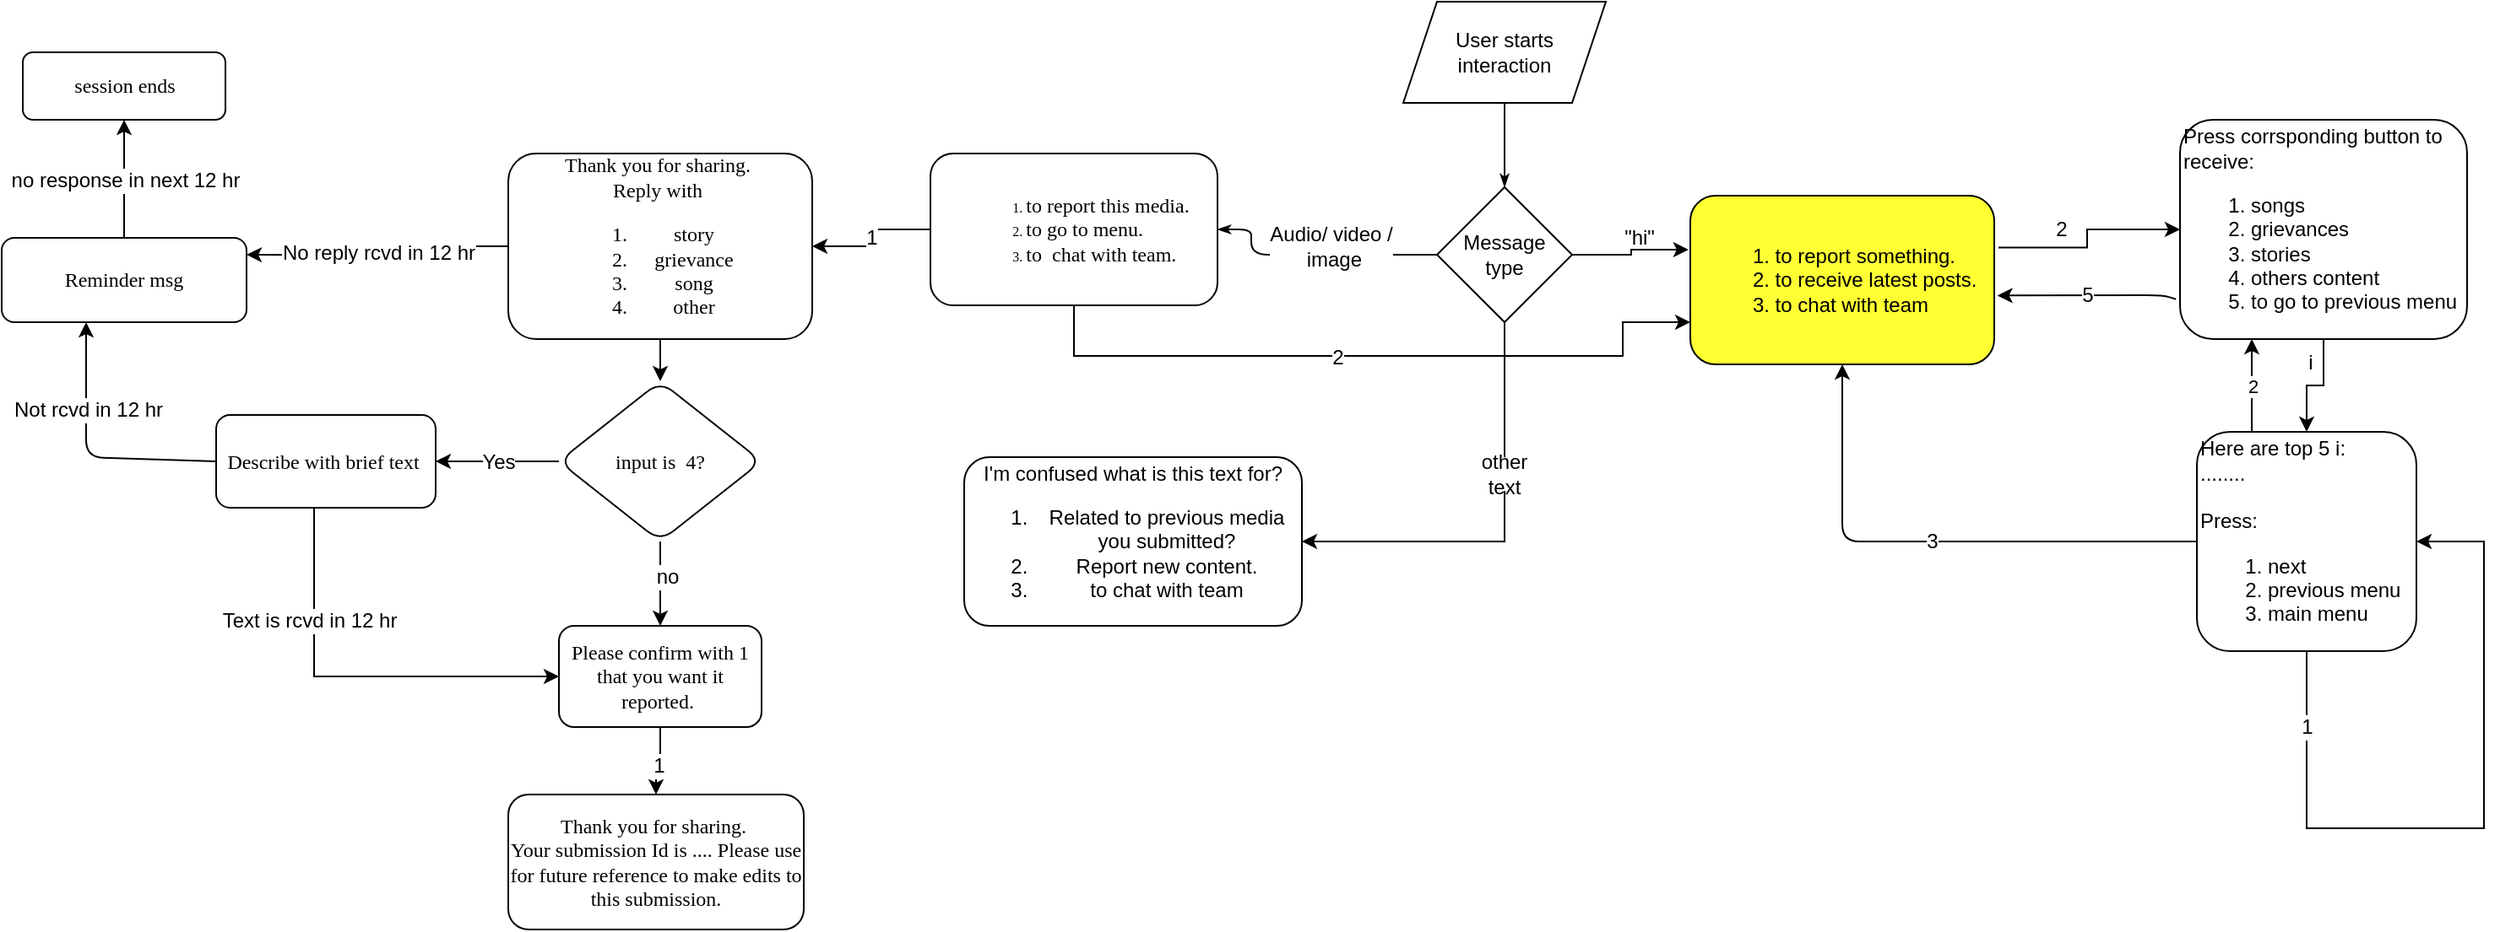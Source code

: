 <mxfile version="14.7.2" type="github" pages="10">
  <diagram id="u3M3MH3VRPwEhxvUo-A4" name="DisseminationFlow">
    <mxGraphModel dx="2013" dy="1789" grid="1" gridSize="10" guides="1" tooltips="1" connect="1" arrows="1" fold="1" page="1" pageScale="1" pageWidth="827" pageHeight="1169" math="0" shadow="0">
      <root>
        <mxCell id="VXwVcR1VCdGhq1ZCbqeW-0" />
        <mxCell id="VXwVcR1VCdGhq1ZCbqeW-1" parent="VXwVcR1VCdGhq1ZCbqeW-0" />
        <mxCell id="Ld5JpADTBhUxVkaLZ1vy-0" value="User starts &lt;br&gt;interaction" style="shape=parallelogram;perimeter=parallelogramPerimeter;whiteSpace=wrap;html=1;fixedSize=1;" parent="VXwVcR1VCdGhq1ZCbqeW-1" vertex="1">
          <mxGeometry x="160" y="-90" width="120" height="60" as="geometry" />
        </mxCell>
        <mxCell id="Ld5JpADTBhUxVkaLZ1vy-1" style="edgeStyle=orthogonalEdgeStyle;rounded=1;html=1;labelBackgroundColor=none;startArrow=none;startFill=0;startSize=5;endArrow=classicThin;endFill=1;endSize=5;jettySize=auto;orthogonalLoop=1;strokeWidth=1;fontFamily=Verdana;fontSize=8;entryX=1;entryY=0.5;entryDx=0;entryDy=0;exitX=0;exitY=0.5;exitDx=0;exitDy=0;" parent="VXwVcR1VCdGhq1ZCbqeW-1" source="Ld5JpADTBhUxVkaLZ1vy-3" target="2-9aC944TL7LtkfWMg8r-0" edge="1">
          <mxGeometry relative="1" as="geometry">
            <Array as="points">
              <mxPoint x="70" y="60" />
              <mxPoint x="70" y="45" />
            </Array>
            <mxPoint x="250" y="120" as="sourcePoint" />
            <mxPoint x="110" y="155" as="targetPoint" />
          </mxGeometry>
        </mxCell>
        <mxCell id="Ld5JpADTBhUxVkaLZ1vy-2" value="&lt;font style=&quot;font-size: 12px&quot;&gt;Audio/ video /&lt;br&gt;&amp;nbsp;image&lt;/font&gt;" style="edgeLabel;html=1;align=center;verticalAlign=middle;resizable=0;points=[];" parent="Ld5JpADTBhUxVkaLZ1vy-1" vertex="1" connectable="0">
          <mxGeometry x="0.34" y="-3" relative="1" as="geometry">
            <mxPoint x="34" y="-2" as="offset" />
          </mxGeometry>
        </mxCell>
        <mxCell id="2-9aC944TL7LtkfWMg8r-4" value="" style="edgeStyle=orthogonalEdgeStyle;rounded=0;orthogonalLoop=1;jettySize=auto;html=1;entryX=-0.006;entryY=0.32;entryDx=0;entryDy=0;entryPerimeter=0;" parent="VXwVcR1VCdGhq1ZCbqeW-1" source="Ld5JpADTBhUxVkaLZ1vy-3" target="2-9aC944TL7LtkfWMg8r-7" edge="1">
          <mxGeometry relative="1" as="geometry">
            <mxPoint x="380" y="60" as="targetPoint" />
          </mxGeometry>
        </mxCell>
        <mxCell id="2-9aC944TL7LtkfWMg8r-9" style="edgeStyle=orthogonalEdgeStyle;rounded=0;orthogonalLoop=1;jettySize=auto;html=1;exitX=0.5;exitY=1;exitDx=0;exitDy=0;entryX=1;entryY=0.5;entryDx=0;entryDy=0;startArrow=none;" parent="VXwVcR1VCdGhq1ZCbqeW-1" source="2-9aC944TL7LtkfWMg8r-10" target="2-9aC944TL7LtkfWMg8r-11" edge="1">
          <mxGeometry relative="1" as="geometry">
            <mxPoint x="280" y="240" as="targetPoint" />
            <Array as="points">
              <mxPoint x="220" y="230" />
            </Array>
          </mxGeometry>
        </mxCell>
        <mxCell id="Ld5JpADTBhUxVkaLZ1vy-3" value="Message &lt;br&gt;type" style="rhombus;whiteSpace=wrap;html=1;" parent="VXwVcR1VCdGhq1ZCbqeW-1" vertex="1">
          <mxGeometry x="180" y="20" width="80" height="80" as="geometry" />
        </mxCell>
        <mxCell id="Ld5JpADTBhUxVkaLZ1vy-4" style="edgeStyle=orthogonalEdgeStyle;rounded=1;html=1;labelBackgroundColor=none;startArrow=none;startFill=0;startSize=5;endArrow=classicThin;endFill=1;endSize=5;jettySize=auto;orthogonalLoop=1;strokeWidth=1;fontFamily=Verdana;fontSize=8;exitX=0.5;exitY=1;exitDx=0;exitDy=0;entryX=0.5;entryY=0;entryDx=0;entryDy=0;" parent="VXwVcR1VCdGhq1ZCbqeW-1" source="Ld5JpADTBhUxVkaLZ1vy-0" target="Ld5JpADTBhUxVkaLZ1vy-3" edge="1">
          <mxGeometry relative="1" as="geometry">
            <mxPoint x="170" y="59.5" as="sourcePoint" />
            <mxPoint x="280" y="20" as="targetPoint" />
          </mxGeometry>
        </mxCell>
        <mxCell id="2-9aC944TL7LtkfWMg8r-13" value="" style="edgeStyle=orthogonalEdgeStyle;rounded=0;orthogonalLoop=1;jettySize=auto;html=1;exitX=0.5;exitY=1;exitDx=0;exitDy=0;entryX=0;entryY=0.75;entryDx=0;entryDy=0;" parent="VXwVcR1VCdGhq1ZCbqeW-1" source="2-9aC944TL7LtkfWMg8r-0" target="2-9aC944TL7LtkfWMg8r-7" edge="1">
          <mxGeometry relative="1" as="geometry">
            <mxPoint x="377" y="80" as="targetPoint" />
            <Array as="points">
              <mxPoint x="-35" y="120" />
              <mxPoint x="290" y="120" />
              <mxPoint x="290" y="100" />
            </Array>
          </mxGeometry>
        </mxCell>
        <mxCell id="4zHDe5NiISis-oicQ0tz-1" value="&lt;font style=&quot;font-size: 12px&quot;&gt;2&lt;/font&gt;" style="edgeLabel;html=1;align=center;verticalAlign=middle;resizable=0;points=[];" parent="2-9aC944TL7LtkfWMg8r-13" vertex="1" connectable="0">
          <mxGeometry x="-0.104" y="-1" relative="1" as="geometry">
            <mxPoint as="offset" />
          </mxGeometry>
        </mxCell>
        <mxCell id="-XrDtkGbPhwZa2Y3Gsro-2" value="&lt;font style=&quot;font-size: 12px&quot;&gt;No reply rcvd in 12 hr&lt;/font&gt;" style="edgeStyle=orthogonalEdgeStyle;rounded=0;orthogonalLoop=1;jettySize=auto;html=1;" parent="VXwVcR1VCdGhq1ZCbqeW-1" source="-XrDtkGbPhwZa2Y3Gsro-5" edge="1">
          <mxGeometry relative="1" as="geometry">
            <mxPoint x="-525" y="60" as="targetPoint" />
          </mxGeometry>
        </mxCell>
        <mxCell id="2-9aC944TL7LtkfWMg8r-0" value="&lt;p&gt;&lt;/p&gt;&lt;ol&gt;&lt;li style=&quot;text-align: left&quot;&gt;&lt;font style=&quot;font-size: 12px&quot;&gt;to report this media.&lt;br&gt;&lt;/font&gt;&lt;/li&gt;&lt;li style=&quot;text-align: left&quot;&gt;&lt;font style=&quot;font-size: 12px&quot;&gt;to go to menu.&lt;br&gt;&lt;/font&gt;&lt;/li&gt;&lt;li&gt;&lt;div style=&quot;text-align: left&quot;&gt;&lt;font style=&quot;font-size: 12px&quot;&gt;to&amp;nbsp;&amp;nbsp;chat with team.&amp;nbsp;&lt;/font&gt;&lt;/div&gt;&lt;/li&gt;&lt;/ol&gt;&lt;p&gt;&lt;/p&gt;" style="rounded=1;whiteSpace=wrap;html=1;shadow=0;labelBackgroundColor=none;strokeWidth=1;fontFamily=Verdana;fontSize=8;align=center;" parent="VXwVcR1VCdGhq1ZCbqeW-1" vertex="1">
          <mxGeometry x="-120" width="170" height="90" as="geometry" />
        </mxCell>
        <mxCell id="2-9aC944TL7LtkfWMg8r-6" value="&quot;hi&quot;" style="text;html=1;strokeColor=none;fillColor=none;align=center;verticalAlign=middle;whiteSpace=wrap;rounded=0;" parent="VXwVcR1VCdGhq1ZCbqeW-1" vertex="1">
          <mxGeometry x="280" y="40" width="40" height="20" as="geometry" />
        </mxCell>
        <mxCell id="2-9aC944TL7LtkfWMg8r-18" value="" style="edgeStyle=orthogonalEdgeStyle;rounded=0;orthogonalLoop=1;jettySize=auto;html=1;exitX=1.014;exitY=0.308;exitDx=0;exitDy=0;exitPerimeter=0;" parent="VXwVcR1VCdGhq1ZCbqeW-1" source="2-9aC944TL7LtkfWMg8r-7" target="2-9aC944TL7LtkfWMg8r-17" edge="1">
          <mxGeometry relative="1" as="geometry" />
        </mxCell>
        <mxCell id="2-9aC944TL7LtkfWMg8r-7" value="&lt;div style=&quot;text-align: justify&quot;&gt;&lt;ol&gt;&lt;li&gt;to report something.&lt;br&gt;&lt;/li&gt;&lt;li&gt;to receive latest posts.&lt;br&gt;&lt;/li&gt;&lt;li&gt;to chat with team&amp;nbsp;&lt;/li&gt;&lt;/ol&gt;&lt;/div&gt;" style="rounded=1;whiteSpace=wrap;html=1;fillColor=#FFFF33;" parent="VXwVcR1VCdGhq1ZCbqeW-1" vertex="1">
          <mxGeometry x="330" y="25" width="180" height="100" as="geometry" />
        </mxCell>
        <mxCell id="2-9aC944TL7LtkfWMg8r-11" value="I&#39;m confused what is this text for?&lt;br&gt;&lt;ol&gt;&lt;li&gt;Related to previous media you submitted?&lt;/li&gt;&lt;li&gt;Report new content.&lt;/li&gt;&lt;li&gt;to chat with team&lt;/li&gt;&lt;/ol&gt;" style="rounded=1;whiteSpace=wrap;html=1;" parent="VXwVcR1VCdGhq1ZCbqeW-1" vertex="1">
          <mxGeometry x="-100" y="180" width="200" height="100" as="geometry" />
        </mxCell>
        <mxCell id="2-9aC944TL7LtkfWMg8r-21" value="" style="edgeStyle=orthogonalEdgeStyle;rounded=0;orthogonalLoop=1;jettySize=auto;html=1;" parent="VXwVcR1VCdGhq1ZCbqeW-1" source="2-9aC944TL7LtkfWMg8r-17" target="2-9aC944TL7LtkfWMg8r-20" edge="1">
          <mxGeometry relative="1" as="geometry" />
        </mxCell>
        <mxCell id="4zHDe5NiISis-oicQ0tz-5" value="&lt;font style=&quot;font-size: 12px&quot;&gt;i&lt;/font&gt;" style="edgeLabel;html=1;align=center;verticalAlign=middle;resizable=0;points=[];" parent="2-9aC944TL7LtkfWMg8r-21" vertex="1" connectable="0">
          <mxGeometry x="-0.224" y="-1" relative="1" as="geometry">
            <mxPoint x="-7" y="-11" as="offset" />
          </mxGeometry>
        </mxCell>
        <mxCell id="2-9aC944TL7LtkfWMg8r-17" value="Press corrsponding button to receive:&amp;nbsp;&lt;br&gt;&lt;ol&gt;&lt;li&gt;songs&lt;br&gt;&lt;/li&gt;&lt;li&gt;grievances&lt;/li&gt;&lt;li&gt;stories&lt;/li&gt;&lt;li&gt;others content&lt;/li&gt;&lt;li&gt;to go to previous menu&lt;/li&gt;&lt;/ol&gt;" style="whiteSpace=wrap;html=1;rounded=1;align=left;" parent="VXwVcR1VCdGhq1ZCbqeW-1" vertex="1">
          <mxGeometry x="620" y="-20" width="170" height="130" as="geometry" />
        </mxCell>
        <mxCell id="2-9aC944TL7LtkfWMg8r-19" value="2" style="text;html=1;strokeColor=none;fillColor=none;align=center;verticalAlign=middle;whiteSpace=wrap;rounded=0;" parent="VXwVcR1VCdGhq1ZCbqeW-1" vertex="1">
          <mxGeometry x="530" y="35" width="40" height="20" as="geometry" />
        </mxCell>
        <mxCell id="2-9aC944TL7LtkfWMg8r-20" value="Here are top 5 i:&amp;nbsp;&lt;br&gt;........&lt;br&gt;&lt;br&gt;Press:&lt;br&gt;&lt;ol&gt;&lt;li&gt;next&lt;/li&gt;&lt;li&gt;previous menu&lt;/li&gt;&lt;li&gt;main menu&lt;/li&gt;&lt;/ol&gt;" style="whiteSpace=wrap;html=1;rounded=1;align=left;" parent="VXwVcR1VCdGhq1ZCbqeW-1" vertex="1">
          <mxGeometry x="630" y="165" width="130" height="130" as="geometry" />
        </mxCell>
        <mxCell id="2-9aC944TL7LtkfWMg8r-32" value="" style="edgeStyle=orthogonalEdgeStyle;rounded=0;orthogonalLoop=1;jettySize=auto;html=1;exitX=0.5;exitY=1;exitDx=0;exitDy=0;entryX=1;entryY=0.5;entryDx=0;entryDy=0;" parent="VXwVcR1VCdGhq1ZCbqeW-1" source="2-9aC944TL7LtkfWMg8r-20" target="2-9aC944TL7LtkfWMg8r-20" edge="1">
          <mxGeometry relative="1" as="geometry">
            <mxPoint x="988.5" y="55" as="sourcePoint" />
            <mxPoint x="930" y="-15" as="targetPoint" />
            <Array as="points">
              <mxPoint x="695" y="400" />
              <mxPoint x="800" y="400" />
              <mxPoint x="800" y="230" />
            </Array>
          </mxGeometry>
        </mxCell>
        <mxCell id="2-9aC944TL7LtkfWMg8r-33" value="&lt;font style=&quot;font-size: 12px&quot;&gt;1&lt;/font&gt;" style="edgeLabel;html=1;align=center;verticalAlign=middle;resizable=0;points=[];" parent="2-9aC944TL7LtkfWMg8r-32" vertex="1" connectable="0">
          <mxGeometry x="0.953" y="6" relative="1" as="geometry">
            <mxPoint x="-75" y="104" as="offset" />
          </mxGeometry>
        </mxCell>
        <mxCell id="2-9aC944TL7LtkfWMg8r-34" value="2" style="endArrow=classic;html=1;entryX=0.25;entryY=1;entryDx=0;entryDy=0;exitX=0.25;exitY=0;exitDx=0;exitDy=0;" parent="VXwVcR1VCdGhq1ZCbqeW-1" source="2-9aC944TL7LtkfWMg8r-20" target="2-9aC944TL7LtkfWMg8r-17" edge="1">
          <mxGeometry width="50" height="50" relative="1" as="geometry">
            <mxPoint x="860" y="74.5" as="sourcePoint" />
            <mxPoint x="780" y="74.5" as="targetPoint" />
          </mxGeometry>
        </mxCell>
        <mxCell id="2-9aC944TL7LtkfWMg8r-35" value="&lt;font style=&quot;font-size: 12px&quot;&gt;3&lt;/font&gt;" style="endArrow=classic;html=1;entryX=0.5;entryY=1;entryDx=0;entryDy=0;exitX=0;exitY=0.5;exitDx=0;exitDy=0;" parent="VXwVcR1VCdGhq1ZCbqeW-1" source="2-9aC944TL7LtkfWMg8r-20" target="2-9aC944TL7LtkfWMg8r-7" edge="1">
          <mxGeometry width="50" height="50" relative="1" as="geometry">
            <mxPoint x="1020" y="128" as="sourcePoint" />
            <mxPoint x="980" y="120" as="targetPoint" />
            <Array as="points">
              <mxPoint x="420" y="230" />
            </Array>
          </mxGeometry>
        </mxCell>
        <mxCell id="-XrDtkGbPhwZa2Y3Gsro-0" value="&lt;font style=&quot;font-size: 12px&quot;&gt;5&lt;/font&gt;" style="endArrow=classic;html=1;entryX=1.01;entryY=0.592;entryDx=0;entryDy=0;entryPerimeter=0;exitX=-0.014;exitY=0.818;exitDx=0;exitDy=0;exitPerimeter=0;" parent="VXwVcR1VCdGhq1ZCbqeW-1" source="2-9aC944TL7LtkfWMg8r-17" target="2-9aC944TL7LtkfWMg8r-7" edge="1">
          <mxGeometry width="50" height="50" relative="1" as="geometry">
            <mxPoint x="650" y="90" as="sourcePoint" />
            <mxPoint x="610" y="130" as="targetPoint" />
            <Array as="points">
              <mxPoint x="610" y="84" />
            </Array>
          </mxGeometry>
        </mxCell>
        <mxCell id="-XrDtkGbPhwZa2Y3Gsro-25" value="" style="edgeStyle=orthogonalEdgeStyle;rounded=0;orthogonalLoop=1;jettySize=auto;html=1;exitX=0.5;exitY=0;exitDx=0;exitDy=0;" parent="VXwVcR1VCdGhq1ZCbqeW-1" source="-XrDtkGbPhwZa2Y3Gsro-35" target="-XrDtkGbPhwZa2Y3Gsro-24" edge="1">
          <mxGeometry relative="1" as="geometry">
            <mxPoint x="-612.5" y="20" as="sourcePoint" />
          </mxGeometry>
        </mxCell>
        <mxCell id="-XrDtkGbPhwZa2Y3Gsro-26" value="&lt;font style=&quot;font-size: 12px&quot;&gt;no response in next 12 hr&lt;/font&gt;" style="edgeLabel;html=1;align=center;verticalAlign=middle;resizable=0;points=[];" parent="-XrDtkGbPhwZa2Y3Gsro-25" vertex="1" connectable="0">
          <mxGeometry x="-0.022" y="1" relative="1" as="geometry">
            <mxPoint x="1" as="offset" />
          </mxGeometry>
        </mxCell>
        <mxCell id="-XrDtkGbPhwZa2Y3Gsro-9" value="" style="edgeStyle=orthogonalEdgeStyle;rounded=0;orthogonalLoop=1;jettySize=auto;html=1;" parent="VXwVcR1VCdGhq1ZCbqeW-1" source="-XrDtkGbPhwZa2Y3Gsro-5" target="-XrDtkGbPhwZa2Y3Gsro-8" edge="1">
          <mxGeometry relative="1" as="geometry" />
        </mxCell>
        <mxCell id="-XrDtkGbPhwZa2Y3Gsro-5" value="&lt;font style=&quot;font-size: 12px&quot;&gt;Thank you for sharing.&amp;nbsp;&lt;br&gt;Reply with&amp;nbsp;&lt;br&gt;&lt;ol&gt;&lt;li&gt;story&lt;/li&gt;&lt;li&gt;grievance&lt;/li&gt;&lt;li&gt;song&lt;/li&gt;&lt;li&gt;other&lt;/li&gt;&lt;/ol&gt;&lt;/font&gt;" style="whiteSpace=wrap;html=1;rounded=1;shadow=0;fontFamily=Verdana;fontSize=8;strokeWidth=1;" parent="VXwVcR1VCdGhq1ZCbqeW-1" vertex="1">
          <mxGeometry x="-370" width="180" height="110" as="geometry" />
        </mxCell>
        <mxCell id="-XrDtkGbPhwZa2Y3Gsro-7" value="&lt;font style=&quot;font-size: 12px&quot;&gt;1&lt;/font&gt;" style="edgeStyle=orthogonalEdgeStyle;rounded=0;orthogonalLoop=1;jettySize=auto;html=1;" parent="VXwVcR1VCdGhq1ZCbqeW-1" source="2-9aC944TL7LtkfWMg8r-0" target="-XrDtkGbPhwZa2Y3Gsro-5" edge="1">
          <mxGeometry relative="1" as="geometry">
            <mxPoint x="-60" y="60" as="sourcePoint" />
            <mxPoint x="-512.5" y="370" as="targetPoint" />
          </mxGeometry>
        </mxCell>
        <mxCell id="-XrDtkGbPhwZa2Y3Gsro-11" value="&lt;font style=&quot;font-size: 12px&quot;&gt;Yes&lt;/font&gt;" style="edgeStyle=orthogonalEdgeStyle;rounded=0;orthogonalLoop=1;jettySize=auto;html=1;" parent="VXwVcR1VCdGhq1ZCbqeW-1" source="-XrDtkGbPhwZa2Y3Gsro-8" target="-XrDtkGbPhwZa2Y3Gsro-10" edge="1">
          <mxGeometry relative="1" as="geometry" />
        </mxCell>
        <mxCell id="-XrDtkGbPhwZa2Y3Gsro-29" value="" style="edgeStyle=orthogonalEdgeStyle;rounded=0;orthogonalLoop=1;jettySize=auto;html=1;" parent="VXwVcR1VCdGhq1ZCbqeW-1" source="-XrDtkGbPhwZa2Y3Gsro-8" target="-XrDtkGbPhwZa2Y3Gsro-28" edge="1">
          <mxGeometry relative="1" as="geometry" />
        </mxCell>
        <mxCell id="-XrDtkGbPhwZa2Y3Gsro-30" value="&lt;font style=&quot;font-size: 12px&quot;&gt;no&lt;/font&gt;" style="edgeLabel;html=1;align=center;verticalAlign=middle;resizable=0;points=[];" parent="-XrDtkGbPhwZa2Y3Gsro-29" vertex="1" connectable="0">
          <mxGeometry x="-0.162" y="4" relative="1" as="geometry">
            <mxPoint as="offset" />
          </mxGeometry>
        </mxCell>
        <mxCell id="-XrDtkGbPhwZa2Y3Gsro-8" value="&lt;font style=&quot;font-size: 12px&quot;&gt;input is &amp;nbsp;4?&lt;/font&gt;" style="rhombus;whiteSpace=wrap;html=1;rounded=1;shadow=0;fontFamily=Verdana;fontSize=8;strokeWidth=1;" parent="VXwVcR1VCdGhq1ZCbqeW-1" vertex="1">
          <mxGeometry x="-340" y="135" width="120" height="95" as="geometry" />
        </mxCell>
        <mxCell id="-XrDtkGbPhwZa2Y3Gsro-27" style="edgeStyle=orthogonalEdgeStyle;rounded=0;orthogonalLoop=1;jettySize=auto;html=1;entryX=0;entryY=0.5;entryDx=0;entryDy=0;" parent="VXwVcR1VCdGhq1ZCbqeW-1" source="-XrDtkGbPhwZa2Y3Gsro-10" target="-XrDtkGbPhwZa2Y3Gsro-28" edge="1">
          <mxGeometry relative="1" as="geometry">
            <mxPoint x="-400" y="390" as="targetPoint" />
            <Array as="points">
              <mxPoint x="-485" y="310" />
            </Array>
          </mxGeometry>
        </mxCell>
        <mxCell id="-XrDtkGbPhwZa2Y3Gsro-31" value="&lt;font style=&quot;font-size: 12px&quot;&gt;Text is rcvd in 12 hr&lt;/font&gt;" style="edgeLabel;html=1;align=center;verticalAlign=middle;resizable=0;points=[];" parent="-XrDtkGbPhwZa2Y3Gsro-27" vertex="1" connectable="0">
          <mxGeometry x="-0.458" y="-3" relative="1" as="geometry">
            <mxPoint as="offset" />
          </mxGeometry>
        </mxCell>
        <mxCell id="-XrDtkGbPhwZa2Y3Gsro-10" value="&lt;font style=&quot;font-size: 12px&quot;&gt;Describe with brief text&amp;nbsp;&lt;/font&gt;" style="whiteSpace=wrap;html=1;rounded=1;shadow=0;fontFamily=Verdana;fontSize=8;strokeWidth=1;" parent="VXwVcR1VCdGhq1ZCbqeW-1" vertex="1">
          <mxGeometry x="-543" y="155" width="130" height="55" as="geometry" />
        </mxCell>
        <mxCell id="-XrDtkGbPhwZa2Y3Gsro-12" value="" style="endArrow=classic;html=1;exitX=0;exitY=0.5;exitDx=0;exitDy=0;" parent="VXwVcR1VCdGhq1ZCbqeW-1" source="-XrDtkGbPhwZa2Y3Gsro-10" edge="1">
          <mxGeometry width="50" height="50" relative="1" as="geometry">
            <mxPoint x="-670" y="150" as="sourcePoint" />
            <mxPoint x="-620" y="100" as="targetPoint" />
            <Array as="points">
              <mxPoint x="-620" y="180" />
            </Array>
          </mxGeometry>
        </mxCell>
        <mxCell id="-XrDtkGbPhwZa2Y3Gsro-13" value="&lt;font style=&quot;font-size: 12px&quot;&gt;Not rcvd in 12 hr&lt;/font&gt;" style="edgeLabel;html=1;align=center;verticalAlign=middle;resizable=0;points=[];" parent="-XrDtkGbPhwZa2Y3Gsro-12" vertex="1" connectable="0">
          <mxGeometry x="0.344" y="-1" relative="1" as="geometry">
            <mxPoint as="offset" />
          </mxGeometry>
        </mxCell>
        <mxCell id="-XrDtkGbPhwZa2Y3Gsro-24" value="&lt;font style=&quot;font-size: 12px&quot;&gt;session ends&lt;/font&gt;" style="whiteSpace=wrap;html=1;rounded=1;shadow=0;fontFamily=Verdana;fontSize=8;strokeWidth=1;" parent="VXwVcR1VCdGhq1ZCbqeW-1" vertex="1">
          <mxGeometry x="-657.5" y="-60" width="120" height="40" as="geometry" />
        </mxCell>
        <mxCell id="4zHDe5NiISis-oicQ0tz-6" style="edgeStyle=orthogonalEdgeStyle;rounded=0;orthogonalLoop=1;jettySize=auto;html=1;entryX=0.5;entryY=0;entryDx=0;entryDy=0;" parent="VXwVcR1VCdGhq1ZCbqeW-1" source="-XrDtkGbPhwZa2Y3Gsro-28" target="-XrDtkGbPhwZa2Y3Gsro-32" edge="1">
          <mxGeometry relative="1" as="geometry" />
        </mxCell>
        <mxCell id="4zHDe5NiISis-oicQ0tz-7" value="&lt;font style=&quot;font-size: 12px&quot;&gt;1&lt;/font&gt;" style="edgeLabel;html=1;align=center;verticalAlign=middle;resizable=0;points=[];" parent="4zHDe5NiISis-oicQ0tz-6" vertex="1" connectable="0">
          <mxGeometry x="0.153" y="1" relative="1" as="geometry">
            <mxPoint y="1" as="offset" />
          </mxGeometry>
        </mxCell>
        <mxCell id="-XrDtkGbPhwZa2Y3Gsro-28" value="&lt;font style=&quot;font-size: 12px&quot;&gt;Please confirm with 1 that you want it reported.&amp;nbsp;&lt;/font&gt;" style="whiteSpace=wrap;html=1;rounded=1;shadow=0;fontFamily=Verdana;fontSize=8;strokeWidth=1;" parent="VXwVcR1VCdGhq1ZCbqeW-1" vertex="1">
          <mxGeometry x="-340" y="280" width="120" height="60" as="geometry" />
        </mxCell>
        <mxCell id="-XrDtkGbPhwZa2Y3Gsro-32" value="&lt;font style=&quot;font-size: 12px&quot;&gt;Thank you for sharing.&amp;nbsp;&lt;br&gt;Your submission Id is .... Please use for future reference to make edits to this submission.&lt;/font&gt;" style="whiteSpace=wrap;html=1;rounded=1;shadow=0;fontFamily=Verdana;fontSize=8;strokeWidth=1;" parent="VXwVcR1VCdGhq1ZCbqeW-1" vertex="1">
          <mxGeometry x="-370" y="380" width="175" height="80" as="geometry" />
        </mxCell>
        <mxCell id="-XrDtkGbPhwZa2Y3Gsro-35" value="&lt;font style=&quot;font-size: 12px&quot;&gt;Reminder msg&lt;/font&gt;" style="whiteSpace=wrap;html=1;rounded=1;shadow=0;fontFamily=Verdana;fontSize=8;strokeWidth=1;" parent="VXwVcR1VCdGhq1ZCbqeW-1" vertex="1">
          <mxGeometry x="-670" y="50" width="145" height="50" as="geometry" />
        </mxCell>
        <mxCell id="2-9aC944TL7LtkfWMg8r-10" value="other text" style="text;html=1;strokeColor=none;fillColor=none;align=center;verticalAlign=middle;whiteSpace=wrap;rounded=0;" parent="VXwVcR1VCdGhq1ZCbqeW-1" vertex="1">
          <mxGeometry x="200" y="180" width="40" height="20" as="geometry" />
        </mxCell>
        <mxCell id="4zHDe5NiISis-oicQ0tz-3" value="" style="edgeStyle=orthogonalEdgeStyle;rounded=0;orthogonalLoop=1;jettySize=auto;html=1;exitX=0.5;exitY=1;exitDx=0;exitDy=0;entryX=0.5;entryY=0;entryDx=0;entryDy=0;endArrow=none;" parent="VXwVcR1VCdGhq1ZCbqeW-1" source="Ld5JpADTBhUxVkaLZ1vy-3" target="2-9aC944TL7LtkfWMg8r-10" edge="1">
          <mxGeometry relative="1" as="geometry">
            <mxPoint x="220" y="240" as="targetPoint" />
            <Array as="points" />
            <mxPoint x="220" y="100" as="sourcePoint" />
          </mxGeometry>
        </mxCell>
      </root>
    </mxGraphModel>
  </diagram>
  <diagram name="3 DisseminationFlow" id="Egyei1QUp68N-HTectZD">
    <mxGraphModel dx="2013" dy="1789" grid="1" gridSize="10" guides="1" tooltips="1" connect="1" arrows="1" fold="1" page="1" pageScale="1" pageWidth="827" pageHeight="1169" math="0" shadow="0">
      <root>
        <mxCell id="ILnbO-3U45fQJwzotn9N-0" />
        <mxCell id="ILnbO-3U45fQJwzotn9N-1" parent="ILnbO-3U45fQJwzotn9N-0" />
        <mxCell id="ILnbO-3U45fQJwzotn9N-2" value="User starts &lt;br&gt;interaction" style="shape=parallelogram;perimeter=parallelogramPerimeter;whiteSpace=wrap;html=1;fixedSize=1;" parent="ILnbO-3U45fQJwzotn9N-1" vertex="1">
          <mxGeometry x="90" y="-200" width="120" height="60" as="geometry" />
        </mxCell>
        <mxCell id="ILnbO-3U45fQJwzotn9N-3" style="edgeStyle=orthogonalEdgeStyle;rounded=1;html=1;labelBackgroundColor=none;startArrow=none;startFill=0;startSize=5;endArrow=classicThin;endFill=1;endSize=5;jettySize=auto;orthogonalLoop=1;strokeWidth=1;fontFamily=Verdana;fontSize=8;entryX=1;entryY=0.5;entryDx=0;entryDy=0;exitX=0;exitY=0.5;exitDx=0;exitDy=0;" parent="ILnbO-3U45fQJwzotn9N-1" source="ILnbO-3U45fQJwzotn9N-7" target="ILnbO-3U45fQJwzotn9N-11" edge="1">
          <mxGeometry relative="1" as="geometry">
            <Array as="points">
              <mxPoint x="190" y="60" />
              <mxPoint x="190" y="65" />
            </Array>
            <mxPoint x="250" y="120" as="sourcePoint" />
            <mxPoint x="110" y="155" as="targetPoint" />
          </mxGeometry>
        </mxCell>
        <mxCell id="ILnbO-3U45fQJwzotn9N-4" value="Audio" style="edgeLabel;html=1;align=center;verticalAlign=middle;resizable=0;points=[];" parent="ILnbO-3U45fQJwzotn9N-3" vertex="1" connectable="0">
          <mxGeometry x="0.34" y="-3" relative="1" as="geometry">
            <mxPoint x="17.5" y="-7" as="offset" />
          </mxGeometry>
        </mxCell>
        <mxCell id="ILnbO-3U45fQJwzotn9N-5" value="" style="edgeStyle=orthogonalEdgeStyle;rounded=0;orthogonalLoop=1;jettySize=auto;html=1;" parent="ILnbO-3U45fQJwzotn9N-1" source="ILnbO-3U45fQJwzotn9N-7" target="ILnbO-3U45fQJwzotn9N-14" edge="1">
          <mxGeometry relative="1" as="geometry">
            <mxPoint x="360" y="60" as="targetPoint" />
          </mxGeometry>
        </mxCell>
        <mxCell id="ILnbO-3U45fQJwzotn9N-51" value="Text" style="edgeLabel;html=1;align=center;verticalAlign=middle;resizable=0;points=[];" parent="ILnbO-3U45fQJwzotn9N-5" vertex="1" connectable="0">
          <mxGeometry x="-0.194" relative="1" as="geometry">
            <mxPoint as="offset" />
          </mxGeometry>
        </mxCell>
        <mxCell id="ILnbO-3U45fQJwzotn9N-6" style="edgeStyle=orthogonalEdgeStyle;rounded=0;orthogonalLoop=1;jettySize=auto;html=1;exitX=0;exitY=0.5;exitDx=0;exitDy=0;" parent="ILnbO-3U45fQJwzotn9N-1" source="ILnbO-3U45fQJwzotn9N-7" edge="1">
          <mxGeometry relative="1" as="geometry">
            <mxPoint x="120" y="240" as="targetPoint" />
            <Array as="points">
              <mxPoint x="240" y="240" />
            </Array>
          </mxGeometry>
        </mxCell>
        <mxCell id="Dfi2-VsGaBoy25RC-L9R-0" value="video" style="edgeLabel;html=1;align=center;verticalAlign=middle;resizable=0;points=[];" parent="ILnbO-3U45fQJwzotn9N-6" vertex="1" connectable="0">
          <mxGeometry x="0.411" y="3" relative="1" as="geometry">
            <mxPoint as="offset" />
          </mxGeometry>
        </mxCell>
        <mxCell id="JBC-M9yCq-IJpLdvhCJN-0" style="edgeStyle=orthogonalEdgeStyle;rounded=0;orthogonalLoop=1;jettySize=auto;html=1;exitX=0.5;exitY=1;exitDx=0;exitDy=0;" parent="ILnbO-3U45fQJwzotn9N-1" source="ILnbO-3U45fQJwzotn9N-7" target="JBC-M9yCq-IJpLdvhCJN-1" edge="1">
          <mxGeometry relative="1" as="geometry">
            <mxPoint x="190" y="390" as="targetPoint" />
            <Array as="points">
              <mxPoint x="280" y="390" />
              <mxPoint x="250" y="390" />
            </Array>
          </mxGeometry>
        </mxCell>
        <mxCell id="JBC-M9yCq-IJpLdvhCJN-2" value="image" style="edgeLabel;html=1;align=center;verticalAlign=middle;resizable=0;points=[];" parent="JBC-M9yCq-IJpLdvhCJN-0" vertex="1" connectable="0">
          <mxGeometry x="-0.386" y="3" relative="1" as="geometry">
            <mxPoint as="offset" />
          </mxGeometry>
        </mxCell>
        <mxCell id="ILnbO-3U45fQJwzotn9N-7" value="Message &lt;br&gt;type" style="rhombus;whiteSpace=wrap;html=1;" parent="ILnbO-3U45fQJwzotn9N-1" vertex="1">
          <mxGeometry x="240" y="20" width="80" height="80" as="geometry" />
        </mxCell>
        <mxCell id="ILnbO-3U45fQJwzotn9N-8" style="edgeStyle=orthogonalEdgeStyle;rounded=1;html=1;labelBackgroundColor=none;startArrow=none;startFill=0;startSize=5;endArrow=classicThin;endFill=1;endSize=5;jettySize=auto;orthogonalLoop=1;strokeWidth=1;fontFamily=Verdana;fontSize=8;exitX=0.5;exitY=1;exitDx=0;exitDy=0;entryX=0.5;entryY=0;entryDx=0;entryDy=0;" parent="ILnbO-3U45fQJwzotn9N-1" source="ILnbO-3U45fQJwzotn9N-2" target="ILnbO-3U45fQJwzotn9N-7" edge="1">
          <mxGeometry relative="1" as="geometry">
            <mxPoint x="170" y="59.5" as="sourcePoint" />
            <mxPoint x="280" y="-100" as="targetPoint" />
          </mxGeometry>
        </mxCell>
        <mxCell id="ILnbO-3U45fQJwzotn9N-9" value="" style="edgeStyle=orthogonalEdgeStyle;rounded=0;orthogonalLoop=1;jettySize=auto;html=1;entryX=-0.014;entryY=0.833;entryDx=0;entryDy=0;entryPerimeter=0;" parent="ILnbO-3U45fQJwzotn9N-1" source="ILnbO-3U45fQJwzotn9N-11" target="ILnbO-3U45fQJwzotn9N-14" edge="1">
          <mxGeometry relative="1" as="geometry">
            <mxPoint x="370" y="120" as="targetPoint" />
            <Array as="points">
              <mxPoint x="25" y="120" />
            </Array>
          </mxGeometry>
        </mxCell>
        <mxCell id="ILnbO-3U45fQJwzotn9N-55" value="0" style="edgeLabel;html=1;align=center;verticalAlign=middle;resizable=0;points=[];" parent="ILnbO-3U45fQJwzotn9N-9" vertex="1" connectable="0">
          <mxGeometry x="0.196" y="1" relative="1" as="geometry">
            <mxPoint as="offset" />
          </mxGeometry>
        </mxCell>
        <mxCell id="tY8pltBx8iJScnm7SV-W-13" style="edgeStyle=orthogonalEdgeStyle;rounded=0;orthogonalLoop=1;jettySize=auto;html=1;" parent="ILnbO-3U45fQJwzotn9N-1" source="ILnbO-3U45fQJwzotn9N-11" edge="1">
          <mxGeometry relative="1" as="geometry">
            <mxPoint x="240" y="50" as="targetPoint" />
            <Array as="points">
              <mxPoint x="-5" y="-30" />
              <mxPoint x="240" y="-30" />
            </Array>
          </mxGeometry>
        </mxCell>
        <mxCell id="tY8pltBx8iJScnm7SV-W-14" value="&lt;font style=&quot;font-size: 12px&quot;&gt;Media file is sent again in 24 hr&amp;nbsp;&lt;/font&gt;" style="edgeLabel;html=1;align=center;verticalAlign=middle;resizable=0;points=[];" parent="tY8pltBx8iJScnm7SV-W-13" vertex="1" connectable="0">
          <mxGeometry x="-0.341" y="-1" relative="1" as="geometry">
            <mxPoint as="offset" />
          </mxGeometry>
        </mxCell>
        <mxCell id="tY8pltBx8iJScnm7SV-W-15" style="edgeStyle=orthogonalEdgeStyle;rounded=0;orthogonalLoop=1;jettySize=auto;html=1;exitX=0.25;exitY=0;exitDx=0;exitDy=0;entryX=0.5;entryY=1;entryDx=0;entryDy=0;" parent="ILnbO-3U45fQJwzotn9N-1" source="ILnbO-3U45fQJwzotn9N-11" target="tY8pltBx8iJScnm7SV-W-19" edge="1">
          <mxGeometry relative="1" as="geometry">
            <mxPoint x="-70" y="-80" as="targetPoint" />
            <Array as="points">
              <mxPoint x="-68" y="-20" />
              <mxPoint x="-70" y="-20" />
            </Array>
          </mxGeometry>
        </mxCell>
        <mxCell id="tY8pltBx8iJScnm7SV-W-16" value="&lt;font style=&quot;font-size: 12px&quot;&gt;24 hr window expires&lt;/font&gt;" style="edgeLabel;html=1;align=center;verticalAlign=middle;resizable=0;points=[];" parent="tY8pltBx8iJScnm7SV-W-15" vertex="1" connectable="0">
          <mxGeometry x="-0.505" y="-1" relative="1" as="geometry">
            <mxPoint x="-1" y="-35.41" as="offset" />
          </mxGeometry>
        </mxCell>
        <mxCell id="ILnbO-3U45fQJwzotn9N-11" value="&lt;p&gt;&lt;/p&gt;&lt;div&gt;&lt;div style=&quot;text-align: left&quot;&gt;&lt;font style=&quot;font-size: 12px&quot;&gt;Thank you for contributing content. Your&amp;nbsp;submission&amp;nbsp;id is ...&amp;nbsp;&lt;/font&gt;&lt;/div&gt;&lt;div style=&quot;text-align: left&quot;&gt;&lt;font style=&quot;font-size: 12px&quot;&gt;Press 1 to optionally contribute more to help get the media&amp;nbsp;published&amp;nbsp;faster.&lt;/font&gt;&lt;/div&gt;&lt;div style=&quot;text-align: left&quot;&gt;&lt;font style=&quot;font-size: 12px&quot;&gt;Press 2 to chat with our team.&lt;/font&gt;&lt;/div&gt;&lt;div&gt;&lt;div style=&quot;text-align: left&quot;&gt;&lt;font style=&quot;font-size: 12px&quot;&gt;Press 0 to return to main menu.&amp;nbsp;&lt;/font&gt;&lt;/div&gt;&lt;/div&gt;&lt;/div&gt;&lt;p&gt;&lt;/p&gt;" style="rounded=1;whiteSpace=wrap;html=1;shadow=0;labelBackgroundColor=none;strokeWidth=1;fontFamily=Verdana;fontSize=8;align=center;" parent="ILnbO-3U45fQJwzotn9N-1" vertex="1">
          <mxGeometry x="-130" width="250" height="130" as="geometry" />
        </mxCell>
        <mxCell id="ILnbO-3U45fQJwzotn9N-13" value="" style="edgeStyle=orthogonalEdgeStyle;rounded=0;orthogonalLoop=1;jettySize=auto;html=1;exitX=0.5;exitY=1;exitDx=0;exitDy=0;entryX=0.5;entryY=0;entryDx=0;entryDy=0;" parent="ILnbO-3U45fQJwzotn9N-1" source="ILnbO-3U45fQJwzotn9N-14" target="ILnbO-3U45fQJwzotn9N-19" edge="1">
          <mxGeometry relative="1" as="geometry" />
        </mxCell>
        <mxCell id="Dfi2-VsGaBoy25RC-L9R-1" value="2" style="edgeLabel;html=1;align=center;verticalAlign=middle;resizable=0;points=[];" parent="ILnbO-3U45fQJwzotn9N-13" vertex="1" connectable="0">
          <mxGeometry x="-0.03" relative="1" as="geometry">
            <mxPoint as="offset" />
          </mxGeometry>
        </mxCell>
        <mxCell id="SejfubMkHep733Y2Z8n6-0" style="edgeStyle=orthogonalEdgeStyle;rounded=0;orthogonalLoop=1;jettySize=auto;html=1;entryX=0;entryY=0.5;entryDx=0;entryDy=0;" parent="ILnbO-3U45fQJwzotn9N-1" source="ILnbO-3U45fQJwzotn9N-14" target="tY8pltBx8iJScnm7SV-W-2" edge="1">
          <mxGeometry relative="1" as="geometry">
            <mxPoint x="720" y="80" as="targetPoint" />
          </mxGeometry>
        </mxCell>
        <mxCell id="SejfubMkHep733Y2Z8n6-1" value="4" style="edgeLabel;html=1;align=center;verticalAlign=middle;resizable=0;points=[];" parent="SejfubMkHep733Y2Z8n6-0" vertex="1" connectable="0">
          <mxGeometry x="-0.191" y="3" relative="1" as="geometry">
            <mxPoint y="-4.5" as="offset" />
          </mxGeometry>
        </mxCell>
        <mxCell id="H3s3RhAyVL8ljNLFH17G-0" style="edgeStyle=orthogonalEdgeStyle;rounded=0;orthogonalLoop=1;jettySize=auto;html=1;exitX=0.5;exitY=0;exitDx=0;exitDy=0;entryX=0.5;entryY=1;entryDx=0;entryDy=0;" parent="ILnbO-3U45fQJwzotn9N-1" source="ILnbO-3U45fQJwzotn9N-14" target="H3s3RhAyVL8ljNLFH17G-1" edge="1">
          <mxGeometry relative="1" as="geometry">
            <mxPoint x="489.765" y="-100" as="targetPoint" />
          </mxGeometry>
        </mxCell>
        <mxCell id="H3s3RhAyVL8ljNLFH17G-2" value="1" style="edgeLabel;html=1;align=center;verticalAlign=middle;resizable=0;points=[];" parent="H3s3RhAyVL8ljNLFH17G-0" vertex="1" connectable="0">
          <mxGeometry x="-0.007" y="-1" relative="1" as="geometry">
            <mxPoint as="offset" />
          </mxGeometry>
        </mxCell>
        <mxCell id="ILnbO-3U45fQJwzotn9N-14" value="&lt;div style=&quot;text-align: justify&quot;&gt;&lt;div&gt;&lt;span style=&quot;text-align: center&quot;&gt;Welcome to main menu of CGNet Swara WhatsApp. Press&lt;/span&gt;&lt;br style=&quot;text-align: center&quot;&gt;&lt;/div&gt;&lt;ol&gt;&lt;li&gt;to report something.&lt;br&gt;&lt;/li&gt;&lt;li&gt;to receive latest posts.&lt;br&gt;&lt;/li&gt;&lt;li&gt;to chat with our team.&lt;/li&gt;&lt;li&gt;to delete previously reported media.&lt;/li&gt;&lt;/ol&gt;&lt;/div&gt;" style="rounded=1;whiteSpace=wrap;html=1;fillColor=#FFFF33;" parent="ILnbO-3U45fQJwzotn9N-1" vertex="1">
          <mxGeometry x="373" width="240" height="160" as="geometry" />
        </mxCell>
        <mxCell id="ILnbO-3U45fQJwzotn9N-19" value="Here are the 5 latest posts....&lt;br&gt;Press 1 for more content.&amp;nbsp;&lt;br&gt;Press 2 for previous content (not valid for first 5 posts)&lt;br&gt;Press 0 to go back to main menu." style="whiteSpace=wrap;html=1;rounded=1;align=left;" parent="ILnbO-3U45fQJwzotn9N-1" vertex="1">
          <mxGeometry x="385" y="270" width="210" height="100" as="geometry" />
        </mxCell>
        <mxCell id="ILnbO-3U45fQJwzotn9N-27" value="0" style="endArrow=classic;html=1;entryX=0.25;entryY=1;entryDx=0;entryDy=0;" parent="ILnbO-3U45fQJwzotn9N-1" target="ILnbO-3U45fQJwzotn9N-14" edge="1">
          <mxGeometry width="50" height="50" relative="1" as="geometry">
            <mxPoint x="430" y="270" as="sourcePoint" />
            <mxPoint x="437" y="163" as="targetPoint" />
          </mxGeometry>
        </mxCell>
        <mxCell id="ILnbO-3U45fQJwzotn9N-28" value="" style="edgeStyle=orthogonalEdgeStyle;rounded=0;orthogonalLoop=1;jettySize=auto;html=1;entryX=0.5;entryY=0;entryDx=0;entryDy=0;exitX=0.5;exitY=1;exitDx=0;exitDy=0;" parent="ILnbO-3U45fQJwzotn9N-1" source="tY8pltBx8iJScnm7SV-W-5" target="ILnbO-3U45fQJwzotn9N-42" edge="1">
          <mxGeometry relative="1" as="geometry">
            <mxPoint x="-705" y="500" as="sourcePoint" />
            <mxPoint x="-515.5" y="430" as="targetPoint" />
            <Array as="points" />
          </mxGeometry>
        </mxCell>
        <mxCell id="ILnbO-3U45fQJwzotn9N-29" value="&lt;font style=&quot;font-size: 12px&quot;&gt;no response in next 12 hr&lt;/font&gt;" style="edgeLabel;html=1;align=center;verticalAlign=middle;resizable=0;points=[];" parent="ILnbO-3U45fQJwzotn9N-28" vertex="1" connectable="0">
          <mxGeometry x="-0.022" y="1" relative="1" as="geometry">
            <mxPoint x="1" as="offset" />
          </mxGeometry>
        </mxCell>
        <mxCell id="ILnbO-3U45fQJwzotn9N-32" value="1" style="edgeStyle=orthogonalEdgeStyle;rounded=0;orthogonalLoop=1;jettySize=auto;html=1;entryX=1;entryY=0.5;entryDx=0;entryDy=0;" parent="ILnbO-3U45fQJwzotn9N-1" source="ILnbO-3U45fQJwzotn9N-11" target="tY8pltBx8iJScnm7SV-W-0" edge="1">
          <mxGeometry relative="1" as="geometry">
            <mxPoint x="-60" y="60" as="sourcePoint" />
            <mxPoint x="-190" y="70" as="targetPoint" />
          </mxGeometry>
        </mxCell>
        <mxCell id="ILnbO-3U45fQJwzotn9N-42" value="&lt;font style=&quot;font-size: 12px&quot;&gt;session ends&lt;/font&gt;" style="whiteSpace=wrap;html=1;rounded=1;shadow=0;fontFamily=Verdana;fontSize=8;strokeWidth=1;" parent="ILnbO-3U45fQJwzotn9N-1" vertex="1">
          <mxGeometry x="-652.5" y="205" width="120" height="25" as="geometry" />
        </mxCell>
        <mxCell id="ahmWQgBZRhaX3qAUoeWT-0" style="edgeStyle=orthogonalEdgeStyle;rounded=0;orthogonalLoop=1;jettySize=auto;html=1;entryX=1;entryY=0.5;entryDx=0;entryDy=0;" parent="ILnbO-3U45fQJwzotn9N-1" source="ILnbO-3U45fQJwzotn9N-52" target="ILnbO-3U45fQJwzotn9N-58" edge="1">
          <mxGeometry relative="1" as="geometry">
            <mxPoint x="-260" y="100" as="targetPoint" />
          </mxGeometry>
        </mxCell>
        <mxCell id="ahmWQgBZRhaX3qAUoeWT-1" value="1" style="edgeLabel;html=1;align=center;verticalAlign=middle;resizable=0;points=[];" parent="ahmWQgBZRhaX3qAUoeWT-0" vertex="1" connectable="0">
          <mxGeometry x="-0.523" relative="1" as="geometry">
            <mxPoint as="offset" />
          </mxGeometry>
        </mxCell>
        <mxCell id="ILnbO-3U45fQJwzotn9N-52" value="&lt;p&gt;&lt;/p&gt;&lt;div&gt;&lt;div style=&quot;text-align: left&quot;&gt;&lt;font style=&quot;font-size: 12px&quot;&gt;Thank you for contributing content. Your&amp;nbsp;submission&amp;nbsp;id is ...&amp;nbsp;&lt;/font&gt;&lt;/div&gt;&lt;div style=&quot;text-align: left&quot;&gt;&lt;font style=&quot;font-size: 12px&quot;&gt;Press 1 to optionally contribute a description for this video. This will help to get the media&amp;nbsp;published&amp;nbsp;faster.&lt;/font&gt;&lt;/div&gt;&lt;div style=&quot;text-align: left&quot;&gt;&lt;font style=&quot;font-size: 12px&quot;&gt;Press 2 to chat with out team.&lt;br&gt;&lt;/font&gt;&lt;/div&gt;&lt;div&gt;&lt;div style=&quot;text-align: left&quot;&gt;&lt;font style=&quot;font-size: 12px&quot;&gt;Press 0 to return to main menu.&amp;nbsp;&lt;/font&gt;&lt;/div&gt;&lt;/div&gt;&lt;/div&gt;&lt;p&gt;&lt;/p&gt;" style="rounded=1;whiteSpace=wrap;html=1;shadow=0;labelBackgroundColor=none;strokeWidth=1;fontFamily=Verdana;fontSize=8;align=center;" parent="ILnbO-3U45fQJwzotn9N-1" vertex="1">
          <mxGeometry x="-150" y="190" width="270" height="120" as="geometry" />
        </mxCell>
        <mxCell id="ILnbO-3U45fQJwzotn9N-56" value="" style="endArrow=classic;html=1;entryX=0;entryY=0.938;entryDx=0;entryDy=0;entryPerimeter=0;" parent="ILnbO-3U45fQJwzotn9N-1" target="ILnbO-3U45fQJwzotn9N-14" edge="1">
          <mxGeometry width="50" height="50" relative="1" as="geometry">
            <mxPoint x="110" y="189" as="sourcePoint" />
            <mxPoint x="170" y="150" as="targetPoint" />
            <Array as="points">
              <mxPoint x="110" y="150" />
            </Array>
          </mxGeometry>
        </mxCell>
        <mxCell id="ILnbO-3U45fQJwzotn9N-57" value="0" style="edgeLabel;html=1;align=center;verticalAlign=middle;resizable=0;points=[];" parent="ILnbO-3U45fQJwzotn9N-56" vertex="1" connectable="0">
          <mxGeometry x="0.036" y="2" relative="1" as="geometry">
            <mxPoint as="offset" />
          </mxGeometry>
        </mxCell>
        <mxCell id="tY8pltBx8iJScnm7SV-W-7" style="edgeStyle=orthogonalEdgeStyle;rounded=0;orthogonalLoop=1;jettySize=auto;html=1;entryX=1;entryY=0.5;entryDx=0;entryDy=0;" parent="ILnbO-3U45fQJwzotn9N-1" source="ILnbO-3U45fQJwzotn9N-58" target="tY8pltBx8iJScnm7SV-W-5" edge="1">
          <mxGeometry relative="1" as="geometry">
            <mxPoint x="-460" y="140" as="targetPoint" />
            <Array as="points">
              <mxPoint x="-450" y="250" />
              <mxPoint x="-450" y="135" />
            </Array>
          </mxGeometry>
        </mxCell>
        <mxCell id="ILnbO-3U45fQJwzotn9N-58" value="&lt;font style=&quot;font-size: 12px&quot;&gt;Thank you.&lt;br&gt;Please submit a description by texting or recording audio.&amp;nbsp;&lt;br&gt;Press 0 to return back to main menu.&lt;/font&gt;" style="whiteSpace=wrap;html=1;rounded=1;shadow=0;fontFamily=Verdana;fontSize=8;strokeWidth=1;align=left;" parent="ILnbO-3U45fQJwzotn9N-1" vertex="1">
          <mxGeometry x="-340" y="220" width="140" height="110" as="geometry" />
        </mxCell>
        <mxCell id="H3s3RhAyVL8ljNLFH17G-3" style="edgeStyle=orthogonalEdgeStyle;rounded=0;orthogonalLoop=1;jettySize=auto;html=1;" parent="ILnbO-3U45fQJwzotn9N-1" source="H3s3RhAyVL8ljNLFH17G-1" target="ILnbO-3U45fQJwzotn9N-7" edge="1">
          <mxGeometry relative="1" as="geometry" />
        </mxCell>
        <mxCell id="H3s3RhAyVL8ljNLFH17G-1" value="Please submit an audio or video that you want to broadcast." style="rounded=1;whiteSpace=wrap;html=1;" parent="ILnbO-3U45fQJwzotn9N-1" vertex="1">
          <mxGeometry x="400" y="-140" width="186" height="80" as="geometry" />
        </mxCell>
        <mxCell id="tY8pltBx8iJScnm7SV-W-4" value="&lt;span style=&quot;font-size: 12px ; background-color: rgb(248 , 249 , 250)&quot;&gt;no response in 12 hr&lt;/span&gt;" style="edgeStyle=orthogonalEdgeStyle;rounded=0;orthogonalLoop=1;jettySize=auto;html=1;entryX=1;entryY=0.5;entryDx=0;entryDy=0;" parent="ILnbO-3U45fQJwzotn9N-1" source="tY8pltBx8iJScnm7SV-W-0" target="tY8pltBx8iJScnm7SV-W-5" edge="1">
          <mxGeometry x="0.388" y="-15" relative="1" as="geometry">
            <mxPoint x="-413" y="55" as="targetPoint" />
            <Array as="points">
              <mxPoint x="-440" y="65" />
              <mxPoint x="-440" y="135" />
            </Array>
            <mxPoint as="offset" />
          </mxGeometry>
        </mxCell>
        <mxCell id="tY8pltBx8iJScnm7SV-W-0" value="&lt;font&gt;&lt;font style=&quot;font-size: 12px&quot;&gt;Thank you.&lt;br&gt;Please send one associated image and/ or&amp;nbsp;submit a description by texting or recording audio.&amp;nbsp;&lt;br&gt;Press 0 to return back to main menu.&lt;br&gt;&lt;/font&gt;&lt;br&gt;&lt;/font&gt;" style="whiteSpace=wrap;html=1;rounded=1;shadow=0;fontFamily=Verdana;fontSize=8;strokeWidth=1;align=left;" parent="ILnbO-3U45fQJwzotn9N-1" vertex="1">
          <mxGeometry x="-350" y="-20" width="150" height="130" as="geometry" />
        </mxCell>
        <mxCell id="tY8pltBx8iJScnm7SV-W-10" value="" style="edgeStyle=orthogonalEdgeStyle;rounded=0;orthogonalLoop=1;jettySize=auto;html=1;entryX=0.433;entryY=-0.055;entryDx=0;entryDy=0;entryPerimeter=0;" parent="ILnbO-3U45fQJwzotn9N-1" source="tY8pltBx8iJScnm7SV-W-2" target="tY8pltBx8iJScnm7SV-W-9" edge="1">
          <mxGeometry relative="1" as="geometry">
            <mxPoint x="910" y="120" as="targetPoint" />
          </mxGeometry>
        </mxCell>
        <mxCell id="tY8pltBx8iJScnm7SV-W-11" value="&lt;font style=&quot;font-size: 12px&quot;&gt;input is subm. id&lt;/font&gt;" style="edgeLabel;html=1;align=center;verticalAlign=middle;resizable=0;points=[];" parent="tY8pltBx8iJScnm7SV-W-10" vertex="1" connectable="0">
          <mxGeometry x="0.025" y="4" relative="1" as="geometry">
            <mxPoint as="offset" />
          </mxGeometry>
        </mxCell>
        <mxCell id="tY8pltBx8iJScnm7SV-W-2" value="&lt;font&gt;&lt;font style=&quot;font-size: 12px&quot;&gt;Please send the submission id. Caution! the previously submitted media will be deleted.&amp;nbsp;&lt;span style=&quot;text-align: left&quot;&gt;&lt;br&gt;Press 0 to return back to main menu&lt;/span&gt;&lt;/font&gt;&lt;br&gt;&lt;/font&gt;" style="whiteSpace=wrap;html=1;rounded=1;shadow=0;fontFamily=Verdana;fontSize=8;strokeWidth=1;" parent="ILnbO-3U45fQJwzotn9N-1" vertex="1">
          <mxGeometry x="680" y="37.5" width="160" height="85" as="geometry" />
        </mxCell>
        <mxCell id="tY8pltBx8iJScnm7SV-W-5" value="&lt;font style=&quot;font-size: 12px&quot;&gt;Reminder msg&lt;/font&gt;" style="whiteSpace=wrap;html=1;rounded=1;shadow=0;fontFamily=Verdana;fontSize=8;strokeWidth=1;" parent="ILnbO-3U45fQJwzotn9N-1" vertex="1">
          <mxGeometry x="-660" y="120" width="135" height="30" as="geometry" />
        </mxCell>
        <mxCell id="tY8pltBx8iJScnm7SV-W-12" style="edgeStyle=orthogonalEdgeStyle;rounded=0;orthogonalLoop=1;jettySize=auto;html=1;entryX=1;entryY=0.75;entryDx=0;entryDy=0;exitX=0.45;exitY=1.055;exitDx=0;exitDy=0;exitPerimeter=0;" parent="ILnbO-3U45fQJwzotn9N-1" target="ILnbO-3U45fQJwzotn9N-14" edge="1" source="tY8pltBx8iJScnm7SV-W-9">
          <mxGeometry relative="1" as="geometry">
            <mxPoint x="760" y="-260" as="targetPoint" />
            <mxPoint x="1030" y="50" as="sourcePoint" />
            <Array as="points">
              <mxPoint x="764" y="290" />
              <mxPoint x="660" y="290" />
              <mxPoint x="660" y="120" />
            </Array>
          </mxGeometry>
        </mxCell>
        <mxCell id="tY8pltBx8iJScnm7SV-W-9" value="&lt;font&gt;&lt;font style=&quot;font-size: 12px&quot;&gt;Ok! The requested submission has been removed from broadcast.&lt;/font&gt;&lt;br&gt;&lt;/font&gt;" style="whiteSpace=wrap;html=1;rounded=1;shadow=0;fontFamily=Verdana;fontSize=8;strokeWidth=1;" parent="ILnbO-3U45fQJwzotn9N-1" vertex="1">
          <mxGeometry x="710" y="205" width="120" height="55" as="geometry" />
        </mxCell>
        <mxCell id="tY8pltBx8iJScnm7SV-W-19" value="&lt;font style=&quot;font-size: 12px&quot;&gt;session ends&lt;/font&gt;" style="whiteSpace=wrap;html=1;rounded=1;shadow=0;fontFamily=Verdana;fontSize=8;strokeWidth=1;" parent="ILnbO-3U45fQJwzotn9N-1" vertex="1">
          <mxGeometry x="-130" y="-130" width="120" height="25" as="geometry" />
        </mxCell>
        <mxCell id="JH4i3yln6pYFjvFVHKKs-1" value="" style="edgeStyle=orthogonalEdgeStyle;rounded=0;orthogonalLoop=1;jettySize=auto;html=1;" parent="ILnbO-3U45fQJwzotn9N-1" source="JBC-M9yCq-IJpLdvhCJN-1" edge="1">
          <mxGeometry relative="1" as="geometry">
            <mxPoint x="-150" y="390" as="targetPoint" />
          </mxGeometry>
        </mxCell>
        <mxCell id="JH4i3yln6pYFjvFVHKKs-2" value="&lt;font style=&quot;font-size: 12px&quot;&gt;capture input id and&lt;br&gt;&amp;nbsp;upload to db&lt;/font&gt;" style="edgeLabel;html=1;align=center;verticalAlign=middle;resizable=0;points=[];" parent="JH4i3yln6pYFjvFVHKKs-1" vertex="1" connectable="0">
          <mxGeometry x="-0.139" y="1" relative="1" as="geometry">
            <mxPoint x="-44" y="-1" as="offset" />
          </mxGeometry>
        </mxCell>
        <mxCell id="JBC-M9yCq-IJpLdvhCJN-1" value="&lt;font face=&quot;Verdana&quot;&gt;&lt;font style=&quot;font-size: 12px&quot;&gt;We only accept pictures associated with some audio. If it is related to previous audio that you submitted, then send the submission id.&amp;nbsp;&lt;/font&gt;&lt;br&gt;&lt;/font&gt;&lt;div&gt;&lt;font face=&quot;Verdana&quot; style=&quot;font-size: 12px&quot;&gt;Press 2 to chat with out team.&lt;br&gt;&lt;/font&gt;&lt;/div&gt;&lt;div&gt;&lt;div&gt;&lt;font face=&quot;Verdana&quot; style=&quot;font-size: 12px&quot;&gt;Press 0 to return to main menu.&amp;nbsp;&lt;/font&gt;&lt;/div&gt;&lt;/div&gt;" style="rounded=1;whiteSpace=wrap;html=1;align=left;" parent="ILnbO-3U45fQJwzotn9N-1" vertex="1">
          <mxGeometry x="-20" y="340" width="220" height="100" as="geometry" />
        </mxCell>
      </root>
    </mxGraphModel>
  </diagram>
  <diagram name="4 DisseminationFlow" id="gBfN963RKeLo8ixzRp1_">
    <mxGraphModel dx="2222" dy="1898" grid="1" gridSize="10" guides="1" tooltips="1" connect="1" arrows="1" fold="1" page="1" pageScale="1" pageWidth="827" pageHeight="1169" math="0" shadow="0">
      <root>
        <mxCell id="S7XS__VeF6uBYR2oVqhV-0" />
        <mxCell id="S7XS__VeF6uBYR2oVqhV-1" parent="S7XS__VeF6uBYR2oVqhV-0" />
        <mxCell id="S7XS__VeF6uBYR2oVqhV-2" value="User starts &lt;br&gt;interaction" style="shape=parallelogram;perimeter=parallelogramPerimeter;whiteSpace=wrap;html=1;fixedSize=1;" parent="S7XS__VeF6uBYR2oVqhV-1" vertex="1">
          <mxGeometry x="90" y="-200" width="120" height="60" as="geometry" />
        </mxCell>
        <mxCell id="S7XS__VeF6uBYR2oVqhV-3" style="edgeStyle=orthogonalEdgeStyle;rounded=1;html=1;labelBackgroundColor=none;startArrow=none;startFill=0;startSize=5;endArrow=classicThin;endFill=1;endSize=5;jettySize=auto;orthogonalLoop=1;strokeWidth=1;fontFamily=Verdana;fontSize=8;entryX=1;entryY=0.5;entryDx=0;entryDy=0;exitX=0;exitY=0.5;exitDx=0;exitDy=0;" parent="S7XS__VeF6uBYR2oVqhV-1" source="S7XS__VeF6uBYR2oVqhV-11" target="S7XS__VeF6uBYR2oVqhV-19" edge="1">
          <mxGeometry relative="1" as="geometry">
            <Array as="points">
              <mxPoint x="190" y="60" />
              <mxPoint x="190" y="65" />
            </Array>
            <mxPoint x="250" y="120" as="sourcePoint" />
            <mxPoint x="110" y="155" as="targetPoint" />
          </mxGeometry>
        </mxCell>
        <mxCell id="S7XS__VeF6uBYR2oVqhV-4" value="Audio" style="edgeLabel;html=1;align=center;verticalAlign=middle;resizable=0;points=[];" parent="S7XS__VeF6uBYR2oVqhV-3" vertex="1" connectable="0">
          <mxGeometry x="0.34" y="-3" relative="1" as="geometry">
            <mxPoint x="17.5" y="-7" as="offset" />
          </mxGeometry>
        </mxCell>
        <mxCell id="S7XS__VeF6uBYR2oVqhV-5" value="" style="edgeStyle=orthogonalEdgeStyle;rounded=0;orthogonalLoop=1;jettySize=auto;html=1;" parent="S7XS__VeF6uBYR2oVqhV-1" source="S7XS__VeF6uBYR2oVqhV-11" target="S7XS__VeF6uBYR2oVqhV-26" edge="1">
          <mxGeometry relative="1" as="geometry">
            <mxPoint x="360" y="60" as="targetPoint" />
          </mxGeometry>
        </mxCell>
        <mxCell id="S7XS__VeF6uBYR2oVqhV-6" value="Text" style="edgeLabel;html=1;align=center;verticalAlign=middle;resizable=0;points=[];" parent="S7XS__VeF6uBYR2oVqhV-5" vertex="1" connectable="0">
          <mxGeometry x="-0.194" relative="1" as="geometry">
            <mxPoint as="offset" />
          </mxGeometry>
        </mxCell>
        <mxCell id="S7XS__VeF6uBYR2oVqhV-7" style="edgeStyle=orthogonalEdgeStyle;rounded=0;orthogonalLoop=1;jettySize=auto;html=1;exitX=0;exitY=0.5;exitDx=0;exitDy=0;" parent="S7XS__VeF6uBYR2oVqhV-1" source="S7XS__VeF6uBYR2oVqhV-11" edge="1">
          <mxGeometry relative="1" as="geometry">
            <mxPoint x="120" y="240" as="targetPoint" />
            <Array as="points">
              <mxPoint x="240" y="240" />
            </Array>
          </mxGeometry>
        </mxCell>
        <mxCell id="S7XS__VeF6uBYR2oVqhV-8" value="video" style="edgeLabel;html=1;align=center;verticalAlign=middle;resizable=0;points=[];" parent="S7XS__VeF6uBYR2oVqhV-7" vertex="1" connectable="0">
          <mxGeometry x="0.411" y="3" relative="1" as="geometry">
            <mxPoint as="offset" />
          </mxGeometry>
        </mxCell>
        <mxCell id="S7XS__VeF6uBYR2oVqhV-9" style="edgeStyle=orthogonalEdgeStyle;rounded=0;orthogonalLoop=1;jettySize=auto;html=1;exitX=0.5;exitY=1;exitDx=0;exitDy=0;" parent="S7XS__VeF6uBYR2oVqhV-1" source="S7XS__VeF6uBYR2oVqhV-11" target="S7XS__VeF6uBYR2oVqhV-53" edge="1">
          <mxGeometry relative="1" as="geometry">
            <mxPoint x="190" y="390" as="targetPoint" />
            <Array as="points">
              <mxPoint x="280" y="390" />
              <mxPoint x="250" y="390" />
            </Array>
          </mxGeometry>
        </mxCell>
        <mxCell id="S7XS__VeF6uBYR2oVqhV-10" value="image" style="edgeLabel;html=1;align=center;verticalAlign=middle;resizable=0;points=[];" parent="S7XS__VeF6uBYR2oVqhV-9" vertex="1" connectable="0">
          <mxGeometry x="-0.386" y="3" relative="1" as="geometry">
            <mxPoint as="offset" />
          </mxGeometry>
        </mxCell>
        <mxCell id="S7XS__VeF6uBYR2oVqhV-11" value="Message &lt;br&gt;type" style="rhombus;whiteSpace=wrap;html=1;" parent="S7XS__VeF6uBYR2oVqhV-1" vertex="1">
          <mxGeometry x="240" y="20" width="80" height="80" as="geometry" />
        </mxCell>
        <mxCell id="S7XS__VeF6uBYR2oVqhV-12" style="edgeStyle=orthogonalEdgeStyle;rounded=1;html=1;labelBackgroundColor=none;startArrow=none;startFill=0;startSize=5;endArrow=classicThin;endFill=1;endSize=5;jettySize=auto;orthogonalLoop=1;strokeWidth=1;fontFamily=Verdana;fontSize=8;exitX=0.5;exitY=1;exitDx=0;exitDy=0;entryX=0.5;entryY=0;entryDx=0;entryDy=0;" parent="S7XS__VeF6uBYR2oVqhV-1" source="S7XS__VeF6uBYR2oVqhV-2" target="S7XS__VeF6uBYR2oVqhV-11" edge="1">
          <mxGeometry relative="1" as="geometry">
            <mxPoint x="170" y="59.5" as="sourcePoint" />
            <mxPoint x="280" y="-100" as="targetPoint" />
          </mxGeometry>
        </mxCell>
        <mxCell id="S7XS__VeF6uBYR2oVqhV-13" value="" style="edgeStyle=orthogonalEdgeStyle;rounded=0;orthogonalLoop=1;jettySize=auto;html=1;entryX=-0.014;entryY=0.833;entryDx=0;entryDy=0;entryPerimeter=0;" parent="S7XS__VeF6uBYR2oVqhV-1" source="S7XS__VeF6uBYR2oVqhV-19" target="S7XS__VeF6uBYR2oVqhV-26" edge="1">
          <mxGeometry relative="1" as="geometry">
            <mxPoint x="370" y="120" as="targetPoint" />
            <Array as="points">
              <mxPoint x="25" y="120" />
            </Array>
          </mxGeometry>
        </mxCell>
        <mxCell id="S7XS__VeF6uBYR2oVqhV-14" value="0" style="edgeLabel;html=1;align=center;verticalAlign=middle;resizable=0;points=[];" parent="S7XS__VeF6uBYR2oVqhV-13" vertex="1" connectable="0">
          <mxGeometry x="0.196" y="1" relative="1" as="geometry">
            <mxPoint as="offset" />
          </mxGeometry>
        </mxCell>
        <mxCell id="S7XS__VeF6uBYR2oVqhV-15" style="edgeStyle=orthogonalEdgeStyle;rounded=0;orthogonalLoop=1;jettySize=auto;html=1;" parent="S7XS__VeF6uBYR2oVqhV-1" source="S7XS__VeF6uBYR2oVqhV-19" edge="1">
          <mxGeometry relative="1" as="geometry">
            <mxPoint x="240" y="50" as="targetPoint" />
            <Array as="points">
              <mxPoint x="-5" y="-30" />
              <mxPoint x="240" y="-30" />
            </Array>
          </mxGeometry>
        </mxCell>
        <mxCell id="S7XS__VeF6uBYR2oVqhV-16" value="Media file is sent again in 24 hr&amp;nbsp;" style="edgeLabel;html=1;align=center;verticalAlign=middle;resizable=0;points=[];" parent="S7XS__VeF6uBYR2oVqhV-15" vertex="1" connectable="0">
          <mxGeometry x="-0.341" y="-1" relative="1" as="geometry">
            <mxPoint as="offset" />
          </mxGeometry>
        </mxCell>
        <mxCell id="S7XS__VeF6uBYR2oVqhV-17" style="edgeStyle=orthogonalEdgeStyle;rounded=0;orthogonalLoop=1;jettySize=auto;html=1;exitX=0.25;exitY=0;exitDx=0;exitDy=0;entryX=0.5;entryY=1;entryDx=0;entryDy=0;" parent="S7XS__VeF6uBYR2oVqhV-1" source="S7XS__VeF6uBYR2oVqhV-19" target="S7XS__VeF6uBYR2oVqhV-50" edge="1">
          <mxGeometry relative="1" as="geometry">
            <mxPoint x="-70" y="-80" as="targetPoint" />
            <Array as="points">
              <mxPoint x="-68" y="-20" />
              <mxPoint x="-70" y="-20" />
            </Array>
          </mxGeometry>
        </mxCell>
        <mxCell id="S7XS__VeF6uBYR2oVqhV-18" value="24 hr window expires" style="edgeLabel;html=1;align=center;verticalAlign=middle;resizable=0;points=[];" parent="S7XS__VeF6uBYR2oVqhV-17" vertex="1" connectable="0">
          <mxGeometry x="-0.505" y="-1" relative="1" as="geometry">
            <mxPoint x="-1" y="-35.41" as="offset" />
          </mxGeometry>
        </mxCell>
        <mxCell id="S7XS__VeF6uBYR2oVqhV-19" value="&lt;p&gt;&lt;/p&gt;&lt;div&gt;&lt;div style=&quot;text-align: left&quot;&gt;&lt;span style=&quot;font-size: 11px&quot;&gt;Thank you for contributing content. Your&amp;nbsp;submission&amp;nbsp;id is ...&amp;nbsp;&lt;/span&gt;&lt;/div&gt;&lt;div style=&quot;text-align: left&quot;&gt;&lt;span style=&quot;font-size: 11px&quot;&gt;Press 1 to optionally contribute more to help get the media&amp;nbsp;&lt;/span&gt;&lt;span style=&quot;font-size: 11px&quot;&gt;published&amp;nbsp;faster.&lt;/span&gt;&lt;/div&gt;&lt;div style=&quot;text-align: left&quot;&gt;&lt;span style=&quot;font-size: 11px&quot;&gt;Press 2 to chat with our team.&lt;/span&gt;&lt;/div&gt;&lt;div&gt;&lt;div style=&quot;text-align: left&quot;&gt;&lt;span style=&quot;font-size: 11px&quot;&gt;Press 0 to return to main menu.&amp;nbsp;&lt;/span&gt;&lt;/div&gt;&lt;/div&gt;&lt;/div&gt;&lt;p&gt;&lt;/p&gt;" style="rounded=1;whiteSpace=wrap;html=1;shadow=0;labelBackgroundColor=none;strokeWidth=1;fontFamily=Verdana;fontSize=8;align=center;" parent="S7XS__VeF6uBYR2oVqhV-1" vertex="1">
          <mxGeometry x="-130" width="250" height="130" as="geometry" />
        </mxCell>
        <mxCell id="S7XS__VeF6uBYR2oVqhV-20" value="" style="edgeStyle=orthogonalEdgeStyle;rounded=0;orthogonalLoop=1;jettySize=auto;html=1;exitX=0.75;exitY=1;exitDx=0;exitDy=0;entryX=0.75;entryY=0;entryDx=0;entryDy=0;" parent="S7XS__VeF6uBYR2oVqhV-1" source="S7XS__VeF6uBYR2oVqhV-26" target="S7XS__VeF6uBYR2oVqhV-27" edge="1">
          <mxGeometry relative="1" as="geometry" />
        </mxCell>
        <mxCell id="S7XS__VeF6uBYR2oVqhV-21" value="2" style="edgeLabel;html=1;align=center;verticalAlign=middle;resizable=0;points=[];" parent="S7XS__VeF6uBYR2oVqhV-20" vertex="1" connectable="0">
          <mxGeometry x="-0.03" relative="1" as="geometry">
            <mxPoint as="offset" />
          </mxGeometry>
        </mxCell>
        <mxCell id="S7XS__VeF6uBYR2oVqhV-22" style="edgeStyle=orthogonalEdgeStyle;rounded=0;orthogonalLoop=1;jettySize=auto;html=1;entryX=0;entryY=0.5;entryDx=0;entryDy=0;" parent="S7XS__VeF6uBYR2oVqhV-1" source="S7XS__VeF6uBYR2oVqhV-26" target="S7XS__VeF6uBYR2oVqhV-46" edge="1">
          <mxGeometry relative="1" as="geometry">
            <mxPoint x="720" y="80" as="targetPoint" />
          </mxGeometry>
        </mxCell>
        <mxCell id="S7XS__VeF6uBYR2oVqhV-23" value="4" style="edgeLabel;html=1;align=center;verticalAlign=middle;resizable=0;points=[];" parent="S7XS__VeF6uBYR2oVqhV-22" vertex="1" connectable="0">
          <mxGeometry x="-0.191" y="3" relative="1" as="geometry">
            <mxPoint y="-4.5" as="offset" />
          </mxGeometry>
        </mxCell>
        <mxCell id="S7XS__VeF6uBYR2oVqhV-24" style="edgeStyle=orthogonalEdgeStyle;rounded=0;orthogonalLoop=1;jettySize=auto;html=1;exitX=0.5;exitY=0;exitDx=0;exitDy=0;entryX=0.5;entryY=1;entryDx=0;entryDy=0;" parent="S7XS__VeF6uBYR2oVqhV-1" source="S7XS__VeF6uBYR2oVqhV-26" target="S7XS__VeF6uBYR2oVqhV-41" edge="1">
          <mxGeometry relative="1" as="geometry">
            <mxPoint x="489.765" y="-100" as="targetPoint" />
          </mxGeometry>
        </mxCell>
        <mxCell id="S7XS__VeF6uBYR2oVqhV-25" value="1" style="edgeLabel;html=1;align=center;verticalAlign=middle;resizable=0;points=[];" parent="S7XS__VeF6uBYR2oVqhV-24" vertex="1" connectable="0">
          <mxGeometry x="-0.007" y="-1" relative="1" as="geometry">
            <mxPoint as="offset" />
          </mxGeometry>
        </mxCell>
        <mxCell id="S7XS__VeF6uBYR2oVqhV-26" value="&lt;div style=&quot;text-align: justify&quot;&gt;&lt;div&gt;&lt;span style=&quot;text-align: center&quot;&gt;Welcome to main menu of CGNet Swara WhatsApp. Press&lt;/span&gt;&lt;br style=&quot;text-align: center&quot;&gt;&lt;/div&gt;&lt;ol&gt;&lt;li&gt;to report something.&lt;br&gt;&lt;/li&gt;&lt;li&gt;to chat with our team.&lt;/li&gt;&lt;li&gt;to receive latest posts.&lt;br&gt;&lt;/li&gt;&lt;li&gt;to delete previously reported media.&lt;br&gt;&lt;/li&gt;&lt;li&gt;to receive user manual.&lt;/li&gt;&lt;/ol&gt;&lt;/div&gt;" style="rounded=1;whiteSpace=wrap;html=1;fillColor=#FFFF33;" parent="S7XS__VeF6uBYR2oVqhV-1" vertex="1">
          <mxGeometry x="373" width="240" height="160" as="geometry" />
        </mxCell>
        <mxCell id="S7XS__VeF6uBYR2oVqhV-27" value="Here are the 5 latest posts....&lt;br&gt;Press 1 for more content.&amp;nbsp;&lt;br&gt;Press 2 for previous content (not valid for first 5 posts)&lt;br&gt;Press 0 to go back to main menu." style="whiteSpace=wrap;html=1;rounded=1;align=left;" parent="S7XS__VeF6uBYR2oVqhV-1" vertex="1">
          <mxGeometry x="385" y="270" width="210" height="100" as="geometry" />
        </mxCell>
        <mxCell id="S7XS__VeF6uBYR2oVqhV-28" value="0" style="endArrow=classic;html=1;entryX=0.25;entryY=1;entryDx=0;entryDy=0;" parent="S7XS__VeF6uBYR2oVqhV-1" target="S7XS__VeF6uBYR2oVqhV-26" edge="1">
          <mxGeometry width="50" height="50" relative="1" as="geometry">
            <mxPoint x="430" y="270" as="sourcePoint" />
            <mxPoint x="437" y="163" as="targetPoint" />
          </mxGeometry>
        </mxCell>
        <mxCell id="S7XS__VeF6uBYR2oVqhV-29" value="" style="edgeStyle=orthogonalEdgeStyle;rounded=0;orthogonalLoop=1;jettySize=auto;html=1;entryX=0.5;entryY=0;entryDx=0;entryDy=0;exitX=0.5;exitY=1;exitDx=0;exitDy=0;" parent="S7XS__VeF6uBYR2oVqhV-1" source="S7XS__VeF6uBYR2oVqhV-47" target="S7XS__VeF6uBYR2oVqhV-32" edge="1">
          <mxGeometry relative="1" as="geometry">
            <mxPoint x="-705" y="500" as="sourcePoint" />
            <mxPoint x="-515.5" y="430" as="targetPoint" />
            <Array as="points" />
          </mxGeometry>
        </mxCell>
        <mxCell id="S7XS__VeF6uBYR2oVqhV-30" value="no response in next 12 hr" style="edgeLabel;html=1;align=center;verticalAlign=middle;resizable=0;points=[];" parent="S7XS__VeF6uBYR2oVqhV-29" vertex="1" connectable="0">
          <mxGeometry x="-0.022" y="1" relative="1" as="geometry">
            <mxPoint x="1" as="offset" />
          </mxGeometry>
        </mxCell>
        <mxCell id="S7XS__VeF6uBYR2oVqhV-31" value="1" style="edgeStyle=orthogonalEdgeStyle;rounded=0;orthogonalLoop=1;jettySize=auto;html=1;entryX=1;entryY=0.5;entryDx=0;entryDy=0;" parent="S7XS__VeF6uBYR2oVqhV-1" source="S7XS__VeF6uBYR2oVqhV-19" target="S7XS__VeF6uBYR2oVqhV-43" edge="1">
          <mxGeometry relative="1" as="geometry">
            <mxPoint x="-60" y="60" as="sourcePoint" />
            <mxPoint x="-190" y="70" as="targetPoint" />
          </mxGeometry>
        </mxCell>
        <mxCell id="S7XS__VeF6uBYR2oVqhV-32" value="&lt;font style=&quot;font-size: 10px&quot;&gt;session ends&lt;/font&gt;" style="whiteSpace=wrap;html=1;rounded=1;shadow=0;fontFamily=Verdana;fontSize=8;strokeWidth=1;" parent="S7XS__VeF6uBYR2oVqhV-1" vertex="1">
          <mxGeometry x="-652.5" y="205" width="120" height="25" as="geometry" />
        </mxCell>
        <mxCell id="S7XS__VeF6uBYR2oVqhV-33" style="edgeStyle=orthogonalEdgeStyle;rounded=0;orthogonalLoop=1;jettySize=auto;html=1;entryX=1;entryY=0.5;entryDx=0;entryDy=0;" parent="S7XS__VeF6uBYR2oVqhV-1" source="S7XS__VeF6uBYR2oVqhV-35" target="S7XS__VeF6uBYR2oVqhV-39" edge="1">
          <mxGeometry relative="1" as="geometry">
            <mxPoint x="-260" y="100" as="targetPoint" />
          </mxGeometry>
        </mxCell>
        <mxCell id="S7XS__VeF6uBYR2oVqhV-34" value="1" style="edgeLabel;html=1;align=center;verticalAlign=middle;resizable=0;points=[];" parent="S7XS__VeF6uBYR2oVqhV-33" vertex="1" connectable="0">
          <mxGeometry x="-0.523" relative="1" as="geometry">
            <mxPoint as="offset" />
          </mxGeometry>
        </mxCell>
        <mxCell id="S7XS__VeF6uBYR2oVqhV-35" value="&lt;p&gt;&lt;/p&gt;&lt;div&gt;&lt;div style=&quot;text-align: left&quot;&gt;&lt;span style=&quot;font-size: 11px&quot;&gt;Thank you for contributing content. Your&amp;nbsp;submission&amp;nbsp;id is ...&amp;nbsp;&lt;/span&gt;&lt;/div&gt;&lt;div style=&quot;text-align: left&quot;&gt;&lt;span style=&quot;font-size: 11px&quot;&gt;Press 1 to optionally contribute a description for this video. This will help to get the media&amp;nbsp;&lt;/span&gt;&lt;span style=&quot;font-size: 11px&quot;&gt;published&amp;nbsp;faster.&lt;/span&gt;&lt;/div&gt;&lt;div style=&quot;text-align: left&quot;&gt;&lt;span style=&quot;font-size: 11px&quot;&gt;Press 2 to chat with out team.&lt;/span&gt;&lt;span style=&quot;font-size: 11px&quot;&gt;&lt;br&gt;&lt;/span&gt;&lt;/div&gt;&lt;div&gt;&lt;div style=&quot;text-align: left&quot;&gt;&lt;span style=&quot;font-size: 11px&quot;&gt;Press 0 to return to main menu.&amp;nbsp;&lt;/span&gt;&lt;/div&gt;&lt;/div&gt;&lt;/div&gt;&lt;p&gt;&lt;/p&gt;" style="rounded=1;whiteSpace=wrap;html=1;shadow=0;labelBackgroundColor=none;strokeWidth=1;fontFamily=Verdana;fontSize=8;align=center;" parent="S7XS__VeF6uBYR2oVqhV-1" vertex="1">
          <mxGeometry x="-150" y="190" width="270" height="120" as="geometry" />
        </mxCell>
        <mxCell id="S7XS__VeF6uBYR2oVqhV-36" value="" style="endArrow=classic;html=1;entryX=0;entryY=0.938;entryDx=0;entryDy=0;entryPerimeter=0;" parent="S7XS__VeF6uBYR2oVqhV-1" target="S7XS__VeF6uBYR2oVqhV-26" edge="1">
          <mxGeometry width="50" height="50" relative="1" as="geometry">
            <mxPoint x="110" y="189" as="sourcePoint" />
            <mxPoint x="170" y="150" as="targetPoint" />
            <Array as="points">
              <mxPoint x="110" y="150" />
            </Array>
          </mxGeometry>
        </mxCell>
        <mxCell id="S7XS__VeF6uBYR2oVqhV-37" value="0" style="edgeLabel;html=1;align=center;verticalAlign=middle;resizable=0;points=[];" parent="S7XS__VeF6uBYR2oVqhV-36" vertex="1" connectable="0">
          <mxGeometry x="0.036" y="2" relative="1" as="geometry">
            <mxPoint as="offset" />
          </mxGeometry>
        </mxCell>
        <mxCell id="S7XS__VeF6uBYR2oVqhV-38" style="edgeStyle=orthogonalEdgeStyle;rounded=0;orthogonalLoop=1;jettySize=auto;html=1;entryX=1;entryY=0.5;entryDx=0;entryDy=0;" parent="S7XS__VeF6uBYR2oVqhV-1" source="S7XS__VeF6uBYR2oVqhV-39" target="S7XS__VeF6uBYR2oVqhV-47" edge="1">
          <mxGeometry relative="1" as="geometry">
            <mxPoint x="-460" y="140" as="targetPoint" />
            <Array as="points">
              <mxPoint x="-450" y="250" />
              <mxPoint x="-450" y="135" />
            </Array>
          </mxGeometry>
        </mxCell>
        <mxCell id="S7XS__VeF6uBYR2oVqhV-39" value="&lt;span style=&quot;font-size: 10px&quot;&gt;Thank you.&lt;/span&gt;&lt;br style=&quot;font-size: 10px&quot;&gt;&lt;span style=&quot;font-size: 10px&quot;&gt;Please submit a description by texting or recording audio.&amp;nbsp;&lt;/span&gt;&lt;br style=&quot;font-size: 10px&quot;&gt;&lt;span style=&quot;font-size: 10px&quot;&gt;Press 0 to return back to main menu.&lt;/span&gt;" style="whiteSpace=wrap;html=1;rounded=1;shadow=0;fontFamily=Verdana;fontSize=8;strokeWidth=1;align=left;" parent="S7XS__VeF6uBYR2oVqhV-1" vertex="1">
          <mxGeometry x="-340" y="220" width="140" height="90" as="geometry" />
        </mxCell>
        <mxCell id="S7XS__VeF6uBYR2oVqhV-40" style="edgeStyle=orthogonalEdgeStyle;rounded=0;orthogonalLoop=1;jettySize=auto;html=1;" parent="S7XS__VeF6uBYR2oVqhV-1" source="S7XS__VeF6uBYR2oVqhV-41" target="S7XS__VeF6uBYR2oVqhV-11" edge="1">
          <mxGeometry relative="1" as="geometry" />
        </mxCell>
        <mxCell id="S7XS__VeF6uBYR2oVqhV-41" value="Please submit an audio or video that you want to broadcast." style="rounded=1;whiteSpace=wrap;html=1;" parent="S7XS__VeF6uBYR2oVqhV-1" vertex="1">
          <mxGeometry x="400" y="-140" width="186" height="80" as="geometry" />
        </mxCell>
        <mxCell id="S7XS__VeF6uBYR2oVqhV-42" value="&lt;span style=&quot;font-size: 12px ; background-color: rgb(248 , 249 , 250)&quot;&gt;no response in 12 hr&lt;/span&gt;" style="edgeStyle=orthogonalEdgeStyle;rounded=0;orthogonalLoop=1;jettySize=auto;html=1;entryX=1;entryY=0.5;entryDx=0;entryDy=0;" parent="S7XS__VeF6uBYR2oVqhV-1" source="S7XS__VeF6uBYR2oVqhV-43" target="S7XS__VeF6uBYR2oVqhV-47" edge="1">
          <mxGeometry x="0.388" y="-15" relative="1" as="geometry">
            <mxPoint x="-413" y="55" as="targetPoint" />
            <Array as="points">
              <mxPoint x="-440" y="65" />
              <mxPoint x="-440" y="135" />
            </Array>
            <mxPoint as="offset" />
          </mxGeometry>
        </mxCell>
        <mxCell id="S7XS__VeF6uBYR2oVqhV-43" value="&lt;font&gt;&lt;font face=&quot;Helvetica&quot; style=&quot;font-size: 12px&quot;&gt;Thank you.&lt;br&gt;Please send one associated image and/ or&amp;nbsp;submit a description by texting or recording audio.&amp;nbsp;&lt;br&gt;Press 0 to return back to main menu.&lt;br&gt;&lt;/font&gt;&lt;br&gt;&lt;/font&gt;" style="whiteSpace=wrap;html=1;rounded=1;shadow=0;fontFamily=Verdana;fontSize=8;strokeWidth=1;align=left;" parent="S7XS__VeF6uBYR2oVqhV-1" vertex="1">
          <mxGeometry x="-350" y="10" width="150" height="100" as="geometry" />
        </mxCell>
        <mxCell id="S7XS__VeF6uBYR2oVqhV-44" value="" style="edgeStyle=orthogonalEdgeStyle;rounded=0;orthogonalLoop=1;jettySize=auto;html=1;entryX=0.5;entryY=0;entryDx=0;entryDy=0;" parent="S7XS__VeF6uBYR2oVqhV-1" source="S7XS__VeF6uBYR2oVqhV-46" target="S7XS__VeF6uBYR2oVqhV-58" edge="1">
          <mxGeometry relative="1" as="geometry" />
        </mxCell>
        <mxCell id="S7XS__VeF6uBYR2oVqhV-45" value="input is subm. id" style="edgeLabel;html=1;align=center;verticalAlign=middle;resizable=0;points=[];" parent="S7XS__VeF6uBYR2oVqhV-44" vertex="1" connectable="0">
          <mxGeometry x="0.025" y="4" relative="1" as="geometry">
            <mxPoint as="offset" />
          </mxGeometry>
        </mxCell>
        <mxCell id="S7XS__VeF6uBYR2oVqhV-46" value="&lt;font&gt;&lt;font size=&quot;1&quot;&gt;Please send the submission id. Caution! the previously submitted media will be deleted.&amp;nbsp;&lt;/font&gt;&lt;span style=&quot;font-size: 11px ; text-align: left&quot;&gt;&lt;br&gt;Press 0 to return back to main menu&lt;/span&gt;&lt;br&gt;&lt;/font&gt;" style="whiteSpace=wrap;html=1;rounded=1;shadow=0;fontFamily=Verdana;fontSize=8;strokeWidth=1;" parent="S7XS__VeF6uBYR2oVqhV-1" vertex="1">
          <mxGeometry x="680" y="37.5" width="160" height="85" as="geometry" />
        </mxCell>
        <mxCell id="S7XS__VeF6uBYR2oVqhV-47" value="&lt;font style=&quot;font-size: 11px&quot;&gt;Reminder msg&lt;/font&gt;" style="whiteSpace=wrap;html=1;rounded=1;shadow=0;fontFamily=Verdana;fontSize=8;strokeWidth=1;" parent="S7XS__VeF6uBYR2oVqhV-1" vertex="1">
          <mxGeometry x="-660" y="120" width="135" height="30" as="geometry" />
        </mxCell>
        <mxCell id="S7XS__VeF6uBYR2oVqhV-48" style="edgeStyle=orthogonalEdgeStyle;rounded=0;orthogonalLoop=1;jettySize=auto;html=1;entryX=1;entryY=0;entryDx=0;entryDy=0;" parent="S7XS__VeF6uBYR2oVqhV-1" target="S7XS__VeF6uBYR2oVqhV-26" edge="1">
          <mxGeometry relative="1" as="geometry">
            <mxPoint x="760" y="-260" as="targetPoint" />
            <mxPoint x="1030" y="50" as="sourcePoint" />
            <Array as="points">
              <mxPoint x="1030" y="-50" />
              <mxPoint x="613" y="-50" />
            </Array>
          </mxGeometry>
        </mxCell>
        <mxCell id="S7XS__VeF6uBYR2oVqhV-49" value="&lt;font&gt;&lt;font size=&quot;1&quot;&gt;Ok! The requested submission has been removed from broadcast.&lt;/font&gt;&lt;br&gt;&lt;/font&gt;" style="whiteSpace=wrap;html=1;rounded=1;shadow=0;fontFamily=Verdana;fontSize=8;strokeWidth=1;" parent="S7XS__VeF6uBYR2oVqhV-1" vertex="1">
          <mxGeometry x="980" y="45" width="120" height="55" as="geometry" />
        </mxCell>
        <mxCell id="S7XS__VeF6uBYR2oVqhV-50" value="&lt;font style=&quot;font-size: 10px&quot;&gt;session ends&lt;/font&gt;" style="whiteSpace=wrap;html=1;rounded=1;shadow=0;fontFamily=Verdana;fontSize=8;strokeWidth=1;" parent="S7XS__VeF6uBYR2oVqhV-1" vertex="1">
          <mxGeometry x="-130" y="-130" width="120" height="25" as="geometry" />
        </mxCell>
        <mxCell id="S7XS__VeF6uBYR2oVqhV-51" value="" style="edgeStyle=orthogonalEdgeStyle;rounded=0;orthogonalLoop=1;jettySize=auto;html=1;" parent="S7XS__VeF6uBYR2oVqhV-1" source="S7XS__VeF6uBYR2oVqhV-53" edge="1">
          <mxGeometry relative="1" as="geometry">
            <mxPoint x="-150" y="390" as="targetPoint" />
          </mxGeometry>
        </mxCell>
        <mxCell id="S7XS__VeF6uBYR2oVqhV-52" value="capture input id and&lt;br&gt;&amp;nbsp;upload to db" style="edgeLabel;html=1;align=center;verticalAlign=middle;resizable=0;points=[];" parent="S7XS__VeF6uBYR2oVqhV-51" vertex="1" connectable="0">
          <mxGeometry x="-0.139" y="1" relative="1" as="geometry">
            <mxPoint x="-44" y="-1" as="offset" />
          </mxGeometry>
        </mxCell>
        <mxCell id="S7XS__VeF6uBYR2oVqhV-53" value="We only accept pictures associated with some audio. If it is related to previous audio that you submitted, then send the submission id.&amp;nbsp;&lt;br&gt;&lt;div style=&quot;font-family: &amp;#34;verdana&amp;#34; ; font-size: 8px&quot;&gt;&lt;span style=&quot;font-size: 11px&quot;&gt;Press 2 to chat with out team.&lt;/span&gt;&lt;span style=&quot;font-size: 11px&quot;&gt;&lt;br&gt;&lt;/span&gt;&lt;/div&gt;&lt;div style=&quot;font-family: &amp;#34;verdana&amp;#34; ; font-size: 8px&quot;&gt;&lt;div&gt;&lt;span style=&quot;font-size: 11px&quot;&gt;Press 0 to return to main menu.&amp;nbsp;&lt;/span&gt;&lt;/div&gt;&lt;/div&gt;" style="rounded=1;whiteSpace=wrap;html=1;align=left;" parent="S7XS__VeF6uBYR2oVqhV-1" vertex="1">
          <mxGeometry x="-20" y="340" width="220" height="100" as="geometry" />
        </mxCell>
        <mxCell id="S7XS__VeF6uBYR2oVqhV-54" style="edgeStyle=orthogonalEdgeStyle;rounded=0;orthogonalLoop=1;jettySize=auto;html=1;entryX=0.5;entryY=1;entryDx=0;entryDy=0;" parent="S7XS__VeF6uBYR2oVqhV-1" source="S7XS__VeF6uBYR2oVqhV-58" target="S7XS__VeF6uBYR2oVqhV-49" edge="1">
          <mxGeometry relative="1" as="geometry" />
        </mxCell>
        <mxCell id="S7XS__VeF6uBYR2oVqhV-55" value="Correct" style="edgeLabel;html=1;align=center;verticalAlign=middle;resizable=0;points=[];" parent="S7XS__VeF6uBYR2oVqhV-54" vertex="1" connectable="0">
          <mxGeometry x="-0.507" relative="1" as="geometry">
            <mxPoint as="offset" />
          </mxGeometry>
        </mxCell>
        <mxCell id="S7XS__VeF6uBYR2oVqhV-56" style="edgeStyle=orthogonalEdgeStyle;rounded=0;orthogonalLoop=1;jettySize=auto;html=1;" parent="S7XS__VeF6uBYR2oVqhV-1" source="S7XS__VeF6uBYR2oVqhV-58" edge="1">
          <mxGeometry relative="1" as="geometry">
            <mxPoint x="910" y="280" as="targetPoint" />
          </mxGeometry>
        </mxCell>
        <mxCell id="S7XS__VeF6uBYR2oVqhV-57" value="incorrect" style="edgeLabel;html=1;align=center;verticalAlign=middle;resizable=0;points=[];" parent="S7XS__VeF6uBYR2oVqhV-56" vertex="1" connectable="0">
          <mxGeometry x="-0.4" relative="1" as="geometry">
            <mxPoint as="offset" />
          </mxGeometry>
        </mxCell>
        <mxCell id="S7XS__VeF6uBYR2oVqhV-58" value="check id format" style="rhombus;whiteSpace=wrap;html=1;" parent="S7XS__VeF6uBYR2oVqhV-1" vertex="1">
          <mxGeometry x="870" y="120" width="80" height="80" as="geometry" />
        </mxCell>
        <mxCell id="S7XS__VeF6uBYR2oVqhV-59" value="Input id was wrong.&amp;nbsp;&lt;br&gt;Please resumbit.&lt;br&gt;Press 0 to return back to main menu.&lt;br&gt;Press 2 to chat with our team." style="rounded=1;whiteSpace=wrap;html=1;align=left;" parent="S7XS__VeF6uBYR2oVqhV-1" vertex="1">
          <mxGeometry x="830" y="250" width="140" height="90" as="geometry" />
        </mxCell>
      </root>
    </mxGraphModel>
  </diagram>
  <diagram name="Copy of 4 DisseminationFlow" id="DAgpInUEBNJOwX6agTtY">
    <mxGraphModel dx="2013" dy="1789" grid="1" gridSize="10" guides="1" tooltips="1" connect="1" arrows="1" fold="1" page="1" pageScale="1" pageWidth="827" pageHeight="1169" math="0" shadow="0">
      <root>
        <mxCell id="H2Z0oP51JQnRN1V1gDq1-0" />
        <mxCell id="H2Z0oP51JQnRN1V1gDq1-1" parent="H2Z0oP51JQnRN1V1gDq1-0" />
        <mxCell id="H2Z0oP51JQnRN1V1gDq1-2" value="User starts &lt;br&gt;interaction" style="shape=parallelogram;perimeter=parallelogramPerimeter;whiteSpace=wrap;html=1;fixedSize=1;" parent="H2Z0oP51JQnRN1V1gDq1-1" vertex="1">
          <mxGeometry x="90" y="-200" width="120" height="60" as="geometry" />
        </mxCell>
        <mxCell id="H2Z0oP51JQnRN1V1gDq1-3" style="edgeStyle=orthogonalEdgeStyle;rounded=1;html=1;labelBackgroundColor=none;startArrow=none;startFill=0;startSize=5;endArrow=classicThin;endFill=1;endSize=5;jettySize=auto;orthogonalLoop=1;strokeWidth=1;fontFamily=Verdana;fontSize=8;entryX=1;entryY=0.5;entryDx=0;entryDy=0;exitX=0;exitY=0.5;exitDx=0;exitDy=0;" parent="H2Z0oP51JQnRN1V1gDq1-1" source="H2Z0oP51JQnRN1V1gDq1-11" target="H2Z0oP51JQnRN1V1gDq1-19" edge="1">
          <mxGeometry relative="1" as="geometry">
            <Array as="points">
              <mxPoint x="190" y="60" />
              <mxPoint x="190" y="65" />
            </Array>
            <mxPoint x="250" y="120" as="sourcePoint" />
            <mxPoint x="110" y="155" as="targetPoint" />
          </mxGeometry>
        </mxCell>
        <mxCell id="H2Z0oP51JQnRN1V1gDq1-4" value="Audio" style="edgeLabel;html=1;align=center;verticalAlign=middle;resizable=0;points=[];" parent="H2Z0oP51JQnRN1V1gDq1-3" vertex="1" connectable="0">
          <mxGeometry x="0.34" y="-3" relative="1" as="geometry">
            <mxPoint x="17.5" y="-7" as="offset" />
          </mxGeometry>
        </mxCell>
        <mxCell id="H2Z0oP51JQnRN1V1gDq1-5" value="" style="edgeStyle=orthogonalEdgeStyle;rounded=0;orthogonalLoop=1;jettySize=auto;html=1;" parent="H2Z0oP51JQnRN1V1gDq1-1" source="H2Z0oP51JQnRN1V1gDq1-11" target="H2Z0oP51JQnRN1V1gDq1-26" edge="1">
          <mxGeometry relative="1" as="geometry">
            <mxPoint x="360" y="60" as="targetPoint" />
          </mxGeometry>
        </mxCell>
        <mxCell id="H2Z0oP51JQnRN1V1gDq1-6" value="Hi" style="edgeLabel;html=1;align=center;verticalAlign=middle;resizable=0;points=[];" parent="H2Z0oP51JQnRN1V1gDq1-5" vertex="1" connectable="0">
          <mxGeometry x="-0.194" relative="1" as="geometry">
            <mxPoint as="offset" />
          </mxGeometry>
        </mxCell>
        <mxCell id="H2Z0oP51JQnRN1V1gDq1-7" style="edgeStyle=orthogonalEdgeStyle;rounded=0;orthogonalLoop=1;jettySize=auto;html=1;exitX=0;exitY=0.5;exitDx=0;exitDy=0;" parent="H2Z0oP51JQnRN1V1gDq1-1" source="H2Z0oP51JQnRN1V1gDq1-11" edge="1">
          <mxGeometry relative="1" as="geometry">
            <mxPoint x="120" y="240" as="targetPoint" />
            <Array as="points">
              <mxPoint x="240" y="240" />
            </Array>
          </mxGeometry>
        </mxCell>
        <mxCell id="H2Z0oP51JQnRN1V1gDq1-8" value="video" style="edgeLabel;html=1;align=center;verticalAlign=middle;resizable=0;points=[];" parent="H2Z0oP51JQnRN1V1gDq1-7" vertex="1" connectable="0">
          <mxGeometry x="0.411" y="3" relative="1" as="geometry">
            <mxPoint as="offset" />
          </mxGeometry>
        </mxCell>
        <mxCell id="H2Z0oP51JQnRN1V1gDq1-9" style="edgeStyle=orthogonalEdgeStyle;rounded=0;orthogonalLoop=1;jettySize=auto;html=1;exitX=0.5;exitY=1;exitDx=0;exitDy=0;" parent="H2Z0oP51JQnRN1V1gDq1-1" source="H2Z0oP51JQnRN1V1gDq1-11" target="H2Z0oP51JQnRN1V1gDq1-53" edge="1">
          <mxGeometry relative="1" as="geometry">
            <mxPoint x="190" y="390" as="targetPoint" />
            <Array as="points">
              <mxPoint x="280" y="390" />
              <mxPoint x="250" y="390" />
            </Array>
          </mxGeometry>
        </mxCell>
        <mxCell id="H2Z0oP51JQnRN1V1gDq1-10" value="image" style="edgeLabel;html=1;align=center;verticalAlign=middle;resizable=0;points=[];" parent="H2Z0oP51JQnRN1V1gDq1-9" vertex="1" connectable="0">
          <mxGeometry x="-0.386" y="3" relative="1" as="geometry">
            <mxPoint as="offset" />
          </mxGeometry>
        </mxCell>
        <mxCell id="QabCikcSG4110b3Kp9-m-0" style="edgeStyle=orthogonalEdgeStyle;rounded=0;orthogonalLoop=1;jettySize=auto;html=1;exitX=1;exitY=0.5;exitDx=0;exitDy=0;" parent="H2Z0oP51JQnRN1V1gDq1-1" source="H2Z0oP51JQnRN1V1gDq1-11" edge="1">
          <mxGeometry relative="1" as="geometry">
            <mxPoint x="400" y="480" as="targetPoint" />
            <Array as="points">
              <mxPoint x="320" y="480" />
              <mxPoint x="400" y="480" />
            </Array>
          </mxGeometry>
        </mxCell>
        <mxCell id="QabCikcSG4110b3Kp9-m-1" value="other text" style="edgeLabel;html=1;align=center;verticalAlign=middle;resizable=0;points=[];" parent="QabCikcSG4110b3Kp9-m-0" vertex="1" connectable="0">
          <mxGeometry x="0.305" y="-2" relative="1" as="geometry">
            <mxPoint as="offset" />
          </mxGeometry>
        </mxCell>
        <mxCell id="H2Z0oP51JQnRN1V1gDq1-11" value="Message &lt;br&gt;type" style="rhombus;whiteSpace=wrap;html=1;" parent="H2Z0oP51JQnRN1V1gDq1-1" vertex="1">
          <mxGeometry x="240" y="20" width="80" height="80" as="geometry" />
        </mxCell>
        <mxCell id="H2Z0oP51JQnRN1V1gDq1-12" style="edgeStyle=orthogonalEdgeStyle;rounded=1;html=1;labelBackgroundColor=none;startArrow=none;startFill=0;startSize=5;endArrow=classicThin;endFill=1;endSize=5;jettySize=auto;orthogonalLoop=1;strokeWidth=1;fontFamily=Verdana;fontSize=8;exitX=0.5;exitY=1;exitDx=0;exitDy=0;entryX=0.5;entryY=0;entryDx=0;entryDy=0;" parent="H2Z0oP51JQnRN1V1gDq1-1" source="H2Z0oP51JQnRN1V1gDq1-2" target="H2Z0oP51JQnRN1V1gDq1-11" edge="1">
          <mxGeometry relative="1" as="geometry">
            <mxPoint x="170" y="59.5" as="sourcePoint" />
            <mxPoint x="280" y="-100" as="targetPoint" />
          </mxGeometry>
        </mxCell>
        <mxCell id="H2Z0oP51JQnRN1V1gDq1-13" value="" style="edgeStyle=orthogonalEdgeStyle;rounded=0;orthogonalLoop=1;jettySize=auto;html=1;entryX=-0.014;entryY=0.833;entryDx=0;entryDy=0;entryPerimeter=0;" parent="H2Z0oP51JQnRN1V1gDq1-1" source="H2Z0oP51JQnRN1V1gDq1-19" target="H2Z0oP51JQnRN1V1gDq1-26" edge="1">
          <mxGeometry relative="1" as="geometry">
            <mxPoint x="370" y="120" as="targetPoint" />
            <Array as="points">
              <mxPoint x="25" y="120" />
            </Array>
          </mxGeometry>
        </mxCell>
        <mxCell id="H2Z0oP51JQnRN1V1gDq1-14" value="0" style="edgeLabel;html=1;align=center;verticalAlign=middle;resizable=0;points=[];" parent="H2Z0oP51JQnRN1V1gDq1-13" vertex="1" connectable="0">
          <mxGeometry x="0.196" y="1" relative="1" as="geometry">
            <mxPoint as="offset" />
          </mxGeometry>
        </mxCell>
        <mxCell id="H2Z0oP51JQnRN1V1gDq1-15" style="edgeStyle=orthogonalEdgeStyle;rounded=0;orthogonalLoop=1;jettySize=auto;html=1;" parent="H2Z0oP51JQnRN1V1gDq1-1" source="H2Z0oP51JQnRN1V1gDq1-19" edge="1">
          <mxGeometry relative="1" as="geometry">
            <mxPoint x="240" y="50" as="targetPoint" />
            <Array as="points">
              <mxPoint x="-5" y="-30" />
              <mxPoint x="240" y="-30" />
            </Array>
          </mxGeometry>
        </mxCell>
        <mxCell id="H2Z0oP51JQnRN1V1gDq1-16" value="Media file is sent after 5 min&amp;nbsp;" style="edgeLabel;html=1;align=center;verticalAlign=middle;resizable=0;points=[];" parent="H2Z0oP51JQnRN1V1gDq1-15" vertex="1" connectable="0">
          <mxGeometry x="-0.341" y="-1" relative="1" as="geometry">
            <mxPoint as="offset" />
          </mxGeometry>
        </mxCell>
        <mxCell id="H2Z0oP51JQnRN1V1gDq1-17" style="edgeStyle=orthogonalEdgeStyle;rounded=0;orthogonalLoop=1;jettySize=auto;html=1;exitX=0.25;exitY=0;exitDx=0;exitDy=0;entryX=0.5;entryY=1;entryDx=0;entryDy=0;" parent="H2Z0oP51JQnRN1V1gDq1-1" source="H2Z0oP51JQnRN1V1gDq1-19" target="H2Z0oP51JQnRN1V1gDq1-50" edge="1">
          <mxGeometry relative="1" as="geometry">
            <mxPoint x="-70" y="-80" as="targetPoint" />
            <Array as="points">
              <mxPoint x="-68" y="-20" />
              <mxPoint x="-70" y="-20" />
            </Array>
          </mxGeometry>
        </mxCell>
        <mxCell id="H2Z0oP51JQnRN1V1gDq1-18" value="5 min window expires&lt;br&gt;or some other text input&amp;nbsp;" style="edgeLabel;html=1;align=center;verticalAlign=middle;resizable=0;points=[];" parent="H2Z0oP51JQnRN1V1gDq1-17" vertex="1" connectable="0">
          <mxGeometry x="-0.505" y="-1" relative="1" as="geometry">
            <mxPoint x="-1" y="-35.41" as="offset" />
          </mxGeometry>
        </mxCell>
        <mxCell id="H2Z0oP51JQnRN1V1gDq1-19" value="&lt;p&gt;&lt;/p&gt;&lt;div&gt;&lt;div style=&quot;text-align: left&quot;&gt;&lt;span style=&quot;font-size: 11px&quot;&gt;Thank you for contributing content. it has been received by our moderator for broadcasting.&amp;nbsp;&lt;/span&gt;&lt;/div&gt;&lt;div style=&quot;text-align: left&quot;&gt;&lt;span style=&quot;font-size: 11px&quot;&gt;&amp;nbsp;&lt;/span&gt;&lt;/div&gt;&lt;div style=&quot;text-align: left&quot;&gt;&lt;span style=&quot;font-size: 11px&quot;&gt;Press 1 to optionally contribute more to help get the media&amp;nbsp;&lt;/span&gt;&lt;span style=&quot;font-size: 11px&quot;&gt;published&amp;nbsp;faster.&lt;/span&gt;&lt;/div&gt;&lt;div style=&quot;text-align: left&quot;&gt;&lt;span style=&quot;font-size: 11px ; background-color: rgb(255 , 255 , 51)&quot;&gt;Press 3 to withdraw this media file.&lt;/span&gt;&lt;br&gt;&lt;/div&gt;&lt;div&gt;&lt;div style=&quot;text-align: left&quot;&gt;&lt;span style=&quot;font-size: 11px&quot;&gt;Press 0 to return to main menu.&amp;nbsp;&lt;/span&gt;&lt;/div&gt;&lt;/div&gt;&lt;/div&gt;&lt;p&gt;&lt;/p&gt;" style="rounded=1;whiteSpace=wrap;html=1;shadow=0;labelBackgroundColor=none;strokeWidth=1;fontFamily=Verdana;fontSize=8;align=center;" parent="H2Z0oP51JQnRN1V1gDq1-1" vertex="1">
          <mxGeometry x="-140" y="-5" width="250" height="130" as="geometry" />
        </mxCell>
        <mxCell id="H2Z0oP51JQnRN1V1gDq1-20" value="" style="edgeStyle=orthogonalEdgeStyle;rounded=0;orthogonalLoop=1;jettySize=auto;html=1;exitX=0.75;exitY=1;exitDx=0;exitDy=0;entryX=0.75;entryY=0;entryDx=0;entryDy=0;" parent="H2Z0oP51JQnRN1V1gDq1-1" source="H2Z0oP51JQnRN1V1gDq1-26" target="H2Z0oP51JQnRN1V1gDq1-27" edge="1">
          <mxGeometry relative="1" as="geometry" />
        </mxCell>
        <mxCell id="H2Z0oP51JQnRN1V1gDq1-21" value="3" style="edgeLabel;html=1;align=center;verticalAlign=middle;resizable=0;points=[];" parent="H2Z0oP51JQnRN1V1gDq1-20" vertex="1" connectable="0">
          <mxGeometry x="-0.03" relative="1" as="geometry">
            <mxPoint as="offset" />
          </mxGeometry>
        </mxCell>
        <mxCell id="H2Z0oP51JQnRN1V1gDq1-24" style="edgeStyle=orthogonalEdgeStyle;rounded=0;orthogonalLoop=1;jettySize=auto;html=1;exitX=0.5;exitY=0;exitDx=0;exitDy=0;entryX=0.5;entryY=1;entryDx=0;entryDy=0;" parent="H2Z0oP51JQnRN1V1gDq1-1" source="H2Z0oP51JQnRN1V1gDq1-26" target="H2Z0oP51JQnRN1V1gDq1-41" edge="1">
          <mxGeometry relative="1" as="geometry">
            <mxPoint x="489.765" y="-100" as="targetPoint" />
          </mxGeometry>
        </mxCell>
        <mxCell id="H2Z0oP51JQnRN1V1gDq1-25" value="1" style="edgeLabel;html=1;align=center;verticalAlign=middle;resizable=0;points=[];" parent="H2Z0oP51JQnRN1V1gDq1-24" vertex="1" connectable="0">
          <mxGeometry x="-0.007" y="-1" relative="1" as="geometry">
            <mxPoint as="offset" />
          </mxGeometry>
        </mxCell>
        <mxCell id="H2Z0oP51JQnRN1V1gDq1-26" value="&lt;div style=&quot;text-align: justify&quot;&gt;&lt;div&gt;&lt;span style=&quot;text-align: center&quot;&gt;[Hindi Text]&amp;nbsp;&lt;/span&gt;&lt;/div&gt;&lt;div&gt;&lt;span style=&quot;text-align: center&quot;&gt;Welcome to main menu of CGNet Swara WhatsApp. Press&lt;/span&gt;&lt;br style=&quot;text-align: center&quot;&gt;&lt;/div&gt;&lt;ol&gt;&lt;li&gt;to report something.&lt;br&gt;&lt;/li&gt;&lt;li&gt;to receive latest posts.&lt;/li&gt;&lt;li&gt;impact stories&lt;/li&gt;&lt;li&gt;to chat with our team.&lt;/li&gt;&lt;li&gt;to receive user manual.&lt;br&gt;&lt;/li&gt;&lt;/ol&gt;&lt;/div&gt;" style="rounded=1;whiteSpace=wrap;html=1;fillColor=#FFFF33;" parent="H2Z0oP51JQnRN1V1gDq1-1" vertex="1">
          <mxGeometry x="373" width="240" height="160" as="geometry" />
        </mxCell>
        <mxCell id="H2Z0oP51JQnRN1V1gDq1-27" value="Here are the 5 latest posts....(content not link)&lt;br&gt;Press 1 for more content.&amp;nbsp;&lt;br&gt;Press 0 to go back to main menu." style="whiteSpace=wrap;html=1;rounded=1;align=left;" parent="H2Z0oP51JQnRN1V1gDq1-1" vertex="1">
          <mxGeometry x="385" y="270" width="210" height="100" as="geometry" />
        </mxCell>
        <mxCell id="H2Z0oP51JQnRN1V1gDq1-28" value="0" style="endArrow=classic;html=1;entryX=0.25;entryY=1;entryDx=0;entryDy=0;" parent="H2Z0oP51JQnRN1V1gDq1-1" target="H2Z0oP51JQnRN1V1gDq1-26" edge="1">
          <mxGeometry width="50" height="50" relative="1" as="geometry">
            <mxPoint x="430" y="270" as="sourcePoint" />
            <mxPoint x="437" y="163" as="targetPoint" />
          </mxGeometry>
        </mxCell>
        <mxCell id="H2Z0oP51JQnRN1V1gDq1-31" value="1" style="edgeStyle=orthogonalEdgeStyle;rounded=0;orthogonalLoop=1;jettySize=auto;html=1;entryX=1;entryY=0.5;entryDx=0;entryDy=0;" parent="H2Z0oP51JQnRN1V1gDq1-1" source="H2Z0oP51JQnRN1V1gDq1-19" target="H2Z0oP51JQnRN1V1gDq1-43" edge="1">
          <mxGeometry relative="1" as="geometry">
            <mxPoint x="-60" y="60" as="sourcePoint" />
            <mxPoint x="-190" y="70" as="targetPoint" />
          </mxGeometry>
        </mxCell>
        <mxCell id="H2Z0oP51JQnRN1V1gDq1-33" style="edgeStyle=orthogonalEdgeStyle;rounded=0;orthogonalLoop=1;jettySize=auto;html=1;entryX=1;entryY=0.5;entryDx=0;entryDy=0;" parent="H2Z0oP51JQnRN1V1gDq1-1" source="H2Z0oP51JQnRN1V1gDq1-35" target="H2Z0oP51JQnRN1V1gDq1-39" edge="1">
          <mxGeometry relative="1" as="geometry">
            <mxPoint x="-260" y="100" as="targetPoint" />
          </mxGeometry>
        </mxCell>
        <mxCell id="H2Z0oP51JQnRN1V1gDq1-34" value="1" style="edgeLabel;html=1;align=center;verticalAlign=middle;resizable=0;points=[];" parent="H2Z0oP51JQnRN1V1gDq1-33" vertex="1" connectable="0">
          <mxGeometry x="-0.523" relative="1" as="geometry">
            <mxPoint as="offset" />
          </mxGeometry>
        </mxCell>
        <mxCell id="H2Z0oP51JQnRN1V1gDq1-35" value="&lt;p&gt;&lt;/p&gt;&lt;div&gt;&lt;div style=&quot;text-align: left&quot;&gt;&lt;span style=&quot;font-size: 11px&quot;&gt;Thank you for contributing content.&amp;nbsp;&lt;/span&gt;&lt;span style=&quot;font-size: 11px&quot;&gt;it has been received by our moderator for broadcasting.&amp;nbsp;&lt;/span&gt;&lt;/div&gt;&lt;div style=&quot;text-align: left&quot;&gt;&lt;span style=&quot;font-size: 11px&quot;&gt;Press 1 to optionally contribute a description for this video. This will help to get the media&amp;nbsp;&lt;/span&gt;&lt;span style=&quot;font-size: 11px&quot;&gt;published&amp;nbsp;faster.&lt;/span&gt;&lt;/div&gt;&lt;div style=&quot;text-align: left&quot;&gt;&lt;div&gt;&lt;span style=&quot;font-size: 11px&quot;&gt;Press 3 to withdraw this media file.&lt;/span&gt;&lt;/div&gt;&lt;div&gt;&lt;/div&gt;&lt;/div&gt;&lt;div&gt;&lt;div style=&quot;text-align: left&quot;&gt;&lt;span style=&quot;font-size: 11px&quot;&gt;Press 0 to return to main menu.&amp;nbsp;&lt;/span&gt;&lt;/div&gt;&lt;/div&gt;&lt;/div&gt;&lt;p&gt;&lt;/p&gt;" style="rounded=1;whiteSpace=wrap;html=1;shadow=0;labelBackgroundColor=none;strokeWidth=1;fontFamily=Verdana;fontSize=8;align=center;" parent="H2Z0oP51JQnRN1V1gDq1-1" vertex="1">
          <mxGeometry x="-150" y="190" width="270" height="120" as="geometry" />
        </mxCell>
        <mxCell id="H2Z0oP51JQnRN1V1gDq1-36" value="" style="endArrow=classic;html=1;entryX=0;entryY=0.938;entryDx=0;entryDy=0;entryPerimeter=0;" parent="H2Z0oP51JQnRN1V1gDq1-1" target="H2Z0oP51JQnRN1V1gDq1-26" edge="1">
          <mxGeometry width="50" height="50" relative="1" as="geometry">
            <mxPoint x="110" y="189" as="sourcePoint" />
            <mxPoint x="170" y="150" as="targetPoint" />
            <Array as="points">
              <mxPoint x="110" y="150" />
            </Array>
          </mxGeometry>
        </mxCell>
        <mxCell id="H2Z0oP51JQnRN1V1gDq1-37" value="0" style="edgeLabel;html=1;align=center;verticalAlign=middle;resizable=0;points=[];" parent="H2Z0oP51JQnRN1V1gDq1-36" vertex="1" connectable="0">
          <mxGeometry x="0.036" y="2" relative="1" as="geometry">
            <mxPoint as="offset" />
          </mxGeometry>
        </mxCell>
        <mxCell id="H2Z0oP51JQnRN1V1gDq1-39" value="&lt;span style=&quot;font-size: 10px&quot;&gt;Thank you.&lt;/span&gt;&lt;br style=&quot;font-size: 10px&quot;&gt;&lt;span style=&quot;font-size: 10px&quot;&gt;Please submit a description by texting or recording audio.&amp;nbsp;&lt;/span&gt;&lt;br style=&quot;font-size: 10px&quot;&gt;&lt;span style=&quot;font-size: 10px&quot;&gt;Press 0 to return back to main menu.&lt;/span&gt;" style="whiteSpace=wrap;html=1;rounded=1;shadow=0;fontFamily=Verdana;fontSize=8;strokeWidth=1;align=left;" parent="H2Z0oP51JQnRN1V1gDq1-1" vertex="1">
          <mxGeometry x="-340" y="220" width="140" height="90" as="geometry" />
        </mxCell>
        <mxCell id="H2Z0oP51JQnRN1V1gDq1-40" style="edgeStyle=orthogonalEdgeStyle;rounded=0;orthogonalLoop=1;jettySize=auto;html=1;" parent="H2Z0oP51JQnRN1V1gDq1-1" source="H2Z0oP51JQnRN1V1gDq1-41" target="H2Z0oP51JQnRN1V1gDq1-11" edge="1">
          <mxGeometry relative="1" as="geometry" />
        </mxCell>
        <mxCell id="H2Z0oP51JQnRN1V1gDq1-41" value="[Hindi Text]&lt;br&gt;Please submit an audio or video that you want to broadcast." style="rounded=1;whiteSpace=wrap;html=1;" parent="H2Z0oP51JQnRN1V1gDq1-1" vertex="1">
          <mxGeometry x="400" y="-140" width="186" height="80" as="geometry" />
        </mxCell>
        <mxCell id="H2Z0oP51JQnRN1V1gDq1-43" value="&lt;font style=&quot;font-size: 10px&quot;&gt;Thank you.&lt;br&gt;Please send one associated image and/ or&amp;nbsp;submit a description by texting.&amp;nbsp;&lt;br&gt;Press 0 to return back to main menu.&lt;br&gt;&lt;br&gt;&lt;/font&gt;" style="whiteSpace=wrap;html=1;rounded=1;shadow=0;fontFamily=Verdana;fontSize=8;strokeWidth=1;align=left;" parent="H2Z0oP51JQnRN1V1gDq1-1" vertex="1">
          <mxGeometry x="-370" y="10" width="170" height="100" as="geometry" />
        </mxCell>
        <mxCell id="H2Z0oP51JQnRN1V1gDq1-50" value="&lt;font style=&quot;font-size: 10px&quot;&gt;session ends&lt;/font&gt;" style="whiteSpace=wrap;html=1;rounded=1;shadow=0;fontFamily=Verdana;fontSize=8;strokeWidth=1;" parent="H2Z0oP51JQnRN1V1gDq1-1" vertex="1">
          <mxGeometry x="-130" y="-130" width="120" height="25" as="geometry" />
        </mxCell>
        <mxCell id="H2Z0oP51JQnRN1V1gDq1-51" value="" style="edgeStyle=orthogonalEdgeStyle;rounded=0;orthogonalLoop=1;jettySize=auto;html=1;" parent="H2Z0oP51JQnRN1V1gDq1-1" source="H2Z0oP51JQnRN1V1gDq1-53" edge="1">
          <mxGeometry relative="1" as="geometry">
            <mxPoint x="-150" y="390" as="targetPoint" />
          </mxGeometry>
        </mxCell>
        <mxCell id="H2Z0oP51JQnRN1V1gDq1-52" value="capture input id and&lt;br&gt;&amp;nbsp;upload to db" style="edgeLabel;html=1;align=center;verticalAlign=middle;resizable=0;points=[];" parent="H2Z0oP51JQnRN1V1gDq1-51" vertex="1" connectable="0">
          <mxGeometry x="-0.139" y="1" relative="1" as="geometry">
            <mxPoint x="-44" y="-1" as="offset" />
          </mxGeometry>
        </mxCell>
        <mxCell id="H2Z0oP51JQnRN1V1gDq1-53" value="We only accept pictures associated with some audio. &lt;br&gt;press 1 to confirm&amp;nbsp;If it is related to previous audio that you submitted.&lt;br&gt;&lt;div style=&quot;font-family: &amp;#34;verdana&amp;#34; ; font-size: 8px&quot;&gt;&lt;div&gt;&lt;span style=&quot;font-size: 11px&quot;&gt;Press 0 to return to main menu.&amp;nbsp;&lt;/span&gt;&lt;/div&gt;&lt;/div&gt;" style="rounded=1;whiteSpace=wrap;html=1;align=left;" parent="H2Z0oP51JQnRN1V1gDq1-1" vertex="1">
          <mxGeometry x="-20" y="340" width="220" height="100" as="geometry" />
        </mxCell>
        <mxCell id="H2Z0oP51JQnRN1V1gDq1-60" value="&lt;ul&gt;&lt;li&gt;&lt;div class=&quot;page&quot; title=&quot;Page 55&quot;&gt;&lt;div class=&quot;layoutArea&quot;&gt;&lt;div class=&quot;column&quot;&gt;&lt;p&gt;&lt;span style=&quot;font-size: 11pt ; font-family: &amp;#34;lmroman10&amp;#34;&quot;&gt;Designing for multiple users/&amp;nbsp;&lt;/span&gt;&lt;span style=&quot;font-family: &amp;#34;lmroman10&amp;#34; ; font-size: 11pt&quot;&gt;mediated usage&lt;/span&gt;&lt;span style=&quot;font-family: &amp;#34;lmroman10&amp;#34; ; font-size: 11pt&quot;&gt;&amp;nbsp;scenarios&lt;/span&gt;&lt;/p&gt;&lt;/div&gt;&lt;/div&gt;&lt;/div&gt;&lt;/li&gt;&lt;li&gt;add setps sequence numbers&lt;/li&gt;&lt;li&gt;Value 3&lt;br&gt;&lt;/li&gt;&lt;/ul&gt;" style="text;strokeColor=none;fillColor=none;html=1;whiteSpace=wrap;verticalAlign=middle;overflow=hidden;" parent="H2Z0oP51JQnRN1V1gDq1-1" vertex="1">
          <mxGeometry x="710" y="830" width="260" height="80" as="geometry" />
        </mxCell>
        <mxCell id="QabCikcSG4110b3Kp9-m-2" value="I&#39;m confused what is this text related to. Press 1 to confirm if it is related to previous media that you submitted.&amp;nbsp;&lt;br&gt;&lt;div style=&quot;font-family: &amp;#34;verdana&amp;#34; ; font-size: 8px&quot;&gt;&lt;span style=&quot;font-size: 11px&quot;&gt;Press 2 to chat with out team.&lt;/span&gt;&lt;span style=&quot;font-size: 11px&quot;&gt;&lt;br&gt;&lt;/span&gt;&lt;/div&gt;&lt;div style=&quot;font-family: &amp;#34;verdana&amp;#34; ; font-size: 8px&quot;&gt;&lt;div&gt;&lt;span style=&quot;font-size: 11px&quot;&gt;Press 0 to return to main menu.&amp;nbsp;&lt;/span&gt;&lt;/div&gt;&lt;/div&gt;" style="rounded=1;whiteSpace=wrap;html=1;align=left;" parent="H2Z0oP51JQnRN1V1gDq1-1" vertex="1">
          <mxGeometry x="400" y="430" width="220" height="100" as="geometry" />
        </mxCell>
      </root>
    </mxGraphModel>
  </diagram>
  <diagram name="6 YT" id="EZQpc-xGI829u-QPecn0">
    <mxGraphModel dx="2013" dy="1789" grid="1" gridSize="10" guides="1" tooltips="1" connect="1" arrows="1" fold="1" page="1" pageScale="1" pageWidth="827" pageHeight="1169" math="0" shadow="0">
      <root>
        <mxCell id="80twRb5nndwAULoNLsjE-0" />
        <mxCell id="80twRb5nndwAULoNLsjE-1" parent="80twRb5nndwAULoNLsjE-0" />
        <mxCell id="80twRb5nndwAULoNLsjE-2" value="User starts &lt;br&gt;interaction" style="shape=parallelogram;perimeter=parallelogramPerimeter;whiteSpace=wrap;html=1;fixedSize=1;" parent="80twRb5nndwAULoNLsjE-1" vertex="1">
          <mxGeometry x="90" y="-200" width="120" height="60" as="geometry" />
        </mxCell>
        <mxCell id="80twRb5nndwAULoNLsjE-3" style="edgeStyle=orthogonalEdgeStyle;rounded=1;html=1;labelBackgroundColor=none;startArrow=none;startFill=0;startSize=5;endArrow=classicThin;endFill=1;endSize=5;jettySize=auto;orthogonalLoop=1;strokeWidth=1;fontFamily=Verdana;fontSize=8;entryX=1;entryY=0.5;entryDx=0;entryDy=0;exitX=0;exitY=0.5;exitDx=0;exitDy=0;" parent="80twRb5nndwAULoNLsjE-1" source="80twRb5nndwAULoNLsjE-13" target="80twRb5nndwAULoNLsjE-21" edge="1">
          <mxGeometry relative="1" as="geometry">
            <Array as="points">
              <mxPoint x="190" y="60" />
              <mxPoint x="190" y="65" />
            </Array>
            <mxPoint x="250" y="120" as="sourcePoint" />
            <mxPoint x="110" y="155" as="targetPoint" />
          </mxGeometry>
        </mxCell>
        <mxCell id="80twRb5nndwAULoNLsjE-4" value="Audio" style="edgeLabel;html=1;align=center;verticalAlign=middle;resizable=0;points=[];" parent="80twRb5nndwAULoNLsjE-3" vertex="1" connectable="0">
          <mxGeometry x="0.34" y="-3" relative="1" as="geometry">
            <mxPoint x="17.5" y="-7" as="offset" />
          </mxGeometry>
        </mxCell>
        <mxCell id="80twRb5nndwAULoNLsjE-5" value="" style="edgeStyle=orthogonalEdgeStyle;rounded=0;orthogonalLoop=1;jettySize=auto;html=1;" parent="80twRb5nndwAULoNLsjE-1" source="80twRb5nndwAULoNLsjE-13" target="80twRb5nndwAULoNLsjE-26" edge="1">
          <mxGeometry relative="1" as="geometry">
            <mxPoint x="360" y="60" as="targetPoint" />
          </mxGeometry>
        </mxCell>
        <mxCell id="80twRb5nndwAULoNLsjE-6" value="Hi" style="edgeLabel;html=1;align=center;verticalAlign=middle;resizable=0;points=[];" parent="80twRb5nndwAULoNLsjE-5" vertex="1" connectable="0">
          <mxGeometry x="-0.194" relative="1" as="geometry">
            <mxPoint as="offset" />
          </mxGeometry>
        </mxCell>
        <mxCell id="80twRb5nndwAULoNLsjE-7" style="edgeStyle=orthogonalEdgeStyle;rounded=0;orthogonalLoop=1;jettySize=auto;html=1;exitX=0;exitY=0.5;exitDx=0;exitDy=0;" parent="80twRb5nndwAULoNLsjE-1" source="80twRb5nndwAULoNLsjE-13" edge="1">
          <mxGeometry relative="1" as="geometry">
            <mxPoint x="120" y="240" as="targetPoint" />
            <Array as="points">
              <mxPoint x="240" y="240" />
            </Array>
          </mxGeometry>
        </mxCell>
        <mxCell id="80twRb5nndwAULoNLsjE-8" value="video" style="edgeLabel;html=1;align=center;verticalAlign=middle;resizable=0;points=[];" parent="80twRb5nndwAULoNLsjE-7" vertex="1" connectable="0">
          <mxGeometry x="0.411" y="3" relative="1" as="geometry">
            <mxPoint as="offset" />
          </mxGeometry>
        </mxCell>
        <mxCell id="80twRb5nndwAULoNLsjE-9" style="edgeStyle=orthogonalEdgeStyle;rounded=0;orthogonalLoop=1;jettySize=auto;html=1;exitX=0.5;exitY=1;exitDx=0;exitDy=0;" parent="80twRb5nndwAULoNLsjE-1" source="80twRb5nndwAULoNLsjE-13" target="80twRb5nndwAULoNLsjE-42" edge="1">
          <mxGeometry relative="1" as="geometry">
            <mxPoint x="190" y="390" as="targetPoint" />
            <Array as="points">
              <mxPoint x="280" y="450" />
            </Array>
          </mxGeometry>
        </mxCell>
        <mxCell id="80twRb5nndwAULoNLsjE-10" value="image" style="edgeLabel;html=1;align=center;verticalAlign=middle;resizable=0;points=[];" parent="80twRb5nndwAULoNLsjE-9" vertex="1" connectable="0">
          <mxGeometry x="-0.386" y="3" relative="1" as="geometry">
            <mxPoint as="offset" />
          </mxGeometry>
        </mxCell>
        <mxCell id="80twRb5nndwAULoNLsjE-11" style="edgeStyle=orthogonalEdgeStyle;rounded=0;orthogonalLoop=1;jettySize=auto;html=1;exitX=1;exitY=0.5;exitDx=0;exitDy=0;entryX=0;entryY=0.5;entryDx=0;entryDy=0;" parent="80twRb5nndwAULoNLsjE-1" source="80twRb5nndwAULoNLsjE-13" target="80twRb5nndwAULoNLsjE-44" edge="1">
          <mxGeometry relative="1" as="geometry">
            <mxPoint x="400" y="480" as="targetPoint" />
            <Array as="points">
              <mxPoint x="320" y="270" />
            </Array>
          </mxGeometry>
        </mxCell>
        <mxCell id="80twRb5nndwAULoNLsjE-12" value="other" style="edgeLabel;html=1;align=center;verticalAlign=middle;resizable=0;points=[];" parent="80twRb5nndwAULoNLsjE-11" vertex="1" connectable="0">
          <mxGeometry x="0.305" y="-2" relative="1" as="geometry">
            <mxPoint y="-72" as="offset" />
          </mxGeometry>
        </mxCell>
        <mxCell id="80twRb5nndwAULoNLsjE-13" value="Message &lt;br&gt;type" style="rhombus;whiteSpace=wrap;html=1;" parent="80twRb5nndwAULoNLsjE-1" vertex="1">
          <mxGeometry x="240" y="20" width="80" height="80" as="geometry" />
        </mxCell>
        <mxCell id="80twRb5nndwAULoNLsjE-14" style="edgeStyle=orthogonalEdgeStyle;rounded=1;html=1;labelBackgroundColor=none;startArrow=none;startFill=0;startSize=5;endArrow=classicThin;endFill=1;endSize=5;jettySize=auto;orthogonalLoop=1;strokeWidth=1;fontFamily=Verdana;fontSize=8;exitX=0.5;exitY=1;exitDx=0;exitDy=0;entryX=0.5;entryY=0;entryDx=0;entryDy=0;" parent="80twRb5nndwAULoNLsjE-1" source="80twRb5nndwAULoNLsjE-2" target="80twRb5nndwAULoNLsjE-13" edge="1">
          <mxGeometry relative="1" as="geometry">
            <mxPoint x="170" y="59.5" as="sourcePoint" />
            <mxPoint x="280" y="-100" as="targetPoint" />
          </mxGeometry>
        </mxCell>
        <mxCell id="80twRb5nndwAULoNLsjE-15" value="" style="edgeStyle=orthogonalEdgeStyle;rounded=0;orthogonalLoop=1;jettySize=auto;html=1;entryX=-0.014;entryY=0.833;entryDx=0;entryDy=0;entryPerimeter=0;" parent="80twRb5nndwAULoNLsjE-1" source="80twRb5nndwAULoNLsjE-21" target="80twRb5nndwAULoNLsjE-26" edge="1">
          <mxGeometry relative="1" as="geometry">
            <mxPoint x="370" y="120" as="targetPoint" />
            <Array as="points">
              <mxPoint x="25" y="120" />
            </Array>
          </mxGeometry>
        </mxCell>
        <mxCell id="80twRb5nndwAULoNLsjE-16" value="0" style="edgeLabel;html=1;align=center;verticalAlign=middle;resizable=0;points=[];" parent="80twRb5nndwAULoNLsjE-15" vertex="1" connectable="0">
          <mxGeometry x="0.196" y="1" relative="1" as="geometry">
            <mxPoint x="-77.7" as="offset" />
          </mxGeometry>
        </mxCell>
        <mxCell id="80twRb5nndwAULoNLsjE-21" value="&lt;p&gt;&lt;/p&gt;&lt;div&gt;&lt;div style=&quot;text-align: left&quot;&gt;&lt;span style=&quot;font-size: 11px&quot;&gt;Thank you for sharing&amp;nbsp;&lt;/span&gt;&lt;span style=&quot;font-size: 11px&quot;&gt;your audio! I&lt;/span&gt;&lt;span style=&quot;font-size: 11px&quot;&gt;t has been received by our moderators for broadcasting.&amp;nbsp;&lt;/span&gt;&lt;/div&gt;&lt;div style=&quot;text-align: left&quot;&gt;&lt;span style=&quot;font-size: 11px&quot;&gt;&amp;nbsp;&lt;/span&gt;&lt;span style=&quot;font-size: 11px&quot;&gt;Press 0 to return to main menu.&amp;nbsp;&lt;/span&gt;&lt;/div&gt;&lt;/div&gt;&lt;p&gt;&lt;/p&gt;" style="rounded=1;whiteSpace=wrap;html=1;shadow=0;labelBackgroundColor=none;strokeWidth=1;fontFamily=Verdana;fontSize=8;align=center;" parent="80twRb5nndwAULoNLsjE-1" vertex="1">
          <mxGeometry x="-140" y="-5" width="250" height="130" as="geometry" />
        </mxCell>
        <mxCell id="80twRb5nndwAULoNLsjE-24" style="edgeStyle=orthogonalEdgeStyle;rounded=0;orthogonalLoop=1;jettySize=auto;html=1;exitX=0.5;exitY=0;exitDx=0;exitDy=0;entryX=0.5;entryY=1;entryDx=0;entryDy=0;" parent="80twRb5nndwAULoNLsjE-1" source="80twRb5nndwAULoNLsjE-26" target="80twRb5nndwAULoNLsjE-37" edge="1">
          <mxGeometry relative="1" as="geometry">
            <mxPoint x="489.765" y="-100" as="targetPoint" />
          </mxGeometry>
        </mxCell>
        <mxCell id="80twRb5nndwAULoNLsjE-25" value="1" style="edgeLabel;html=1;align=center;verticalAlign=middle;resizable=0;points=[];" parent="80twRb5nndwAULoNLsjE-24" vertex="1" connectable="0">
          <mxGeometry x="-0.007" y="-1" relative="1" as="geometry">
            <mxPoint as="offset" />
          </mxGeometry>
        </mxCell>
        <mxCell id="80twRb5nndwAULoNLsjE-46" value="" style="edgeStyle=orthogonalEdgeStyle;rounded=0;orthogonalLoop=1;jettySize=auto;html=1;" parent="80twRb5nndwAULoNLsjE-1" source="80twRb5nndwAULoNLsjE-26" edge="1">
          <mxGeometry relative="1" as="geometry">
            <mxPoint x="840" y="130" as="targetPoint" />
            <Array as="points">
              <mxPoint x="650" y="130" />
              <mxPoint x="650" y="130" />
            </Array>
          </mxGeometry>
        </mxCell>
        <mxCell id="S3vY44fFMc2k9CW26dZx-9" value="3" style="edgeLabel;html=1;align=center;verticalAlign=middle;resizable=0;points=[];" parent="80twRb5nndwAULoNLsjE-46" vertex="1" connectable="0">
          <mxGeometry x="-0.158" y="-1" relative="1" as="geometry">
            <mxPoint as="offset" />
          </mxGeometry>
        </mxCell>
        <mxCell id="S3vY44fFMc2k9CW26dZx-1" style="edgeStyle=orthogonalEdgeStyle;rounded=0;orthogonalLoop=1;jettySize=auto;html=1;" parent="80twRb5nndwAULoNLsjE-1" source="80twRb5nndwAULoNLsjE-26" edge="1">
          <mxGeometry relative="1" as="geometry">
            <mxPoint x="840" y="40" as="targetPoint" />
            <Array as="points">
              <mxPoint x="660" y="40" />
              <mxPoint x="660" y="40" />
            </Array>
          </mxGeometry>
        </mxCell>
        <mxCell id="S3vY44fFMc2k9CW26dZx-8" value="2" style="edgeLabel;html=1;align=center;verticalAlign=middle;resizable=0;points=[];" parent="S3vY44fFMc2k9CW26dZx-1" vertex="1" connectable="0">
          <mxGeometry x="-0.167" y="-1" relative="1" as="geometry">
            <mxPoint as="offset" />
          </mxGeometry>
        </mxCell>
        <mxCell id="S3vY44fFMc2k9CW26dZx-2" style="edgeStyle=orthogonalEdgeStyle;rounded=0;orthogonalLoop=1;jettySize=auto;html=1;exitX=0.894;exitY=1.013;exitDx=0;exitDy=0;entryX=0.25;entryY=0;entryDx=0;entryDy=0;exitPerimeter=0;" parent="80twRb5nndwAULoNLsjE-1" source="80twRb5nndwAULoNLsjE-26" target="80twRb5nndwAULoNLsjE-45" edge="1">
          <mxGeometry relative="1" as="geometry" />
        </mxCell>
        <mxCell id="S3vY44fFMc2k9CW26dZx-4" value="5" style="edgeLabel;html=1;align=center;verticalAlign=middle;resizable=0;points=[];" parent="S3vY44fFMc2k9CW26dZx-2" vertex="1" connectable="0">
          <mxGeometry x="-0.621" relative="1" as="geometry">
            <mxPoint as="offset" />
          </mxGeometry>
        </mxCell>
        <mxCell id="80twRb5nndwAULoNLsjE-26" value="&lt;div style=&quot;text-align: justify&quot;&gt;&lt;div&gt;&lt;span style=&quot;text-align: center&quot;&gt;[Hindi Text]&amp;nbsp;&lt;/span&gt;&lt;/div&gt;&lt;div&gt;&lt;span style=&quot;text-align: center&quot;&gt;Welcome to main menu of CGNet Swara WhatsApp.&amp;nbsp;&lt;/span&gt;&lt;/div&gt;&lt;div&gt;&lt;span style=&quot;text-align: center&quot;&gt;Press 1&amp;nbsp;&lt;/span&gt;to report something.&lt;/div&gt;&lt;/div&gt;" style="rounded=1;whiteSpace=wrap;html=1;fillColor=#FFFF33;" parent="80twRb5nndwAULoNLsjE-1" vertex="1">
          <mxGeometry x="373" width="227" height="160" as="geometry" />
        </mxCell>
        <mxCell id="80twRb5nndwAULoNLsjE-32" value="&lt;p&gt;&lt;/p&gt;&lt;div&gt;&lt;div style=&quot;text-align: left&quot;&gt;&lt;span style=&quot;font-size: 11px&quot;&gt;Thank you for sharing your video! I&lt;/span&gt;&lt;span style=&quot;font-size: 11px&quot;&gt;t has been received by our moderators for broadcasting.&amp;nbsp;&lt;/span&gt;&lt;/div&gt;&lt;div style=&quot;text-align: left&quot;&gt;&lt;span style=&quot;font-size: 11px&quot;&gt;Press 0 to return to main menu.&amp;nbsp;&lt;/span&gt;&lt;br&gt;&lt;/div&gt;&lt;/div&gt;&lt;p&gt;&lt;/p&gt;" style="rounded=1;whiteSpace=wrap;html=1;shadow=0;labelBackgroundColor=none;strokeWidth=1;fontFamily=Verdana;fontSize=8;align=center;" parent="80twRb5nndwAULoNLsjE-1" vertex="1">
          <mxGeometry x="-150" y="190" width="270" height="120" as="geometry" />
        </mxCell>
        <mxCell id="80twRb5nndwAULoNLsjE-33" value="" style="endArrow=classic;html=1;entryX=0;entryY=0.938;entryDx=0;entryDy=0;entryPerimeter=0;" parent="80twRb5nndwAULoNLsjE-1" target="80twRb5nndwAULoNLsjE-26" edge="1">
          <mxGeometry width="50" height="50" relative="1" as="geometry">
            <mxPoint x="110" y="189" as="sourcePoint" />
            <mxPoint x="170" y="150" as="targetPoint" />
            <Array as="points">
              <mxPoint x="110" y="150" />
            </Array>
          </mxGeometry>
        </mxCell>
        <mxCell id="80twRb5nndwAULoNLsjE-34" value="0" style="edgeLabel;html=1;align=center;verticalAlign=middle;resizable=0;points=[];" parent="80twRb5nndwAULoNLsjE-33" vertex="1" connectable="0">
          <mxGeometry x="0.036" y="2" relative="1" as="geometry">
            <mxPoint x="-77" as="offset" />
          </mxGeometry>
        </mxCell>
        <mxCell id="80twRb5nndwAULoNLsjE-36" style="edgeStyle=orthogonalEdgeStyle;rounded=0;orthogonalLoop=1;jettySize=auto;html=1;" parent="80twRb5nndwAULoNLsjE-1" source="80twRb5nndwAULoNLsjE-37" target="80twRb5nndwAULoNLsjE-13" edge="1">
          <mxGeometry relative="1" as="geometry" />
        </mxCell>
        <mxCell id="80twRb5nndwAULoNLsjE-37" value="[Hindi Text]&lt;br&gt;Please submit an audio or video that you want to broadcast." style="rounded=1;whiteSpace=wrap;html=1;" parent="80twRb5nndwAULoNLsjE-1" vertex="1">
          <mxGeometry x="400" y="-140" width="186" height="80" as="geometry" />
        </mxCell>
        <mxCell id="80twRb5nndwAULoNLsjE-42" value="Sorry, we are currently only accepting audios and videos.&lt;br&gt;&lt;span style=&quot;font-size: 11px ; font-family: &amp;#34;verdana&amp;#34;&quot;&gt;Press 0 to return to main menu.&amp;nbsp;&lt;/span&gt;" style="rounded=1;whiteSpace=wrap;html=1;align=left;" parent="80twRb5nndwAULoNLsjE-1" vertex="1">
          <mxGeometry x="-60" y="400" width="220" height="100" as="geometry" />
        </mxCell>
        <mxCell id="80twRb5nndwAULoNLsjE-43" value="&lt;ul&gt;&lt;li&gt;&lt;div class=&quot;page&quot; title=&quot;Page 55&quot;&gt;&lt;div class=&quot;layoutArea&quot;&gt;&lt;div class=&quot;column&quot;&gt;&lt;p&gt;&lt;span style=&quot;font-size: 11pt ; font-family: &amp;#34;lmroman10&amp;#34;&quot;&gt;Designing for multiple users/&amp;nbsp;&lt;/span&gt;&lt;span style=&quot;font-family: &amp;#34;lmroman10&amp;#34; ; font-size: 11pt&quot;&gt;mediated usage&lt;/span&gt;&lt;span style=&quot;font-family: &amp;#34;lmroman10&amp;#34; ; font-size: 11pt&quot;&gt;&amp;nbsp;scenarios&lt;/span&gt;&lt;/p&gt;&lt;/div&gt;&lt;/div&gt;&lt;/div&gt;&lt;/li&gt;&lt;li&gt;add setps sequence numbers&lt;/li&gt;&lt;li&gt;Value 3&lt;br&gt;&lt;/li&gt;&lt;/ul&gt;" style="text;strokeColor=none;fillColor=none;html=1;whiteSpace=wrap;verticalAlign=middle;overflow=hidden;" parent="80twRb5nndwAULoNLsjE-1" vertex="1">
          <mxGeometry x="710" y="830" width="260" height="80" as="geometry" />
        </mxCell>
        <mxCell id="80twRb5nndwAULoNLsjE-44" value="Invalid input.&amp;nbsp;&lt;br&gt;&lt;div style=&quot;font-family: &amp;#34;verdana&amp;#34; ; font-size: 8px&quot;&gt;&lt;span style=&quot;font-size: 11px&quot;&gt;Press 1 to chat with out team.&lt;/span&gt;&lt;span style=&quot;font-size: 11px&quot;&gt;&lt;br&gt;&lt;/span&gt;&lt;/div&gt;&lt;div style=&quot;font-family: &amp;#34;verdana&amp;#34; ; font-size: 8px&quot;&gt;&lt;div&gt;&lt;span style=&quot;font-size: 11px&quot;&gt;Press 0 to return to main menu.&amp;nbsp;&lt;/span&gt;&lt;/div&gt;&lt;/div&gt;" style="rounded=1;whiteSpace=wrap;html=1;align=left;" parent="80twRb5nndwAULoNLsjE-1" vertex="1">
          <mxGeometry x="409.75" y="240" width="190.25" height="70" as="geometry" />
        </mxCell>
        <mxCell id="80twRb5nndwAULoNLsjE-45" value="Tell features of this WA channel.&lt;br&gt;Tell YT features (share, like, search, subscribe)" style="whiteSpace=wrap;html=1;rounded=1;fillColor=#FFFFFF;" parent="80twRb5nndwAULoNLsjE-1" vertex="1">
          <mxGeometry x="660" y="370" width="120" height="70" as="geometry" />
        </mxCell>
        <mxCell id="S3vY44fFMc2k9CW26dZx-10" value="send playlists for&lt;br&gt;Gondi, Madia and Peace survey reports&amp;nbsp;" style="rounded=1;whiteSpace=wrap;html=1;fillColor=#FFFFFF;" parent="80twRb5nndwAULoNLsjE-1" vertex="1">
          <mxGeometry x="840" width="170" height="80" as="geometry" />
        </mxCell>
        <mxCell id="S3vY44fFMc2k9CW26dZx-11" value="send IVR number&amp;nbsp;" style="whiteSpace=wrap;html=1;fillColor=#FFFFFF;" parent="80twRb5nndwAULoNLsjE-1" vertex="1">
          <mxGeometry x="840" y="100" width="120" height="60" as="geometry" />
        </mxCell>
      </root>
    </mxGraphModel>
  </diagram>
  <diagram name="Flow5" id="G1Fr3jXoj45wRKtvD6hW">
    <mxGraphModel dx="2013" dy="1814" grid="1" gridSize="10" guides="1" tooltips="1" connect="1" arrows="1" fold="1" page="1" pageScale="1" pageWidth="827" pageHeight="1169" math="0" shadow="0">
      <root>
        <mxCell id="-1KbD55P04BFA4XBvk4Q-0" />
        <mxCell id="-1KbD55P04BFA4XBvk4Q-1" parent="-1KbD55P04BFA4XBvk4Q-0" />
        <mxCell id="3Je9EycV8DEJcAjkuPfQ-1" value="" style="edgeStyle=orthogonalEdgeStyle;rounded=0;orthogonalLoop=1;jettySize=auto;html=1;" parent="-1KbD55P04BFA4XBvk4Q-1" source="-1KbD55P04BFA4XBvk4Q-2" target="3Je9EycV8DEJcAjkuPfQ-0" edge="1">
          <mxGeometry relative="1" as="geometry">
            <Array as="points">
              <mxPoint x="-40" y="-330" />
              <mxPoint x="-40" y="-330" />
            </Array>
          </mxGeometry>
        </mxCell>
        <mxCell id="3Je9EycV8DEJcAjkuPfQ-2" value="&lt;font style=&quot;font-size: 14px&quot;&gt;Moderator On&lt;/font&gt;" style="edgeLabel;html=1;align=center;verticalAlign=middle;resizable=0;points=[];" parent="3Je9EycV8DEJcAjkuPfQ-1" vertex="1" connectable="0">
          <mxGeometry x="0.017" relative="1" as="geometry">
            <mxPoint as="offset" />
          </mxGeometry>
        </mxCell>
        <mxCell id="-1KbD55P04BFA4XBvk4Q-2" value="&lt;font style=&quot;font-size: 14px&quot;&gt;User starts &lt;br&gt;interaction&lt;/font&gt;" style="shape=parallelogram;perimeter=parallelogramPerimeter;whiteSpace=wrap;html=1;fixedSize=1;" parent="-1KbD55P04BFA4XBvk4Q-1" vertex="1">
          <mxGeometry x="140" y="-330" width="183.75" height="60" as="geometry" />
        </mxCell>
        <mxCell id="-1KbD55P04BFA4XBvk4Q-3" style="edgeStyle=orthogonalEdgeStyle;rounded=1;html=1;labelBackgroundColor=none;startArrow=none;startFill=0;startSize=5;endArrow=classicThin;endFill=1;endSize=5;jettySize=auto;orthogonalLoop=1;strokeWidth=1;fontFamily=Verdana;fontSize=8;exitX=0;exitY=0.5;exitDx=0;exitDy=0;entryX=1;entryY=0.5;entryDx=0;entryDy=0;" parent="-1KbD55P04BFA4XBvk4Q-1" source="-1KbD55P04BFA4XBvk4Q-13" target="-1KbD55P04BFA4XBvk4Q-17" edge="1">
          <mxGeometry relative="1" as="geometry">
            <Array as="points">
              <mxPoint x="150" y="60" />
              <mxPoint x="150" y="58" />
              <mxPoint x="140" y="58" />
            </Array>
            <mxPoint x="250" y="120" as="sourcePoint" />
            <mxPoint x="130" y="30" as="targetPoint" />
          </mxGeometry>
        </mxCell>
        <mxCell id="-1KbD55P04BFA4XBvk4Q-4" value="&lt;font style=&quot;font-size: 14px&quot;&gt;audio&lt;/font&gt;" style="edgeLabel;html=1;align=center;verticalAlign=middle;resizable=0;points=[];" parent="-1KbD55P04BFA4XBvk4Q-3" vertex="1" connectable="0">
          <mxGeometry x="0.34" y="-3" relative="1" as="geometry">
            <mxPoint x="18" y="3" as="offset" />
          </mxGeometry>
        </mxCell>
        <mxCell id="-1KbD55P04BFA4XBvk4Q-5" value="" style="edgeStyle=orthogonalEdgeStyle;rounded=0;orthogonalLoop=1;jettySize=auto;html=1;entryX=0.5;entryY=0;entryDx=0;entryDy=0;" parent="-1KbD55P04BFA4XBvk4Q-1" source="-1KbD55P04BFA4XBvk4Q-13" target="uwcVdu9HHPvu1YgBjHQt-14" edge="1">
          <mxGeometry relative="1" as="geometry">
            <mxPoint x="414" y="125" as="targetPoint" />
          </mxGeometry>
        </mxCell>
        <mxCell id="-1KbD55P04BFA4XBvk4Q-6" value="&lt;font style=&quot;font-size: 14px&quot;&gt;some other&lt;br&gt;&amp;nbsp;text&lt;/font&gt;" style="edgeLabel;html=1;align=center;verticalAlign=middle;resizable=0;points=[];" parent="-1KbD55P04BFA4XBvk4Q-5" vertex="1" connectable="0">
          <mxGeometry x="-0.194" relative="1" as="geometry">
            <mxPoint as="offset" />
          </mxGeometry>
        </mxCell>
        <mxCell id="-1KbD55P04BFA4XBvk4Q-7" style="edgeStyle=orthogonalEdgeStyle;rounded=0;orthogonalLoop=1;jettySize=auto;html=1;exitX=0;exitY=0.5;exitDx=0;exitDy=0;entryX=1;entryY=0.5;entryDx=0;entryDy=0;" parent="-1KbD55P04BFA4XBvk4Q-1" source="-1KbD55P04BFA4XBvk4Q-13" target="uwcVdu9HHPvu1YgBjHQt-15" edge="1">
          <mxGeometry relative="1" as="geometry">
            <mxPoint x="70" y="240" as="targetPoint" />
            <Array as="points">
              <mxPoint x="240" y="208" />
            </Array>
          </mxGeometry>
        </mxCell>
        <mxCell id="-1KbD55P04BFA4XBvk4Q-8" value="&lt;font style=&quot;font-size: 14px&quot;&gt;video&lt;/font&gt;" style="edgeLabel;html=1;align=center;verticalAlign=middle;resizable=0;points=[];" parent="-1KbD55P04BFA4XBvk4Q-7" vertex="1" connectable="0">
          <mxGeometry x="0.411" y="3" relative="1" as="geometry">
            <mxPoint x="-13" y="-3" as="offset" />
          </mxGeometry>
        </mxCell>
        <mxCell id="-1KbD55P04BFA4XBvk4Q-9" style="edgeStyle=orthogonalEdgeStyle;rounded=0;orthogonalLoop=1;jettySize=auto;html=1;entryX=1.011;entryY=0.614;entryDx=0;entryDy=0;entryPerimeter=0;" parent="-1KbD55P04BFA4XBvk4Q-1" target="-1KbD55P04BFA4XBvk4Q-32" edge="1">
          <mxGeometry relative="1" as="geometry">
            <mxPoint x="228.76" y="290" as="targetPoint" />
            <Array as="points">
              <mxPoint x="240" y="313" />
            </Array>
            <mxPoint x="240" y="70" as="sourcePoint" />
          </mxGeometry>
        </mxCell>
        <mxCell id="-1KbD55P04BFA4XBvk4Q-10" value="&lt;font style=&quot;font-size: 14px&quot;&gt;image&lt;/font&gt;" style="edgeLabel;html=1;align=center;verticalAlign=middle;resizable=0;points=[];" parent="-1KbD55P04BFA4XBvk4Q-9" vertex="1" connectable="0">
          <mxGeometry x="-0.386" y="3" relative="1" as="geometry">
            <mxPoint x="-3" y="120" as="offset" />
          </mxGeometry>
        </mxCell>
        <mxCell id="uwcVdu9HHPvu1YgBjHQt-19" style="edgeStyle=orthogonalEdgeStyle;rounded=0;orthogonalLoop=1;jettySize=auto;html=1;startArrow=none;entryX=0;entryY=0.5;entryDx=0;entryDy=0;" parent="-1KbD55P04BFA4XBvk4Q-1" target="ebaIkkLoyQK3bxV0XbQ0-9" edge="1">
          <mxGeometry relative="1" as="geometry">
            <Array as="points">
              <mxPoint x="280" y="380" />
              <mxPoint x="280" y="510" />
            </Array>
            <mxPoint x="320" y="380" as="sourcePoint" />
            <mxPoint x="400" y="490" as="targetPoint" />
          </mxGeometry>
        </mxCell>
        <mxCell id="ebaIkkLoyQK3bxV0XbQ0-8" value="&lt;font style=&quot;font-size: 14px&quot;&gt;2&lt;/font&gt;" style="edgeLabel;html=1;align=center;verticalAlign=middle;resizable=0;points=[];" parent="uwcVdu9HHPvu1YgBjHQt-19" vertex="1" connectable="0">
          <mxGeometry x="-0.206" y="4" relative="1" as="geometry">
            <mxPoint x="16" y="31" as="offset" />
          </mxGeometry>
        </mxCell>
        <mxCell id="ebaIkkLoyQK3bxV0XbQ0-2" style="edgeStyle=orthogonalEdgeStyle;rounded=0;orthogonalLoop=1;jettySize=auto;html=1;entryX=0;entryY=0.5;entryDx=0;entryDy=0;exitX=0.5;exitY=1;exitDx=0;exitDy=0;" parent="-1KbD55P04BFA4XBvk4Q-1" source="-1KbD55P04BFA4XBvk4Q-13" target="ebaIkkLoyQK3bxV0XbQ0-4" edge="1">
          <mxGeometry relative="1" as="geometry">
            <mxPoint x="410" y="380" as="targetPoint" />
            <mxPoint x="320" y="70" as="sourcePoint" />
            <Array as="points">
              <mxPoint x="280" y="380" />
            </Array>
          </mxGeometry>
        </mxCell>
        <mxCell id="ebaIkkLoyQK3bxV0XbQ0-7" value="&lt;font style=&quot;font-size: 14px&quot;&gt;1&lt;/font&gt;" style="edgeLabel;html=1;align=center;verticalAlign=middle;resizable=0;points=[];" parent="ebaIkkLoyQK3bxV0XbQ0-2" vertex="1" connectable="0">
          <mxGeometry x="-0.401" relative="1" as="geometry">
            <mxPoint x="20" y="153" as="offset" />
          </mxGeometry>
        </mxCell>
        <mxCell id="-1KbD55P04BFA4XBvk4Q-13" value="&lt;font style=&quot;font-size: 14px&quot;&gt;Msg Type&lt;/font&gt;" style="rhombus;whiteSpace=wrap;html=1;" parent="-1KbD55P04BFA4XBvk4Q-1" vertex="1">
          <mxGeometry x="240" y="20" width="80" height="80" as="geometry" />
        </mxCell>
        <mxCell id="-1KbD55P04BFA4XBvk4Q-14" style="edgeStyle=orthogonalEdgeStyle;rounded=1;html=1;labelBackgroundColor=none;startArrow=none;startFill=0;startSize=5;endArrow=classicThin;endFill=1;endSize=5;jettySize=auto;orthogonalLoop=1;strokeWidth=1;fontFamily=Verdana;fontSize=8;exitX=0.5;exitY=1;exitDx=0;exitDy=0;entryX=0.5;entryY=0;entryDx=0;entryDy=0;" parent="-1KbD55P04BFA4XBvk4Q-1" source="-1KbD55P04BFA4XBvk4Q-56" target="-1KbD55P04BFA4XBvk4Q-13" edge="1">
          <mxGeometry relative="1" as="geometry">
            <mxPoint x="170" y="59.5" as="sourcePoint" />
            <mxPoint x="280" y="-100" as="targetPoint" />
          </mxGeometry>
        </mxCell>
        <mxCell id="-1KbD55P04BFA4XBvk4Q-15" value="" style="edgeStyle=orthogonalEdgeStyle;rounded=0;orthogonalLoop=1;jettySize=auto;html=1;exitX=0.5;exitY=1;exitDx=0;exitDy=0;entryX=0;entryY=1;entryDx=0;entryDy=0;" parent="-1KbD55P04BFA4XBvk4Q-1" source="-1KbD55P04BFA4XBvk4Q-17" target="-1KbD55P04BFA4XBvk4Q-13" edge="1">
          <mxGeometry relative="1" as="geometry">
            <mxPoint x="410" y="150" as="targetPoint" />
            <Array as="points">
              <mxPoint x="-30" y="95" />
              <mxPoint x="-30" y="130" />
              <mxPoint x="260" y="130" />
            </Array>
          </mxGeometry>
        </mxCell>
        <mxCell id="-1KbD55P04BFA4XBvk4Q-17" value="&lt;p&gt;&lt;/p&gt;&lt;div&gt;&lt;div style=&quot;text-align: left&quot;&gt;&lt;font face=&quot;Helvetica&quot; style=&quot;font-size: 14px&quot;&gt;Thank you for sharing&amp;nbsp;your audio! It has been received by our moderators for broadcasting.&amp;nbsp;&lt;/font&gt;&lt;/div&gt;&lt;div style=&quot;text-align: left&quot;&gt;&lt;br&gt;&lt;/div&gt;&lt;/div&gt;&lt;p&gt;&lt;/p&gt;" style="rounded=1;whiteSpace=wrap;html=1;shadow=0;labelBackgroundColor=none;strokeWidth=1;fontFamily=Verdana;fontSize=8;align=center;" parent="-1KbD55P04BFA4XBvk4Q-1" vertex="1">
          <mxGeometry x="-130" y="20" width="230" height="75" as="geometry" />
        </mxCell>
        <mxCell id="-1KbD55P04BFA4XBvk4Q-47" value="" style="edgeStyle=orthogonalEdgeStyle;rounded=0;orthogonalLoop=1;jettySize=auto;html=1;" parent="-1KbD55P04BFA4XBvk4Q-1" edge="1">
          <mxGeometry relative="1" as="geometry">
            <mxPoint x="60" y="130" as="targetPoint" />
            <Array as="points">
              <mxPoint x="-30" y="130" />
              <mxPoint x="50" y="130" />
            </Array>
            <mxPoint x="-30" y="190" as="sourcePoint" />
          </mxGeometry>
        </mxCell>
        <mxCell id="-1KbD55P04BFA4XBvk4Q-49" value="" style="edgeStyle=orthogonalEdgeStyle;rounded=0;orthogonalLoop=1;jettySize=auto;html=1;startArrow=none;" parent="-1KbD55P04BFA4XBvk4Q-1" source="-1KbD55P04BFA4XBvk4Q-51" target="-1KbD55P04BFA4XBvk4Q-48" edge="1">
          <mxGeometry relative="1" as="geometry" />
        </mxCell>
        <mxCell id="-1KbD55P04BFA4XBvk4Q-53" value="&lt;font style=&quot;font-size: 12px&quot;&gt;Yes&lt;/font&gt;" style="edgeLabel;html=1;align=center;verticalAlign=middle;resizable=0;points=[];" parent="-1KbD55P04BFA4XBvk4Q-49" vertex="1" connectable="0">
          <mxGeometry x="-0.033" y="1" relative="1" as="geometry">
            <mxPoint x="14" y="-1" as="offset" />
          </mxGeometry>
        </mxCell>
        <mxCell id="-1KbD55P04BFA4XBvk4Q-32" value="&lt;font style=&quot;font-size: 14px&quot;&gt;Thanks! Pls sent the related audio or video.&lt;/font&gt;" style="rounded=1;whiteSpace=wrap;html=1;align=left;" parent="-1KbD55P04BFA4XBvk4Q-1" vertex="1">
          <mxGeometry x="90" y="270" width="100" height="70" as="geometry" />
        </mxCell>
        <mxCell id="nLuzdVZX56SfKNpvKJnf-1" value="" style="edgeStyle=orthogonalEdgeStyle;rounded=0;orthogonalLoop=1;jettySize=auto;html=1;" parent="-1KbD55P04BFA4XBvk4Q-1" edge="1">
          <mxGeometry relative="1" as="geometry">
            <mxPoint x="560.01" y="310" as="sourcePoint" />
          </mxGeometry>
        </mxCell>
        <mxCell id="-1KbD55P04BFA4XBvk4Q-48" value="&lt;font style=&quot;font-size: 14px&quot;&gt;your image was not recorded because you did not send audio/ video.&lt;/font&gt;" style="rounded=1;whiteSpace=wrap;html=1;align=left;" parent="-1KbD55P04BFA4XBvk4Q-1" vertex="1">
          <mxGeometry x="-155.01" y="390" width="125.01" height="80" as="geometry" />
        </mxCell>
        <mxCell id="-1KbD55P04BFA4XBvk4Q-54" value="&lt;font style=&quot;font-size: 12px&quot;&gt;No&lt;/font&gt;" style="edgeStyle=orthogonalEdgeStyle;rounded=0;orthogonalLoop=1;jettySize=auto;html=1;" parent="-1KbD55P04BFA4XBvk4Q-1" source="-1KbD55P04BFA4XBvk4Q-51" target="-1KbD55P04BFA4XBvk4Q-55" edge="1">
          <mxGeometry relative="1" as="geometry">
            <mxPoint x="-130" y="530" as="targetPoint" />
          </mxGeometry>
        </mxCell>
        <mxCell id="-1KbD55P04BFA4XBvk4Q-51" value="&lt;font style=&quot;font-size: 14px&quot;&gt;&lt;span style=&quot;background-color: rgb(255 , 255 , 255)&quot;&gt;15 min window&amp;nbsp;&lt;/span&gt;&lt;br style=&quot;background-color: rgb(255 , 255 , 255)&quot;&gt;&lt;span style=&quot;background-color: rgb(255 , 255 , 255)&quot;&gt;expires&lt;/span&gt;&lt;/font&gt;" style="rhombus;whiteSpace=wrap;html=1;" parent="-1KbD55P04BFA4XBvk4Q-1" vertex="1">
          <mxGeometry x="-30.0" y="265" width="80" height="80" as="geometry" />
        </mxCell>
        <mxCell id="-1KbD55P04BFA4XBvk4Q-52" value="" style="edgeStyle=orthogonalEdgeStyle;rounded=0;orthogonalLoop=1;jettySize=auto;html=1;endArrow=none;entryX=1;entryY=0.5;entryDx=0;entryDy=0;" parent="-1KbD55P04BFA4XBvk4Q-1" source="-1KbD55P04BFA4XBvk4Q-32" target="-1KbD55P04BFA4XBvk4Q-51" edge="1">
          <mxGeometry relative="1" as="geometry">
            <mxPoint x="-30" y="445" as="sourcePoint" />
            <mxPoint x="60" y="305" as="targetPoint" />
          </mxGeometry>
        </mxCell>
        <mxCell id="-1KbD55P04BFA4XBvk4Q-55" value="&lt;font style=&quot;font-size: 14px&quot;&gt;Thanks for sharing story with image!&lt;br&gt;&lt;/font&gt;" style="rounded=1;whiteSpace=wrap;html=1;" parent="-1KbD55P04BFA4XBvk4Q-1" vertex="1">
          <mxGeometry x="30" y="390" width="140" height="80" as="geometry" />
        </mxCell>
        <mxCell id="-1KbD55P04BFA4XBvk4Q-56" value="&lt;div style=&quot;text-align: justify&quot;&gt;&lt;div style=&quot;text-align: justify&quot;&gt;&lt;div&gt;&lt;font style=&quot;font-size: 14px&quot;&gt;&lt;span style=&quot;text-align: center&quot;&gt;Welcome to main menu of CGNet Swara WhatsApp. &amp;nbsp;&lt;/span&gt;&lt;span style=&quot;text-align: center&quot;&gt;You can invite your peers to listen to your stories by forwarding this link:&amp;nbsp;&lt;/span&gt;&lt;a href=&quot;https://wa.me/918050068000?text=Hi&quot;&gt;https://wa.me/918050068000?text=Hi&lt;/a&gt;&lt;/font&gt;&lt;/div&gt;&lt;div&gt;&lt;font style=&quot;font-size: 14px&quot;&gt;Please submit an audio/image or video that you want to broadcast or Press:&lt;/font&gt;&lt;/div&gt;&lt;div&gt;&lt;font style=&quot;font-size: 14px&quot;&gt;1.&amp;nbsp;&lt;/font&gt;&lt;span style=&quot;font-size: 14px&quot;&gt;to listen to latest stories submitted by that a user with particular phone number.&lt;/span&gt;&lt;/div&gt;&lt;div&gt;&lt;font style=&quot;font-size: 14px&quot;&gt;&lt;font&gt;2. to receive status of latest stories submitted by you&lt;/font&gt;.&lt;/font&gt;&lt;/div&gt;&lt;/div&gt;&lt;/div&gt;" style="rounded=1;whiteSpace=wrap;html=1;fillColor=#FFFF33;" parent="-1KbD55P04BFA4XBvk4Q-1" vertex="1">
          <mxGeometry x="80" y="-195" width="360" height="150" as="geometry" />
        </mxCell>
        <mxCell id="-1KbD55P04BFA4XBvk4Q-57" value="" style="edgeStyle=orthogonalEdgeStyle;rounded=1;html=1;labelBackgroundColor=none;startArrow=none;startFill=0;startSize=5;endArrow=none;endFill=1;endSize=5;jettySize=auto;orthogonalLoop=1;strokeWidth=1;fontFamily=Verdana;fontSize=8;exitX=0.5;exitY=1;exitDx=0;exitDy=0;entryX=0.5;entryY=0;entryDx=0;entryDy=0;" parent="-1KbD55P04BFA4XBvk4Q-1" source="-1KbD55P04BFA4XBvk4Q-2" target="-1KbD55P04BFA4XBvk4Q-56" edge="1">
          <mxGeometry relative="1" as="geometry">
            <mxPoint x="280" y="-250" as="sourcePoint" />
            <mxPoint x="280" y="20" as="targetPoint" />
            <Array as="points">
              <mxPoint x="232" y="-240" />
              <mxPoint x="260" y="-240" />
            </Array>
          </mxGeometry>
        </mxCell>
        <mxCell id="3Je9EycV8DEJcAjkuPfQ-3" style="edgeStyle=orthogonalEdgeStyle;rounded=0;orthogonalLoop=1;jettySize=auto;html=1;exitX=1;exitY=1;exitDx=0;exitDy=0;" parent="-1KbD55P04BFA4XBvk4Q-1" source="3Je9EycV8DEJcAjkuPfQ-0" target="-1KbD55P04BFA4XBvk4Q-2" edge="1">
          <mxGeometry relative="1" as="geometry">
            <mxPoint x="-10" y="-270" as="targetPoint" />
            <Array as="points">
              <mxPoint x="-120" y="-270" />
              <mxPoint x="-120" y="-270" />
            </Array>
          </mxGeometry>
        </mxCell>
        <mxCell id="3Je9EycV8DEJcAjkuPfQ-4" value="&lt;font style=&quot;font-size: 14px&quot;&gt;Moderator Off&lt;/font&gt;" style="edgeLabel;html=1;align=center;verticalAlign=middle;resizable=0;points=[];" parent="3Je9EycV8DEJcAjkuPfQ-3" vertex="1" connectable="0">
          <mxGeometry x="0.054" y="2" relative="1" as="geometry">
            <mxPoint as="offset" />
          </mxGeometry>
        </mxCell>
        <mxCell id="3Je9EycV8DEJcAjkuPfQ-7" value="" style="edgeStyle=orthogonalEdgeStyle;rounded=0;orthogonalLoop=1;jettySize=auto;html=1;entryX=0.5;entryY=0;entryDx=0;entryDy=0;" parent="-1KbD55P04BFA4XBvk4Q-1" source="3Je9EycV8DEJcAjkuPfQ-0" target="3Je9EycV8DEJcAjkuPfQ-8" edge="1">
          <mxGeometry relative="1" as="geometry">
            <mxPoint x="-350.005" y="-300" as="targetPoint" />
          </mxGeometry>
        </mxCell>
        <mxCell id="3Je9EycV8DEJcAjkuPfQ-0" value="&lt;font style=&quot;font-size: 14px&quot;&gt;Hello Moderator&lt;/font&gt;" style="whiteSpace=wrap;html=1;" parent="-1KbD55P04BFA4XBvk4Q-1" vertex="1">
          <mxGeometry x="-310.01" y="-330" width="100.01" height="60" as="geometry" />
        </mxCell>
        <mxCell id="3Je9EycV8DEJcAjkuPfQ-10" value="" style="edgeStyle=orthogonalEdgeStyle;rounded=0;orthogonalLoop=1;jettySize=auto;html=1;" parent="-1KbD55P04BFA4XBvk4Q-1" source="3Je9EycV8DEJcAjkuPfQ-8" target="3Je9EycV8DEJcAjkuPfQ-9" edge="1">
          <mxGeometry relative="1" as="geometry" />
        </mxCell>
        <mxCell id="3Je9EycV8DEJcAjkuPfQ-11" value="&lt;font style=&quot;font-size: 14px&quot;&gt;Audio/ video&lt;/font&gt;" style="edgeLabel;html=1;align=center;verticalAlign=middle;resizable=0;points=[];" parent="3Je9EycV8DEJcAjkuPfQ-10" vertex="1" connectable="0">
          <mxGeometry x="-0.1" y="-1" relative="1" as="geometry">
            <mxPoint as="offset" />
          </mxGeometry>
        </mxCell>
        <mxCell id="3Je9EycV8DEJcAjkuPfQ-15" value="" style="edgeStyle=orthogonalEdgeStyle;rounded=0;orthogonalLoop=1;jettySize=auto;html=1;entryX=0.5;entryY=0;entryDx=0;entryDy=0;" parent="-1KbD55P04BFA4XBvk4Q-1" source="3Je9EycV8DEJcAjkuPfQ-8" target="3Je9EycV8DEJcAjkuPfQ-14" edge="1">
          <mxGeometry relative="1" as="geometry" />
        </mxCell>
        <mxCell id="3Je9EycV8DEJcAjkuPfQ-16" value="&lt;font style=&quot;font-size: 14px&quot;&gt;Image&lt;/font&gt;" style="edgeLabel;html=1;align=center;verticalAlign=middle;resizable=0;points=[];" parent="3Je9EycV8DEJcAjkuPfQ-15" vertex="1" connectable="0">
          <mxGeometry x="-0.333" y="3" relative="1" as="geometry">
            <mxPoint x="-10" y="-3" as="offset" />
          </mxGeometry>
        </mxCell>
        <mxCell id="3Je9EycV8DEJcAjkuPfQ-8" value="&lt;font style=&quot;font-size: 14px&quot;&gt;Msg Type&lt;/font&gt;" style="rhombus;whiteSpace=wrap;html=1;" parent="-1KbD55P04BFA4XBvk4Q-1" vertex="1">
          <mxGeometry x="-300" y="-220" width="80" height="80" as="geometry" />
        </mxCell>
        <mxCell id="ih64xKREvAjPhrjGIXFu-10" value="" style="edgeStyle=orthogonalEdgeStyle;rounded=0;orthogonalLoop=1;jettySize=auto;html=1;entryX=0.5;entryY=0;entryDx=0;entryDy=0;" parent="-1KbD55P04BFA4XBvk4Q-1" source="3Je9EycV8DEJcAjkuPfQ-9" target="ih64xKREvAjPhrjGIXFu-9" edge="1">
          <mxGeometry relative="1" as="geometry" />
        </mxCell>
        <mxCell id="ih64xKREvAjPhrjGIXFu-11" value="&lt;font style=&quot;font-size: 14px&quot;&gt;Text&lt;/font&gt;" style="edgeLabel;html=1;align=center;verticalAlign=middle;resizable=0;points=[];" parent="ih64xKREvAjPhrjGIXFu-10" vertex="1" connectable="0">
          <mxGeometry x="0.147" relative="1" as="geometry">
            <mxPoint as="offset" />
          </mxGeometry>
        </mxCell>
        <mxCell id="3Je9EycV8DEJcAjkuPfQ-9" value="&lt;font style=&quot;font-size: 14px&quot;&gt;Thanks for the submission. add related tags in next 15 mins.&lt;br&gt;The format is:&lt;br&gt;Phone Number&lt;br&gt;Title&lt;br&gt;Summary.&lt;/font&gt;" style="whiteSpace=wrap;html=1;" parent="-1KbD55P04BFA4XBvk4Q-1" vertex="1">
          <mxGeometry x="-329.99" y="-65" width="160" height="110" as="geometry" />
        </mxCell>
        <mxCell id="3Je9EycV8DEJcAjkuPfQ-17" value="&lt;font style=&quot;font-size: 14px&quot;&gt;Yes&lt;/font&gt;" style="edgeStyle=orthogonalEdgeStyle;rounded=0;orthogonalLoop=1;jettySize=auto;html=1;exitX=1;exitY=0.5;exitDx=0;exitDy=0;" parent="-1KbD55P04BFA4XBvk4Q-1" source="ih64xKREvAjPhrjGIXFu-5" target="3Je9EycV8DEJcAjkuPfQ-9" edge="1">
          <mxGeometry relative="1" as="geometry">
            <mxPoint x="-320" y="-40" as="targetPoint" />
            <Array as="points">
              <mxPoint x="-330" />
              <mxPoint x="-330" />
            </Array>
          </mxGeometry>
        </mxCell>
        <mxCell id="ih64xKREvAjPhrjGIXFu-6" value="" style="edgeStyle=orthogonalEdgeStyle;rounded=0;orthogonalLoop=1;jettySize=auto;html=1;" parent="-1KbD55P04BFA4XBvk4Q-1" source="3Je9EycV8DEJcAjkuPfQ-14" target="ih64xKREvAjPhrjGIXFu-5" edge="1">
          <mxGeometry relative="1" as="geometry" />
        </mxCell>
        <mxCell id="3Je9EycV8DEJcAjkuPfQ-14" value="&lt;font style=&quot;font-size: 14px&quot;&gt;Thanks. send associated audio/ video in next 15 minutes.&lt;/font&gt;" style="whiteSpace=wrap;html=1;" parent="-1KbD55P04BFA4XBvk4Q-1" vertex="1">
          <mxGeometry x="-528.25" y="-150" width="120" height="60" as="geometry" />
        </mxCell>
        <mxCell id="uwcVdu9HHPvu1YgBjHQt-7" value="" style="edgeStyle=orthogonalEdgeStyle;rounded=0;orthogonalLoop=1;jettySize=auto;html=1;entryX=0.586;entryY=0.017;entryDx=0;entryDy=0;entryPerimeter=0;" parent="-1KbD55P04BFA4XBvk4Q-1" source="ih64xKREvAjPhrjGIXFu-2" target="uwcVdu9HHPvu1YgBjHQt-10" edge="1">
          <mxGeometry relative="1" as="geometry">
            <mxPoint x="-390" y="310" as="targetPoint" />
          </mxGeometry>
        </mxCell>
        <mxCell id="uwcVdu9HHPvu1YgBjHQt-11" value="&lt;font style=&quot;font-size: 14px&quot;&gt;Done is rcvd&lt;/font&gt;" style="edgeLabel;html=1;align=center;verticalAlign=middle;resizable=0;points=[];" parent="uwcVdu9HHPvu1YgBjHQt-7" vertex="1" connectable="0">
          <mxGeometry x="0.044" relative="1" as="geometry">
            <mxPoint as="offset" />
          </mxGeometry>
        </mxCell>
        <mxCell id="uwcVdu9HHPvu1YgBjHQt-12" style="edgeStyle=orthogonalEdgeStyle;rounded=0;orthogonalLoop=1;jettySize=auto;html=1;" parent="-1KbD55P04BFA4XBvk4Q-1" source="ih64xKREvAjPhrjGIXFu-2" edge="1">
          <mxGeometry relative="1" as="geometry">
            <mxPoint x="-560" y="150" as="targetPoint" />
          </mxGeometry>
        </mxCell>
        <mxCell id="uwcVdu9HHPvu1YgBjHQt-13" value="&lt;font style=&quot;font-size: 14px&quot;&gt;DONE not rcvd till timeout.&lt;/font&gt;" style="edgeLabel;html=1;align=center;verticalAlign=middle;resizable=0;points=[];" parent="uwcVdu9HHPvu1YgBjHQt-12" vertex="1" connectable="0">
          <mxGeometry x="-0.051" y="2" relative="1" as="geometry">
            <mxPoint x="16" y="-2" as="offset" />
          </mxGeometry>
        </mxCell>
        <mxCell id="ih64xKREvAjPhrjGIXFu-2" value="&lt;font style=&quot;font-size: 14px&quot;&gt;Thanks. Type DONE.&amp;nbsp;&lt;/font&gt;" style="whiteSpace=wrap;html=1;" parent="-1KbD55P04BFA4XBvk4Q-1" vertex="1">
          <mxGeometry x="-310" y="230" width="110" height="40" as="geometry" />
        </mxCell>
        <mxCell id="ih64xKREvAjPhrjGIXFu-7" style="edgeStyle=orthogonalEdgeStyle;rounded=0;orthogonalLoop=1;jettySize=auto;html=1;exitX=0;exitY=0.5;exitDx=0;exitDy=0;entryX=0;entryY=0.5;entryDx=0;entryDy=0;" parent="-1KbD55P04BFA4XBvk4Q-1" source="ih64xKREvAjPhrjGIXFu-5" target="3Je9EycV8DEJcAjkuPfQ-0" edge="1">
          <mxGeometry relative="1" as="geometry">
            <mxPoint x="-560" y="-320" as="targetPoint" />
            <Array as="points">
              <mxPoint x="-560" />
              <mxPoint x="-560" y="-300" />
            </Array>
          </mxGeometry>
        </mxCell>
        <mxCell id="ih64xKREvAjPhrjGIXFu-8" value="&lt;font style=&quot;font-size: 14px&quot;&gt;No&lt;/font&gt;" style="edgeLabel;html=1;align=center;verticalAlign=middle;resizable=0;points=[];" parent="ih64xKREvAjPhrjGIXFu-7" vertex="1" connectable="0">
          <mxGeometry x="-0.848" relative="1" as="geometry">
            <mxPoint x="18" as="offset" />
          </mxGeometry>
        </mxCell>
        <mxCell id="ih64xKREvAjPhrjGIXFu-5" value="&lt;font style=&quot;font-size: 14px&quot;&gt;got Audio/ video in 15 min?&amp;nbsp;&lt;/font&gt;" style="rhombus;whiteSpace=wrap;html=1;" parent="-1KbD55P04BFA4XBvk4Q-1" vertex="1">
          <mxGeometry x="-510" y="-45" width="83.5" height="90" as="geometry" />
        </mxCell>
        <mxCell id="uwcVdu9HHPvu1YgBjHQt-0" style="edgeStyle=orthogonalEdgeStyle;rounded=0;orthogonalLoop=1;jettySize=auto;html=1;" parent="-1KbD55P04BFA4XBvk4Q-1" source="ih64xKREvAjPhrjGIXFu-9" edge="1">
          <mxGeometry relative="1" as="geometry">
            <mxPoint x="-560" as="targetPoint" />
          </mxGeometry>
        </mxCell>
        <mxCell id="uwcVdu9HHPvu1YgBjHQt-1" value="&lt;font style=&quot;font-size: 14px&quot;&gt;No&lt;/font&gt;" style="edgeLabel;html=1;align=center;verticalAlign=middle;resizable=0;points=[];" parent="uwcVdu9HHPvu1YgBjHQt-0" vertex="1" connectable="0">
          <mxGeometry x="-0.494" y="5" relative="1" as="geometry">
            <mxPoint x="2" y="-5" as="offset" />
          </mxGeometry>
        </mxCell>
        <mxCell id="uwcVdu9HHPvu1YgBjHQt-3" style="edgeStyle=orthogonalEdgeStyle;rounded=0;orthogonalLoop=1;jettySize=auto;html=1;exitX=0.5;exitY=1;exitDx=0;exitDy=0;entryX=0.5;entryY=0;entryDx=0;entryDy=0;" parent="-1KbD55P04BFA4XBvk4Q-1" source="ih64xKREvAjPhrjGIXFu-9" target="ih64xKREvAjPhrjGIXFu-2" edge="1">
          <mxGeometry relative="1" as="geometry" />
        </mxCell>
        <mxCell id="uwcVdu9HHPvu1YgBjHQt-4" value="&lt;font style=&quot;font-size: 14px&quot;&gt;Yes&lt;/font&gt;" style="edgeLabel;html=1;align=center;verticalAlign=middle;resizable=0;points=[];" parent="uwcVdu9HHPvu1YgBjHQt-3" vertex="1" connectable="0">
          <mxGeometry y="1" relative="1" as="geometry">
            <mxPoint as="offset" />
          </mxGeometry>
        </mxCell>
        <mxCell id="ih64xKREvAjPhrjGIXFu-9" value="&lt;font style=&quot;font-size: 14px&quot;&gt;got Audio/ video in 15 min?&amp;nbsp;&lt;/font&gt;" style="rhombus;whiteSpace=wrap;html=1;" parent="-1KbD55P04BFA4XBvk4Q-1" vertex="1">
          <mxGeometry x="-310" y="100" width="100" height="90" as="geometry" />
        </mxCell>
        <mxCell id="uwcVdu9HHPvu1YgBjHQt-10" value="&lt;font style=&quot;font-size: 14px&quot;&gt;Email is triggered &lt;br&gt;and &amp;nbsp;data is posted &lt;br&gt;to server.&lt;/font&gt;" style="shape=parallelogram;perimeter=parallelogramPerimeter;whiteSpace=wrap;html=1;fixedSize=1;" parent="-1KbD55P04BFA4XBvk4Q-1" vertex="1">
          <mxGeometry x="-340" y="340" width="140" height="60" as="geometry" />
        </mxCell>
        <mxCell id="ebaIkkLoyQK3bxV0XbQ0-11" style="edgeStyle=orthogonalEdgeStyle;rounded=0;orthogonalLoop=1;jettySize=auto;html=1;entryX=1;entryY=0.5;entryDx=0;entryDy=0;" parent="-1KbD55P04BFA4XBvk4Q-1" source="uwcVdu9HHPvu1YgBjHQt-14" target="-1KbD55P04BFA4XBvk4Q-13" edge="1">
          <mxGeometry relative="1" as="geometry">
            <mxPoint x="280" y="130" as="targetPoint" />
            <Array as="points">
              <mxPoint x="330" y="195" />
              <mxPoint x="330" y="60" />
            </Array>
          </mxGeometry>
        </mxCell>
        <mxCell id="uwcVdu9HHPvu1YgBjHQt-14" value="&lt;div style=&quot;text-align: justify&quot;&gt;&lt;div style=&quot;text-align: justify&quot;&gt;&lt;div&gt;&lt;font style=&quot;font-size: 14px&quot;&gt;&lt;span style=&quot;text-align: center&quot;&gt;Welcome to main menu of CGNet Swara WhatsApp. &amp;nbsp;&lt;/span&gt;&lt;span style=&quot;text-align: center&quot;&gt;You can invite your peers to listen to your stories by forwarding this link:&amp;nbsp;&lt;/span&gt;&lt;a href=&quot;https://wa.me/918050068000?text=Hi&quot;&gt;https://wa.me/918050068000?text=Hi&lt;/a&gt;&lt;/font&gt;&lt;/div&gt;&lt;div&gt;&lt;div&gt;&lt;font style=&quot;font-size: 14px&quot;&gt;Please submit an audio/image or video that you want to broadcast or Press:&lt;/font&gt;&lt;/div&gt;&lt;div&gt;&lt;font style=&quot;font-size: 14px&quot;&gt;1. to listen to latest stories submitted by that a user with particular phone number.&lt;/font&gt;&lt;/div&gt;&lt;div&gt;&lt;font style=&quot;font-size: 14px&quot;&gt;2. to receive status of latest stories submitted by you.&lt;/font&gt;&lt;/div&gt;&lt;/div&gt;&lt;/div&gt;&lt;/div&gt;" style="rounded=1;whiteSpace=wrap;html=1;fillColor=#FFFF33;" parent="-1KbD55P04BFA4XBvk4Q-1" vertex="1">
          <mxGeometry x="414" y="80" width="246" height="230" as="geometry" />
        </mxCell>
        <mxCell id="uwcVdu9HHPvu1YgBjHQt-15" value="&lt;p&gt;&lt;/p&gt;&lt;div&gt;&lt;div style=&quot;text-align: left&quot;&gt;&lt;font face=&quot;Helvetica&quot; style=&quot;font-size: 14px&quot;&gt;Thank you for sharing&amp;nbsp;your video! It has been received by our moderators for broadcasting.&amp;nbsp;&lt;/font&gt;&lt;/div&gt;&lt;div style=&quot;text-align: left&quot;&gt;&lt;font face=&quot;Helvetica&quot; style=&quot;font-size: 14px&quot;&gt;&amp;nbsp;&amp;nbsp;&lt;/font&gt;&lt;/div&gt;&lt;/div&gt;&lt;p&gt;&lt;/p&gt;" style="rounded=1;whiteSpace=wrap;html=1;shadow=0;labelBackgroundColor=none;strokeWidth=1;fontFamily=Verdana;fontSize=8;align=center;" parent="-1KbD55P04BFA4XBvk4Q-1" vertex="1">
          <mxGeometry x="-150" y="170" width="230" height="75" as="geometry" />
        </mxCell>
        <mxCell id="ebaIkkLoyQK3bxV0XbQ0-6" value="" style="edgeStyle=orthogonalEdgeStyle;rounded=0;orthogonalLoop=1;jettySize=auto;html=1;" parent="-1KbD55P04BFA4XBvk4Q-1" source="ebaIkkLoyQK3bxV0XbQ0-4" target="ebaIkkLoyQK3bxV0XbQ0-5" edge="1">
          <mxGeometry relative="1" as="geometry" />
        </mxCell>
        <mxCell id="ebaIkkLoyQK3bxV0XbQ0-4" value="&lt;font style=&quot;font-size: 14px&quot;&gt;Please enter a phone number in next 10 minutes.&lt;/font&gt;" style="rounded=1;whiteSpace=wrap;html=1;align=left;" parent="-1KbD55P04BFA4XBvk4Q-1" vertex="1">
          <mxGeometry x="390" y="345" width="100" height="70" as="geometry" />
        </mxCell>
        <mxCell id="ebaIkkLoyQK3bxV0XbQ0-12" style="edgeStyle=orthogonalEdgeStyle;rounded=0;orthogonalLoop=1;jettySize=auto;html=1;entryX=1;entryY=1;entryDx=0;entryDy=0;" parent="-1KbD55P04BFA4XBvk4Q-1" source="ebaIkkLoyQK3bxV0XbQ0-5" target="-1KbD55P04BFA4XBvk4Q-13" edge="1">
          <mxGeometry relative="1" as="geometry">
            <mxPoint x="280" y="200" as="targetPoint" />
            <Array as="points">
              <mxPoint x="593" y="330" />
              <mxPoint x="310" y="330" />
              <mxPoint x="310" y="100" />
              <mxPoint x="300" y="100" />
            </Array>
          </mxGeometry>
        </mxCell>
        <mxCell id="ebaIkkLoyQK3bxV0XbQ0-5" value="&lt;font style=&quot;font-size: 14px&quot;&gt;Here are the links to latest 5 stories submitted by that user.&lt;/font&gt;" style="rounded=1;whiteSpace=wrap;html=1;align=left;" parent="-1KbD55P04BFA4XBvk4Q-1" vertex="1">
          <mxGeometry x="540" y="340" width="106" height="85" as="geometry" />
        </mxCell>
        <mxCell id="ebaIkkLoyQK3bxV0XbQ0-13" style="edgeStyle=orthogonalEdgeStyle;rounded=0;orthogonalLoop=1;jettySize=auto;html=1;" parent="-1KbD55P04BFA4XBvk4Q-1" source="ebaIkkLoyQK3bxV0XbQ0-9" edge="1">
          <mxGeometry relative="1" as="geometry">
            <mxPoint x="590" y="330" as="targetPoint" />
            <Array as="points">
              <mxPoint x="495" y="440" />
              <mxPoint x="670" y="440" />
              <mxPoint x="670" y="330" />
            </Array>
          </mxGeometry>
        </mxCell>
        <mxCell id="ebaIkkLoyQK3bxV0XbQ0-9" value="&lt;font style=&quot;font-size: 14px&quot;&gt;Here are the status of the latest 5 stories submitted by you&lt;/font&gt;" style="rounded=1;whiteSpace=wrap;html=1;align=left;" parent="-1KbD55P04BFA4XBvk4Q-1" vertex="1">
          <mxGeometry x="440" y="470" width="110" height="80" as="geometry" />
        </mxCell>
      </root>
    </mxGraphModel>
  </diagram>
  <diagram name="Flow6" id="H9Yb2ThroK1o-c8QofCm">
    <mxGraphModel dx="2007" dy="1789" grid="1" gridSize="10" guides="1" tooltips="1" connect="1" arrows="1" fold="1" page="1" pageScale="1" pageWidth="827" pageHeight="1169" math="0" shadow="0">
      <root>
        <mxCell id="A_jcZ_adXbRrROrRugz2-0" />
        <mxCell id="A_jcZ_adXbRrROrRugz2-1" parent="A_jcZ_adXbRrROrRugz2-0" />
        <mxCell id="A_jcZ_adXbRrROrRugz2-2" value="" style="edgeStyle=orthogonalEdgeStyle;rounded=0;orthogonalLoop=1;jettySize=auto;html=1;" parent="A_jcZ_adXbRrROrRugz2-1" source="A_jcZ_adXbRrROrRugz2-4" target="A_jcZ_adXbRrROrRugz2-36" edge="1">
          <mxGeometry relative="1" as="geometry">
            <Array as="points">
              <mxPoint x="-40" y="-330" />
              <mxPoint x="-40" y="-330" />
            </Array>
          </mxGeometry>
        </mxCell>
        <mxCell id="A_jcZ_adXbRrROrRugz2-3" value="&lt;font style=&quot;font-size: 14px&quot;&gt;Moderator On&lt;/font&gt;" style="edgeLabel;html=1;align=center;verticalAlign=middle;resizable=0;points=[];" parent="A_jcZ_adXbRrROrRugz2-2" vertex="1" connectable="0">
          <mxGeometry x="0.017" relative="1" as="geometry">
            <mxPoint as="offset" />
          </mxGeometry>
        </mxCell>
        <mxCell id="Nwmo4jwoWb-ylHsROHK8-8" style="edgeStyle=orthogonalEdgeStyle;rounded=0;orthogonalLoop=1;jettySize=auto;html=1;entryX=0.522;entryY=0.007;entryDx=0;entryDy=0;entryPerimeter=0;" parent="A_jcZ_adXbRrROrRugz2-1" source="A_jcZ_adXbRrROrRugz2-4" target="A_jcZ_adXbRrROrRugz2-31" edge="1">
          <mxGeometry relative="1" as="geometry" />
        </mxCell>
        <mxCell id="A_jcZ_adXbRrROrRugz2-4" value="&lt;font style=&quot;font-size: 14px&quot;&gt;User starts &lt;br&gt;interaction&lt;/font&gt;" style="shape=parallelogram;perimeter=parallelogramPerimeter;whiteSpace=wrap;html=1;fixedSize=1;" parent="A_jcZ_adXbRrROrRugz2-1" vertex="1">
          <mxGeometry x="176.25" y="-330" width="183.75" height="60" as="geometry" />
        </mxCell>
        <mxCell id="A_jcZ_adXbRrROrRugz2-5" style="edgeStyle=orthogonalEdgeStyle;rounded=1;html=1;labelBackgroundColor=none;startArrow=none;startFill=0;startSize=5;endArrow=classicThin;endFill=1;endSize=5;jettySize=auto;orthogonalLoop=1;strokeWidth=1;fontFamily=Verdana;fontSize=8;exitX=0;exitY=0.5;exitDx=0;exitDy=0;entryX=1;entryY=0.5;entryDx=0;entryDy=0;" parent="A_jcZ_adXbRrROrRugz2-1" source="A_jcZ_adXbRrROrRugz2-17" target="A_jcZ_adXbRrROrRugz2-20" edge="1">
          <mxGeometry relative="1" as="geometry">
            <Array as="points">
              <mxPoint x="150" y="60" />
              <mxPoint x="150" y="58" />
              <mxPoint x="140" y="58" />
            </Array>
            <mxPoint x="250" y="120" as="sourcePoint" />
            <mxPoint x="130" y="30" as="targetPoint" />
          </mxGeometry>
        </mxCell>
        <mxCell id="A_jcZ_adXbRrROrRugz2-6" value="&lt;font style=&quot;font-size: 14px&quot;&gt;audio&lt;/font&gt;" style="edgeLabel;html=1;align=center;verticalAlign=middle;resizable=0;points=[];" parent="A_jcZ_adXbRrROrRugz2-5" vertex="1" connectable="0">
          <mxGeometry x="0.34" y="-3" relative="1" as="geometry">
            <mxPoint x="18" y="3" as="offset" />
          </mxGeometry>
        </mxCell>
        <mxCell id="A_jcZ_adXbRrROrRugz2-7" value="" style="edgeStyle=orthogonalEdgeStyle;rounded=0;orthogonalLoop=1;jettySize=auto;html=1;entryX=0.5;entryY=0;entryDx=0;entryDy=0;" parent="A_jcZ_adXbRrROrRugz2-1" source="A_jcZ_adXbRrROrRugz2-17" target="A_jcZ_adXbRrROrRugz2-63" edge="1">
          <mxGeometry relative="1" as="geometry">
            <mxPoint x="414" y="125" as="targetPoint" />
          </mxGeometry>
        </mxCell>
        <mxCell id="A_jcZ_adXbRrROrRugz2-8" value="&lt;font style=&quot;font-size: 14px&quot;&gt;some other&lt;br&gt;&amp;nbsp;text&lt;/font&gt;" style="edgeLabel;html=1;align=center;verticalAlign=middle;resizable=0;points=[];" parent="A_jcZ_adXbRrROrRugz2-7" vertex="1" connectable="0">
          <mxGeometry x="-0.194" relative="1" as="geometry">
            <mxPoint as="offset" />
          </mxGeometry>
        </mxCell>
        <mxCell id="A_jcZ_adXbRrROrRugz2-9" style="edgeStyle=orthogonalEdgeStyle;rounded=0;orthogonalLoop=1;jettySize=auto;html=1;exitX=0;exitY=0.5;exitDx=0;exitDy=0;entryX=1;entryY=0.5;entryDx=0;entryDy=0;" parent="A_jcZ_adXbRrROrRugz2-1" source="A_jcZ_adXbRrROrRugz2-17" target="A_jcZ_adXbRrROrRugz2-64" edge="1">
          <mxGeometry relative="1" as="geometry">
            <mxPoint x="70" y="240" as="targetPoint" />
            <Array as="points">
              <mxPoint x="240" y="208" />
            </Array>
          </mxGeometry>
        </mxCell>
        <mxCell id="A_jcZ_adXbRrROrRugz2-10" value="&lt;font style=&quot;font-size: 14px&quot;&gt;video&lt;/font&gt;" style="edgeLabel;html=1;align=center;verticalAlign=middle;resizable=0;points=[];" parent="A_jcZ_adXbRrROrRugz2-9" vertex="1" connectable="0">
          <mxGeometry x="0.411" y="3" relative="1" as="geometry">
            <mxPoint x="-13" y="-3" as="offset" />
          </mxGeometry>
        </mxCell>
        <mxCell id="A_jcZ_adXbRrROrRugz2-13" style="edgeStyle=orthogonalEdgeStyle;rounded=0;orthogonalLoop=1;jettySize=auto;html=1;startArrow=none;entryX=0;entryY=0.5;entryDx=0;entryDy=0;" parent="A_jcZ_adXbRrROrRugz2-1" target="A_jcZ_adXbRrROrRugz2-70" edge="1">
          <mxGeometry relative="1" as="geometry">
            <Array as="points">
              <mxPoint x="280" y="380" />
              <mxPoint x="280" y="460" />
            </Array>
            <mxPoint x="320" y="380" as="sourcePoint" />
            <mxPoint x="400" y="490" as="targetPoint" />
          </mxGeometry>
        </mxCell>
        <mxCell id="A_jcZ_adXbRrROrRugz2-14" value="&lt;font style=&quot;font-size: 14px&quot;&gt;2&lt;/font&gt;" style="edgeLabel;html=1;align=center;verticalAlign=middle;resizable=0;points=[];" parent="A_jcZ_adXbRrROrRugz2-13" vertex="1" connectable="0">
          <mxGeometry x="-0.206" y="4" relative="1" as="geometry">
            <mxPoint x="36" y="19" as="offset" />
          </mxGeometry>
        </mxCell>
        <mxCell id="A_jcZ_adXbRrROrRugz2-15" style="edgeStyle=orthogonalEdgeStyle;rounded=0;orthogonalLoop=1;jettySize=auto;html=1;entryX=0;entryY=0.5;entryDx=0;entryDy=0;exitX=0.5;exitY=1;exitDx=0;exitDy=0;" parent="A_jcZ_adXbRrROrRugz2-1" source="A_jcZ_adXbRrROrRugz2-17" target="A_jcZ_adXbRrROrRugz2-66" edge="1">
          <mxGeometry relative="1" as="geometry">
            <mxPoint x="410" y="380" as="targetPoint" />
            <mxPoint x="320" y="70" as="sourcePoint" />
            <Array as="points">
              <mxPoint x="280" y="380" />
            </Array>
          </mxGeometry>
        </mxCell>
        <mxCell id="A_jcZ_adXbRrROrRugz2-16" value="&lt;font style=&quot;font-size: 14px&quot;&gt;1&lt;/font&gt;" style="edgeLabel;html=1;align=center;verticalAlign=middle;resizable=0;points=[];" parent="A_jcZ_adXbRrROrRugz2-15" vertex="1" connectable="0">
          <mxGeometry x="-0.401" relative="1" as="geometry">
            <mxPoint x="40" y="153" as="offset" />
          </mxGeometry>
        </mxCell>
        <mxCell id="Nwmo4jwoWb-ylHsROHK8-6" style="edgeStyle=orthogonalEdgeStyle;rounded=0;orthogonalLoop=1;jettySize=auto;html=1;entryX=0;entryY=0.5;entryDx=0;entryDy=0;exitX=0.5;exitY=1;exitDx=0;exitDy=0;" parent="A_jcZ_adXbRrROrRugz2-1" source="A_jcZ_adXbRrROrRugz2-17" target="Nwmo4jwoWb-ylHsROHK8-5" edge="1">
          <mxGeometry relative="1" as="geometry">
            <mxPoint x="290" y="651" as="targetPoint" />
          </mxGeometry>
        </mxCell>
        <mxCell id="Nwmo4jwoWb-ylHsROHK8-7" value="&lt;font style=&quot;font-size: 14px&quot;&gt;3&lt;/font&gt;" style="edgeLabel;html=1;align=center;verticalAlign=middle;resizable=0;points=[];" parent="Nwmo4jwoWb-ylHsROHK8-6" vertex="1" connectable="0">
          <mxGeometry x="0.754" y="3" relative="1" as="geometry">
            <mxPoint x="-3" y="-12" as="offset" />
          </mxGeometry>
        </mxCell>
        <mxCell id="A_jcZ_adXbRrROrRugz2-17" value="&lt;font style=&quot;font-size: 14px&quot;&gt;Msg Type&lt;/font&gt;" style="rhombus;whiteSpace=wrap;html=1;" parent="A_jcZ_adXbRrROrRugz2-1" vertex="1">
          <mxGeometry x="240" y="20" width="80" height="80" as="geometry" />
        </mxCell>
        <mxCell id="A_jcZ_adXbRrROrRugz2-18" style="edgeStyle=orthogonalEdgeStyle;rounded=1;html=1;labelBackgroundColor=none;startArrow=none;startFill=0;startSize=5;endArrow=classicThin;endFill=1;endSize=5;jettySize=auto;orthogonalLoop=1;strokeWidth=1;fontFamily=Verdana;fontSize=8;exitX=0.5;exitY=1;exitDx=0;exitDy=0;entryX=0.5;entryY=0;entryDx=0;entryDy=0;" parent="A_jcZ_adXbRrROrRugz2-1" source="A_jcZ_adXbRrROrRugz2-31" target="Nwmo4jwoWb-ylHsROHK8-0" edge="1">
          <mxGeometry relative="1" as="geometry">
            <mxPoint x="170" y="59.5" as="sourcePoint" />
            <mxPoint x="180" y="-110" as="targetPoint" />
          </mxGeometry>
        </mxCell>
        <mxCell id="A_jcZ_adXbRrROrRugz2-19" value="" style="edgeStyle=orthogonalEdgeStyle;rounded=0;orthogonalLoop=1;jettySize=auto;html=1;exitX=0.5;exitY=1;exitDx=0;exitDy=0;entryX=0;entryY=1;entryDx=0;entryDy=0;" parent="A_jcZ_adXbRrROrRugz2-1" source="A_jcZ_adXbRrROrRugz2-20" target="A_jcZ_adXbRrROrRugz2-17" edge="1">
          <mxGeometry relative="1" as="geometry">
            <mxPoint x="410" y="150" as="targetPoint" />
            <Array as="points">
              <mxPoint x="-30" y="95" />
              <mxPoint x="-30" y="130" />
              <mxPoint x="260" y="130" />
            </Array>
          </mxGeometry>
        </mxCell>
        <mxCell id="A_jcZ_adXbRrROrRugz2-20" value="&lt;p&gt;&lt;/p&gt;&lt;div&gt;&lt;div style=&quot;text-align: left&quot;&gt;&lt;font face=&quot;Helvetica&quot; style=&quot;font-size: 14px&quot;&gt;Thank you for sharing&amp;nbsp;your audio! It has been received by our moderators for broadcasting.&amp;nbsp;&lt;/font&gt;&lt;/div&gt;&lt;div style=&quot;text-align: left&quot;&gt;&lt;br&gt;&lt;/div&gt;&lt;/div&gt;&lt;p&gt;&lt;/p&gt;" style="rounded=1;whiteSpace=wrap;html=1;shadow=0;labelBackgroundColor=none;strokeWidth=1;fontFamily=Verdana;fontSize=8;align=center;" parent="A_jcZ_adXbRrROrRugz2-1" vertex="1">
          <mxGeometry x="-130" y="20" width="230" height="75" as="geometry" />
        </mxCell>
        <mxCell id="A_jcZ_adXbRrROrRugz2-21" value="" style="edgeStyle=orthogonalEdgeStyle;rounded=0;orthogonalLoop=1;jettySize=auto;html=1;" parent="A_jcZ_adXbRrROrRugz2-1" edge="1">
          <mxGeometry relative="1" as="geometry">
            <mxPoint x="60" y="130" as="targetPoint" />
            <Array as="points">
              <mxPoint x="-30" y="130" />
              <mxPoint x="50" y="130" />
            </Array>
            <mxPoint x="-30" y="190" as="sourcePoint" />
          </mxGeometry>
        </mxCell>
        <mxCell id="A_jcZ_adXbRrROrRugz2-25" value="" style="edgeStyle=orthogonalEdgeStyle;rounded=0;orthogonalLoop=1;jettySize=auto;html=1;" parent="A_jcZ_adXbRrROrRugz2-1" edge="1">
          <mxGeometry relative="1" as="geometry">
            <mxPoint x="560.01" y="310" as="sourcePoint" />
          </mxGeometry>
        </mxCell>
        <mxCell id="A_jcZ_adXbRrROrRugz2-31" value="&lt;div style=&quot;text-align: justify&quot;&gt;&lt;div style=&quot;text-align: justify&quot;&gt;&lt;div&gt;&lt;font style=&quot;font-size: 14px&quot;&gt;&lt;span style=&quot;text-align: center&quot;&gt;Welcome to main menu of CGNet Swara WhatsApp. &amp;nbsp;&lt;/span&gt;&lt;span style=&quot;text-align: center&quot;&gt;You can invite your peers to listen to your stories by forwarding this link:&amp;nbsp;&lt;/span&gt;&lt;a href=&quot;https://wa.me/918050068000?text=Hi&quot;&gt;https://wa.me/918050068000?text=Hi&lt;/a&gt;&lt;/font&gt;&lt;/div&gt;&lt;div&gt;&lt;font style=&quot;font-size: 14px&quot;&gt;Please submit an audio/image or video that you want to broadcast or Press:&lt;/font&gt;&lt;/div&gt;&lt;div&gt;&lt;font style=&quot;font-size: 14px&quot;&gt;1.&amp;nbsp;&lt;/font&gt;&lt;span style=&quot;font-size: 14px&quot;&gt;to listen to latest stories submitted by that a user with particular phone number.&lt;/span&gt;&lt;/div&gt;&lt;div&gt;&lt;font style=&quot;font-size: 14px&quot;&gt;&lt;font&gt;2. to receive status of latest stories submitted by you&lt;/font&gt;.&lt;/font&gt;&lt;/div&gt;&lt;/div&gt;&lt;/div&gt;" style="rounded=1;whiteSpace=wrap;html=1;fillColor=#FFFF33;" parent="A_jcZ_adXbRrROrRugz2-1" vertex="1">
          <mxGeometry x="80" y="-240" width="360" height="150" as="geometry" />
        </mxCell>
        <mxCell id="A_jcZ_adXbRrROrRugz2-33" style="edgeStyle=orthogonalEdgeStyle;rounded=0;orthogonalLoop=1;jettySize=auto;html=1;exitX=1;exitY=0.5;exitDx=0;exitDy=0;" parent="A_jcZ_adXbRrROrRugz2-1" source="A_jcZ_adXbRrROrRugz2-41" target="A_jcZ_adXbRrROrRugz2-4" edge="1">
          <mxGeometry relative="1" as="geometry">
            <mxPoint x="-10" y="-270" as="targetPoint" />
            <Array as="points">
              <mxPoint x="-160" y="-180" />
              <mxPoint x="-160" y="-270" />
            </Array>
          </mxGeometry>
        </mxCell>
        <mxCell id="A_jcZ_adXbRrROrRugz2-34" value="&lt;font style=&quot;font-size: 14px&quot;&gt;Moderator Off&lt;/font&gt;" style="edgeLabel;html=1;align=center;verticalAlign=middle;resizable=0;points=[];" parent="A_jcZ_adXbRrROrRugz2-33" vertex="1" connectable="0">
          <mxGeometry x="0.054" y="2" relative="1" as="geometry">
            <mxPoint as="offset" />
          </mxGeometry>
        </mxCell>
        <mxCell id="A_jcZ_adXbRrROrRugz2-35" value="" style="edgeStyle=orthogonalEdgeStyle;rounded=0;orthogonalLoop=1;jettySize=auto;html=1;entryX=0.5;entryY=0;entryDx=0;entryDy=0;" parent="A_jcZ_adXbRrROrRugz2-1" source="A_jcZ_adXbRrROrRugz2-36" target="A_jcZ_adXbRrROrRugz2-41" edge="1">
          <mxGeometry relative="1" as="geometry">
            <mxPoint x="-350.005" y="-300" as="targetPoint" />
          </mxGeometry>
        </mxCell>
        <mxCell id="A_jcZ_adXbRrROrRugz2-36" value="&lt;font style=&quot;font-size: 14px&quot;&gt;Hello Moderator&lt;/font&gt;" style="whiteSpace=wrap;html=1;" parent="A_jcZ_adXbRrROrRugz2-1" vertex="1">
          <mxGeometry x="-310.01" y="-330" width="100.01" height="60" as="geometry" />
        </mxCell>
        <mxCell id="A_jcZ_adXbRrROrRugz2-37" value="" style="edgeStyle=orthogonalEdgeStyle;rounded=0;orthogonalLoop=1;jettySize=auto;html=1;" parent="A_jcZ_adXbRrROrRugz2-1" source="A_jcZ_adXbRrROrRugz2-41" target="A_jcZ_adXbRrROrRugz2-44" edge="1">
          <mxGeometry relative="1" as="geometry" />
        </mxCell>
        <mxCell id="A_jcZ_adXbRrROrRugz2-38" value="&lt;font style=&quot;font-size: 14px&quot;&gt;Audio/ video&lt;/font&gt;" style="edgeLabel;html=1;align=center;verticalAlign=middle;resizable=0;points=[];" parent="A_jcZ_adXbRrROrRugz2-37" vertex="1" connectable="0">
          <mxGeometry x="-0.1" y="-1" relative="1" as="geometry">
            <mxPoint as="offset" />
          </mxGeometry>
        </mxCell>
        <mxCell id="A_jcZ_adXbRrROrRugz2-41" value="&lt;font style=&quot;font-size: 14px&quot;&gt;Msg Type&lt;/font&gt;" style="rhombus;whiteSpace=wrap;html=1;" parent="A_jcZ_adXbRrROrRugz2-1" vertex="1">
          <mxGeometry x="-300" y="-220" width="80" height="80" as="geometry" />
        </mxCell>
        <mxCell id="A_jcZ_adXbRrROrRugz2-42" value="" style="edgeStyle=orthogonalEdgeStyle;rounded=0;orthogonalLoop=1;jettySize=auto;html=1;entryX=0.5;entryY=0;entryDx=0;entryDy=0;" parent="A_jcZ_adXbRrROrRugz2-1" source="A_jcZ_adXbRrROrRugz2-44" target="A_jcZ_adXbRrROrRugz2-60" edge="1">
          <mxGeometry relative="1" as="geometry" />
        </mxCell>
        <mxCell id="A_jcZ_adXbRrROrRugz2-43" value="&lt;font style=&quot;font-size: 14px&quot;&gt;Text&lt;/font&gt;" style="edgeLabel;html=1;align=center;verticalAlign=middle;resizable=0;points=[];" parent="A_jcZ_adXbRrROrRugz2-42" vertex="1" connectable="0">
          <mxGeometry x="0.147" relative="1" as="geometry">
            <mxPoint as="offset" />
          </mxGeometry>
        </mxCell>
        <mxCell id="A_jcZ_adXbRrROrRugz2-44" value="&lt;font style=&quot;font-size: 14px&quot;&gt;Thanks for the submission. add related tags in next 15 mins.&lt;br&gt;The format is:&lt;br&gt;Phone Number&lt;br&gt;Title&lt;br&gt;Summary.&lt;/font&gt;" style="whiteSpace=wrap;html=1;" parent="A_jcZ_adXbRrROrRugz2-1" vertex="1">
          <mxGeometry x="-329.99" y="-65" width="160" height="110" as="geometry" />
        </mxCell>
        <mxCell id="A_jcZ_adXbRrROrRugz2-48" value="" style="edgeStyle=orthogonalEdgeStyle;rounded=0;orthogonalLoop=1;jettySize=auto;html=1;entryX=0.586;entryY=0.017;entryDx=0;entryDy=0;entryPerimeter=0;" parent="A_jcZ_adXbRrROrRugz2-1" source="A_jcZ_adXbRrROrRugz2-52" target="A_jcZ_adXbRrROrRugz2-61" edge="1">
          <mxGeometry relative="1" as="geometry">
            <mxPoint x="-390" y="310" as="targetPoint" />
          </mxGeometry>
        </mxCell>
        <mxCell id="A_jcZ_adXbRrROrRugz2-49" value="&lt;font style=&quot;font-size: 14px&quot;&gt;Done is rcvd&lt;/font&gt;" style="edgeLabel;html=1;align=center;verticalAlign=middle;resizable=0;points=[];" parent="A_jcZ_adXbRrROrRugz2-48" vertex="1" connectable="0">
          <mxGeometry x="0.044" relative="1" as="geometry">
            <mxPoint as="offset" />
          </mxGeometry>
        </mxCell>
        <mxCell id="A_jcZ_adXbRrROrRugz2-50" style="edgeStyle=orthogonalEdgeStyle;rounded=0;orthogonalLoop=1;jettySize=auto;html=1;" parent="A_jcZ_adXbRrROrRugz2-1" source="A_jcZ_adXbRrROrRugz2-52" edge="1">
          <mxGeometry relative="1" as="geometry">
            <mxPoint x="-560" y="150" as="targetPoint" />
          </mxGeometry>
        </mxCell>
        <mxCell id="A_jcZ_adXbRrROrRugz2-51" value="&lt;font style=&quot;font-size: 14px&quot;&gt;DONE not rcvd till timeout.&lt;/font&gt;" style="edgeLabel;html=1;align=center;verticalAlign=middle;resizable=0;points=[];" parent="A_jcZ_adXbRrROrRugz2-50" vertex="1" connectable="0">
          <mxGeometry x="-0.051" y="2" relative="1" as="geometry">
            <mxPoint x="16" y="-2" as="offset" />
          </mxGeometry>
        </mxCell>
        <mxCell id="A_jcZ_adXbRrROrRugz2-52" value="&lt;font style=&quot;font-size: 14px&quot;&gt;Thanks. Type DONE.&amp;nbsp;&lt;/font&gt;" style="whiteSpace=wrap;html=1;" parent="A_jcZ_adXbRrROrRugz2-1" vertex="1">
          <mxGeometry x="-310" y="230" width="110" height="40" as="geometry" />
        </mxCell>
        <mxCell id="A_jcZ_adXbRrROrRugz2-53" style="edgeStyle=orthogonalEdgeStyle;rounded=0;orthogonalLoop=1;jettySize=auto;html=1;entryX=0;entryY=0.5;entryDx=0;entryDy=0;" parent="A_jcZ_adXbRrROrRugz2-1" target="A_jcZ_adXbRrROrRugz2-41" edge="1">
          <mxGeometry relative="1" as="geometry">
            <mxPoint x="-560" y="-320" as="targetPoint" />
            <Array as="points">
              <mxPoint x="-560" y="-180" />
            </Array>
            <mxPoint x="-560" as="sourcePoint" />
          </mxGeometry>
        </mxCell>
        <mxCell id="A_jcZ_adXbRrROrRugz2-56" style="edgeStyle=orthogonalEdgeStyle;rounded=0;orthogonalLoop=1;jettySize=auto;html=1;" parent="A_jcZ_adXbRrROrRugz2-1" source="A_jcZ_adXbRrROrRugz2-60" edge="1">
          <mxGeometry relative="1" as="geometry">
            <mxPoint x="-560" as="targetPoint" />
          </mxGeometry>
        </mxCell>
        <mxCell id="A_jcZ_adXbRrROrRugz2-57" value="&lt;font style=&quot;font-size: 14px&quot;&gt;No&lt;/font&gt;" style="edgeLabel;html=1;align=center;verticalAlign=middle;resizable=0;points=[];" parent="A_jcZ_adXbRrROrRugz2-56" vertex="1" connectable="0">
          <mxGeometry x="-0.494" y="5" relative="1" as="geometry">
            <mxPoint x="2" y="-5" as="offset" />
          </mxGeometry>
        </mxCell>
        <mxCell id="A_jcZ_adXbRrROrRugz2-58" style="edgeStyle=orthogonalEdgeStyle;rounded=0;orthogonalLoop=1;jettySize=auto;html=1;exitX=0.5;exitY=1;exitDx=0;exitDy=0;entryX=0.5;entryY=0;entryDx=0;entryDy=0;" parent="A_jcZ_adXbRrROrRugz2-1" source="A_jcZ_adXbRrROrRugz2-60" target="A_jcZ_adXbRrROrRugz2-52" edge="1">
          <mxGeometry relative="1" as="geometry" />
        </mxCell>
        <mxCell id="A_jcZ_adXbRrROrRugz2-59" value="&lt;font style=&quot;font-size: 14px&quot;&gt;Yes&lt;/font&gt;" style="edgeLabel;html=1;align=center;verticalAlign=middle;resizable=0;points=[];" parent="A_jcZ_adXbRrROrRugz2-58" vertex="1" connectable="0">
          <mxGeometry y="1" relative="1" as="geometry">
            <mxPoint as="offset" />
          </mxGeometry>
        </mxCell>
        <mxCell id="A_jcZ_adXbRrROrRugz2-60" value="&lt;font style=&quot;font-size: 14px&quot;&gt;got Audio/ video in 15 min?&amp;nbsp;&lt;/font&gt;" style="rhombus;whiteSpace=wrap;html=1;" parent="A_jcZ_adXbRrROrRugz2-1" vertex="1">
          <mxGeometry x="-310" y="100" width="100" height="90" as="geometry" />
        </mxCell>
        <mxCell id="A_jcZ_adXbRrROrRugz2-61" value="&lt;font style=&quot;font-size: 14px&quot;&gt;Email is triggered &lt;br&gt;and &amp;nbsp;data is posted &lt;br&gt;to server.&lt;/font&gt;" style="shape=parallelogram;perimeter=parallelogramPerimeter;whiteSpace=wrap;html=1;fixedSize=1;" parent="A_jcZ_adXbRrROrRugz2-1" vertex="1">
          <mxGeometry x="-340" y="340" width="140" height="60" as="geometry" />
        </mxCell>
        <mxCell id="A_jcZ_adXbRrROrRugz2-62" style="edgeStyle=orthogonalEdgeStyle;rounded=0;orthogonalLoop=1;jettySize=auto;html=1;exitX=0.5;exitY=1;exitDx=0;exitDy=0;" parent="A_jcZ_adXbRrROrRugz2-1" source="Nwmo4jwoWb-ylHsROHK8-3" edge="1">
          <mxGeometry relative="1" as="geometry">
            <mxPoint x="640" y="330" as="targetPoint" />
            <Array as="points">
              <mxPoint x="655" y="300" />
              <mxPoint x="640" y="300" />
            </Array>
          </mxGeometry>
        </mxCell>
        <mxCell id="Nwmo4jwoWb-ylHsROHK8-2" style="edgeStyle=orthogonalEdgeStyle;rounded=0;orthogonalLoop=1;jettySize=auto;html=1;exitX=1;exitY=0.5;exitDx=0;exitDy=0;entryX=0;entryY=0.5;entryDx=0;entryDy=0;" parent="A_jcZ_adXbRrROrRugz2-1" source="A_jcZ_adXbRrROrRugz2-63" target="Nwmo4jwoWb-ylHsROHK8-3" edge="1">
          <mxGeometry relative="1" as="geometry">
            <mxPoint x="650" y="195" as="targetPoint" />
          </mxGeometry>
        </mxCell>
        <mxCell id="A_jcZ_adXbRrROrRugz2-63" value="&lt;div style=&quot;text-align: justify&quot;&gt;&lt;div style=&quot;text-align: justify&quot;&gt;&lt;div&gt;&lt;font style=&quot;font-size: 14px&quot;&gt;&lt;span style=&quot;text-align: center&quot;&gt;Welcome to main menu of CGNet Swara WhatsApp. &amp;nbsp;&lt;/span&gt;&lt;span style=&quot;text-align: center&quot;&gt;You can invite your peers to listen to your stories by forwarding this link:&amp;nbsp;&lt;/span&gt;&lt;a href=&quot;https://wa.me/918050068000?text=Hi&quot;&gt;https://wa.me/918050068000?text=Hi&lt;/a&gt;&lt;/font&gt;&lt;/div&gt;&lt;div&gt;&lt;div&gt;&lt;font style=&quot;font-size: 14px&quot;&gt;Please submit an audio/image or video that you want to broadcast or Press:&lt;/font&gt;&lt;/div&gt;&lt;div&gt;&lt;font style=&quot;font-size: 14px&quot;&gt;1. to listen to latest stories submitted by that a user with particular phone number.&lt;/font&gt;&lt;/div&gt;&lt;div&gt;&lt;font style=&quot;font-size: 14px&quot;&gt;2. to receive status of latest stories submitted by you.&lt;/font&gt;&lt;/div&gt;&lt;/div&gt;&lt;/div&gt;&lt;/div&gt;" style="rounded=1;whiteSpace=wrap;html=1;fillColor=#FFFF33;" parent="A_jcZ_adXbRrROrRugz2-1" vertex="1">
          <mxGeometry x="360" y="50" width="240" height="270" as="geometry" />
        </mxCell>
        <mxCell id="A_jcZ_adXbRrROrRugz2-64" value="&lt;p&gt;&lt;/p&gt;&lt;div&gt;&lt;div style=&quot;text-align: left&quot;&gt;&lt;font face=&quot;Helvetica&quot; style=&quot;font-size: 14px&quot;&gt;Thank you for sharing&amp;nbsp;your video! It has been received by our moderators for broadcasting.&amp;nbsp;&lt;/font&gt;&lt;/div&gt;&lt;div style=&quot;text-align: left&quot;&gt;&lt;font face=&quot;Helvetica&quot; style=&quot;font-size: 14px&quot;&gt;&amp;nbsp;&amp;nbsp;&lt;/font&gt;&lt;/div&gt;&lt;/div&gt;&lt;p&gt;&lt;/p&gt;" style="rounded=1;whiteSpace=wrap;html=1;shadow=0;labelBackgroundColor=none;strokeWidth=1;fontFamily=Verdana;fontSize=8;align=center;" parent="A_jcZ_adXbRrROrRugz2-1" vertex="1">
          <mxGeometry x="-150" y="170" width="230" height="75" as="geometry" />
        </mxCell>
        <mxCell id="A_jcZ_adXbRrROrRugz2-65" value="" style="edgeStyle=orthogonalEdgeStyle;rounded=0;orthogonalLoop=1;jettySize=auto;html=1;" parent="A_jcZ_adXbRrROrRugz2-1" source="A_jcZ_adXbRrROrRugz2-66" target="A_jcZ_adXbRrROrRugz2-68" edge="1">
          <mxGeometry relative="1" as="geometry">
            <Array as="points">
              <mxPoint x="500" y="383" />
              <mxPoint x="500" y="383" />
            </Array>
          </mxGeometry>
        </mxCell>
        <mxCell id="A_jcZ_adXbRrROrRugz2-66" value="&lt;font style=&quot;font-size: 14px&quot;&gt;Please enter a phone number in next 10 minutes.&lt;/font&gt;" style="rounded=1;whiteSpace=wrap;html=1;align=left;" parent="A_jcZ_adXbRrROrRugz2-1" vertex="1">
          <mxGeometry x="390" y="345" width="100" height="70" as="geometry" />
        </mxCell>
        <mxCell id="A_jcZ_adXbRrROrRugz2-67" style="edgeStyle=orthogonalEdgeStyle;rounded=0;orthogonalLoop=1;jettySize=auto;html=1;entryX=1;entryY=1;entryDx=0;entryDy=0;" parent="A_jcZ_adXbRrROrRugz2-1" source="A_jcZ_adXbRrROrRugz2-68" target="A_jcZ_adXbRrROrRugz2-17" edge="1">
          <mxGeometry relative="1" as="geometry">
            <mxPoint x="280" y="200" as="targetPoint" />
            <Array as="points">
              <mxPoint x="593" y="330" />
              <mxPoint x="310" y="330" />
              <mxPoint x="310" y="100" />
              <mxPoint x="300" y="100" />
            </Array>
          </mxGeometry>
        </mxCell>
        <mxCell id="A_jcZ_adXbRrROrRugz2-68" value="&lt;font style=&quot;font-size: 14px&quot;&gt;Here are the links to latest 5 stories submitted by that user.&lt;/font&gt;" style="rounded=1;whiteSpace=wrap;html=1;align=left;" parent="A_jcZ_adXbRrROrRugz2-1" vertex="1">
          <mxGeometry x="540" y="340" width="106" height="85" as="geometry" />
        </mxCell>
        <mxCell id="A_jcZ_adXbRrROrRugz2-69" style="edgeStyle=orthogonalEdgeStyle;rounded=0;orthogonalLoop=1;jettySize=auto;html=1;exitX=1;exitY=0.5;exitDx=0;exitDy=0;" parent="A_jcZ_adXbRrROrRugz2-1" source="A_jcZ_adXbRrROrRugz2-70" edge="1">
          <mxGeometry relative="1" as="geometry">
            <mxPoint x="595" y="330" as="targetPoint" />
            <Array as="points">
              <mxPoint x="675" y="460" />
              <mxPoint x="675" y="330" />
            </Array>
            <mxPoint x="545" y="460" as="sourcePoint" />
          </mxGeometry>
        </mxCell>
        <mxCell id="A_jcZ_adXbRrROrRugz2-70" value="&lt;font style=&quot;font-size: 14px&quot;&gt;Here are the status of the latest 5 stories submitted by you&lt;/font&gt;" style="rounded=1;whiteSpace=wrap;html=1;align=left;" parent="A_jcZ_adXbRrROrRugz2-1" vertex="1">
          <mxGeometry x="390" y="430" width="150" height="60" as="geometry" />
        </mxCell>
        <mxCell id="GY8J2bdBDgx4MxfqjXpK-0" style="edgeStyle=orthogonalEdgeStyle;rounded=0;orthogonalLoop=1;jettySize=auto;html=1;entryX=1.011;entryY=0.614;entryDx=0;entryDy=0;entryPerimeter=0;" parent="A_jcZ_adXbRrROrRugz2-1" target="GY8J2bdBDgx4MxfqjXpK-4" edge="1">
          <mxGeometry relative="1" as="geometry">
            <mxPoint x="228.76" y="290" as="targetPoint" />
            <Array as="points">
              <mxPoint x="240" y="313" />
            </Array>
            <mxPoint x="240" y="70" as="sourcePoint" />
          </mxGeometry>
        </mxCell>
        <mxCell id="GY8J2bdBDgx4MxfqjXpK-1" value="&lt;font style=&quot;font-size: 14px&quot;&gt;image&lt;/font&gt;" style="edgeLabel;html=1;align=center;verticalAlign=middle;resizable=0;points=[];" parent="GY8J2bdBDgx4MxfqjXpK-0" vertex="1" connectable="0">
          <mxGeometry x="-0.386" y="3" relative="1" as="geometry">
            <mxPoint x="-11" y="120" as="offset" />
          </mxGeometry>
        </mxCell>
        <mxCell id="GY8J2bdBDgx4MxfqjXpK-2" value="" style="edgeStyle=orthogonalEdgeStyle;rounded=0;orthogonalLoop=1;jettySize=auto;html=1;startArrow=none;" parent="A_jcZ_adXbRrROrRugz2-1" source="GY8J2bdBDgx4MxfqjXpK-7" target="GY8J2bdBDgx4MxfqjXpK-5" edge="1">
          <mxGeometry relative="1" as="geometry" />
        </mxCell>
        <mxCell id="GY8J2bdBDgx4MxfqjXpK-3" value="&lt;font style=&quot;font-size: 14px&quot;&gt;Yes&lt;/font&gt;" style="edgeLabel;html=1;align=center;verticalAlign=middle;resizable=0;points=[];" parent="GY8J2bdBDgx4MxfqjXpK-2" vertex="1" connectable="0">
          <mxGeometry x="-0.033" y="1" relative="1" as="geometry">
            <mxPoint x="14" y="-1" as="offset" />
          </mxGeometry>
        </mxCell>
        <mxCell id="GY8J2bdBDgx4MxfqjXpK-9" style="edgeStyle=orthogonalEdgeStyle;rounded=0;orthogonalLoop=1;jettySize=auto;html=1;entryX=1;entryY=0.5;entryDx=0;entryDy=0;" parent="A_jcZ_adXbRrROrRugz2-1" source="GY8J2bdBDgx4MxfqjXpK-4" target="GY8J2bdBDgx4MxfqjXpK-7" edge="1">
          <mxGeometry relative="1" as="geometry" />
        </mxCell>
        <mxCell id="GY8J2bdBDgx4MxfqjXpK-4" value="&lt;font style=&quot;font-size: 14px&quot;&gt;Thanks! Pls sent the related audio.&lt;/font&gt;" style="rounded=1;whiteSpace=wrap;html=1;align=left;" parent="A_jcZ_adXbRrROrRugz2-1" vertex="1">
          <mxGeometry x="90" y="270" width="100" height="70" as="geometry" />
        </mxCell>
        <mxCell id="GY8J2bdBDgx4MxfqjXpK-10" style="edgeStyle=orthogonalEdgeStyle;rounded=0;orthogonalLoop=1;jettySize=auto;html=1;exitX=0.5;exitY=1;exitDx=0;exitDy=0;" parent="A_jcZ_adXbRrROrRugz2-1" source="GY8J2bdBDgx4MxfqjXpK-5" edge="1">
          <mxGeometry relative="1" as="geometry">
            <mxPoint x="260" y="130" as="targetPoint" />
          </mxGeometry>
        </mxCell>
        <mxCell id="GY8J2bdBDgx4MxfqjXpK-5" value="&lt;font style=&quot;font-size: 14px&quot;&gt;your image was not recorded because you did not send audio.&lt;/font&gt;" style="rounded=1;whiteSpace=wrap;html=1;align=left;" parent="A_jcZ_adXbRrROrRugz2-1" vertex="1">
          <mxGeometry x="-155.01" y="390" width="125.01" height="80" as="geometry" />
        </mxCell>
        <mxCell id="GY8J2bdBDgx4MxfqjXpK-6" value="&lt;font style=&quot;font-size: 14px&quot;&gt;No&lt;/font&gt;" style="edgeStyle=orthogonalEdgeStyle;rounded=0;orthogonalLoop=1;jettySize=auto;html=1;" parent="A_jcZ_adXbRrROrRugz2-1" source="GY8J2bdBDgx4MxfqjXpK-7" target="GY8J2bdBDgx4MxfqjXpK-8" edge="1">
          <mxGeometry relative="1" as="geometry">
            <mxPoint x="-130" y="530" as="targetPoint" />
          </mxGeometry>
        </mxCell>
        <mxCell id="GY8J2bdBDgx4MxfqjXpK-7" value="&lt;font style=&quot;font-size: 14px&quot;&gt;&lt;span style=&quot;background-color: rgb(255 , 255 , 255)&quot;&gt;5 min window&amp;nbsp;&lt;/span&gt;&lt;br style=&quot;background-color: rgb(255 , 255 , 255)&quot;&gt;&lt;span style=&quot;background-color: rgb(255 , 255 , 255)&quot;&gt;expires&lt;/span&gt;&lt;/font&gt;" style="rhombus;whiteSpace=wrap;html=1;" parent="A_jcZ_adXbRrROrRugz2-1" vertex="1">
          <mxGeometry x="-30.0" y="265" width="80" height="80" as="geometry" />
        </mxCell>
        <mxCell id="GY8J2bdBDgx4MxfqjXpK-11" style="edgeStyle=orthogonalEdgeStyle;rounded=0;orthogonalLoop=1;jettySize=auto;html=1;exitX=0.5;exitY=1;exitDx=0;exitDy=0;" parent="A_jcZ_adXbRrROrRugz2-1" source="GY8J2bdBDgx4MxfqjXpK-8" edge="1">
          <mxGeometry relative="1" as="geometry">
            <mxPoint x="100" y="490" as="targetPoint" />
          </mxGeometry>
        </mxCell>
        <mxCell id="GY8J2bdBDgx4MxfqjXpK-8" value="&lt;font style=&quot;font-size: 14px&quot;&gt;Thanks for sharing story with image!&lt;br&gt;&lt;/font&gt;" style="rounded=1;whiteSpace=wrap;html=1;" parent="A_jcZ_adXbRrROrRugz2-1" vertex="1">
          <mxGeometry x="30" y="390" width="140" height="80" as="geometry" />
        </mxCell>
        <mxCell id="Nwmo4jwoWb-ylHsROHK8-4" style="edgeStyle=orthogonalEdgeStyle;rounded=0;orthogonalLoop=1;jettySize=auto;html=1;entryX=0.5;entryY=0;entryDx=0;entryDy=0;" parent="A_jcZ_adXbRrROrRugz2-1" source="Nwmo4jwoWb-ylHsROHK8-0" target="A_jcZ_adXbRrROrRugz2-17" edge="1">
          <mxGeometry relative="1" as="geometry" />
        </mxCell>
        <mxCell id="Nwmo4jwoWb-ylHsROHK8-0" value="&lt;span style=&quot;font-size: 14px&quot;&gt;Enjoy this latest story!&lt;/span&gt;&lt;br style=&quot;font-size: 14px&quot;&gt;&lt;span style=&quot;font-size: 14px&quot;&gt;&amp;lt;a link to the latest story&amp;gt;&lt;/span&gt;" style="rounded=1;whiteSpace=wrap;html=1;" parent="A_jcZ_adXbRrROrRugz2-1" vertex="1">
          <mxGeometry x="125" y="-65" width="270" height="35" as="geometry" />
        </mxCell>
        <mxCell id="Nwmo4jwoWb-ylHsROHK8-3" value="&lt;font style=&quot;font-size: 14px&quot;&gt;Enjoy this latest story!&lt;br&gt;&amp;lt;a link to the latest story&amp;gt;&lt;/font&gt;" style="rounded=1;whiteSpace=wrap;html=1;" parent="A_jcZ_adXbRrROrRugz2-1" vertex="1">
          <mxGeometry x="620" y="120" width="70" height="130" as="geometry" />
        </mxCell>
        <mxCell id="Nwmo4jwoWb-ylHsROHK8-5" value="&lt;font style=&quot;font-size: 14px&quot;&gt;&lt;font&gt;Enjoy this latest story!&lt;br&gt;&lt;/font&gt;&lt;font&gt;&amp;lt;a link to the latest story&amp;gt;&lt;/font&gt;&lt;/font&gt;" style="rounded=1;whiteSpace=wrap;html=1;" parent="A_jcZ_adXbRrROrRugz2-1" vertex="1">
          <mxGeometry x="390" y="510" width="210" height="50" as="geometry" />
        </mxCell>
      </root>
    </mxGraphModel>
  </diagram>
  <diagram name="Flow6 copy" id="IvJOCcvP1iVEhfkuSAMz">
    <mxGraphModel dx="2007" dy="620" grid="1" gridSize="10" guides="1" tooltips="1" connect="1" arrows="1" fold="1" page="1" pageScale="1" pageWidth="827" pageHeight="1169" math="0" shadow="0">
      <root>
        <mxCell id="jSvbk5-yUylxbzfFaNCM-0" />
        <mxCell id="jSvbk5-yUylxbzfFaNCM-1" parent="jSvbk5-yUylxbzfFaNCM-0" />
        <mxCell id="jSvbk5-yUylxbzfFaNCM-4" style="edgeStyle=orthogonalEdgeStyle;rounded=0;orthogonalLoop=1;jettySize=auto;html=1;entryX=0.5;entryY=0;entryDx=0;entryDy=0;" parent="jSvbk5-yUylxbzfFaNCM-1" source="jSvbk5-yUylxbzfFaNCM-5" target="jSvbk5-yUylxbzfFaNCM-24" edge="1">
          <mxGeometry relative="1" as="geometry" />
        </mxCell>
        <mxCell id="jSvbk5-yUylxbzfFaNCM-5" value="&lt;font style=&quot;font-size: 14px&quot;&gt;User starts &lt;br&gt;interaction&lt;/font&gt;" style="shape=parallelogram;perimeter=parallelogramPerimeter;whiteSpace=wrap;html=1;fixedSize=1;" parent="jSvbk5-yUylxbzfFaNCM-1" vertex="1">
          <mxGeometry x="275.01" y="40" width="183.75" height="40" as="geometry" />
        </mxCell>
        <mxCell id="jSvbk5-yUylxbzfFaNCM-8" value="" style="edgeStyle=orthogonalEdgeStyle;rounded=0;orthogonalLoop=1;jettySize=auto;html=1;entryX=0.5;entryY=0;entryDx=0;entryDy=0;" parent="jSvbk5-yUylxbzfFaNCM-1" source="jSvbk5-yUylxbzfFaNCM-18" target="jSvbk5-yUylxbzfFaNCM-49" edge="1">
          <mxGeometry relative="1" as="geometry">
            <mxPoint x="499.01" y="675" as="targetPoint" />
          </mxGeometry>
        </mxCell>
        <mxCell id="jSvbk5-yUylxbzfFaNCM-9" value="&lt;font style=&quot;font-size: 14px&quot;&gt;some other&lt;br&gt;&amp;nbsp;text&lt;/font&gt;" style="edgeLabel;html=1;align=center;verticalAlign=middle;resizable=0;points=[];" parent="jSvbk5-yUylxbzfFaNCM-8" vertex="1" connectable="0">
          <mxGeometry x="-0.194" relative="1" as="geometry">
            <mxPoint as="offset" />
          </mxGeometry>
        </mxCell>
        <mxCell id="jSvbk5-yUylxbzfFaNCM-10" style="edgeStyle=orthogonalEdgeStyle;rounded=0;orthogonalLoop=1;jettySize=auto;html=1;exitX=0;exitY=0.5;exitDx=0;exitDy=0;entryX=1;entryY=0.5;entryDx=0;entryDy=0;" parent="jSvbk5-yUylxbzfFaNCM-1" source="jSvbk5-yUylxbzfFaNCM-18" target="jSvbk5-yUylxbzfFaNCM-50" edge="1">
          <mxGeometry relative="1" as="geometry">
            <mxPoint x="155.01" y="790" as="targetPoint" />
            <Array as="points">
              <mxPoint x="325.01" y="763" />
              <mxPoint x="195.01" y="763" />
            </Array>
          </mxGeometry>
        </mxCell>
        <mxCell id="jSvbk5-yUylxbzfFaNCM-11" value="&lt;font style=&quot;font-size: 14px&quot;&gt;video&lt;/font&gt;" style="edgeLabel;html=1;align=center;verticalAlign=middle;resizable=0;points=[];" parent="jSvbk5-yUylxbzfFaNCM-10" vertex="1" connectable="0">
          <mxGeometry x="0.411" y="3" relative="1" as="geometry">
            <mxPoint x="2" y="-11" as="offset" />
          </mxGeometry>
        </mxCell>
        <mxCell id="jSvbk5-yUylxbzfFaNCM-12" style="edgeStyle=orthogonalEdgeStyle;rounded=0;orthogonalLoop=1;jettySize=auto;html=1;startArrow=none;entryX=0;entryY=0.5;entryDx=0;entryDy=0;" parent="jSvbk5-yUylxbzfFaNCM-1" target="jSvbk5-yUylxbzfFaNCM-56" edge="1">
          <mxGeometry relative="1" as="geometry">
            <Array as="points">
              <mxPoint x="365.01" y="930" />
              <mxPoint x="365.01" y="1010" />
            </Array>
            <mxPoint x="405.01" y="930" as="sourcePoint" />
            <mxPoint x="485.01" y="1040" as="targetPoint" />
          </mxGeometry>
        </mxCell>
        <mxCell id="jSvbk5-yUylxbzfFaNCM-13" value="&lt;font style=&quot;font-size: 14px&quot;&gt;2&lt;/font&gt;" style="edgeLabel;html=1;align=center;verticalAlign=middle;resizable=0;points=[];" parent="jSvbk5-yUylxbzfFaNCM-12" vertex="1" connectable="0">
          <mxGeometry x="-0.206" y="4" relative="1" as="geometry">
            <mxPoint x="36" y="19" as="offset" />
          </mxGeometry>
        </mxCell>
        <mxCell id="jSvbk5-yUylxbzfFaNCM-14" style="edgeStyle=orthogonalEdgeStyle;rounded=0;orthogonalLoop=1;jettySize=auto;html=1;entryX=0;entryY=0.5;entryDx=0;entryDy=0;exitX=0.5;exitY=1;exitDx=0;exitDy=0;" parent="jSvbk5-yUylxbzfFaNCM-1" source="jSvbk5-yUylxbzfFaNCM-18" target="jSvbk5-yUylxbzfFaNCM-52" edge="1">
          <mxGeometry relative="1" as="geometry">
            <mxPoint x="495.01" y="930" as="targetPoint" />
            <mxPoint x="405.01" y="620" as="sourcePoint" />
            <Array as="points">
              <mxPoint x="365.01" y="930" />
            </Array>
          </mxGeometry>
        </mxCell>
        <mxCell id="jSvbk5-yUylxbzfFaNCM-15" value="&lt;font style=&quot;font-size: 14px&quot;&gt;1&lt;/font&gt;" style="edgeLabel;html=1;align=center;verticalAlign=middle;resizable=0;points=[];" parent="jSvbk5-yUylxbzfFaNCM-14" vertex="1" connectable="0">
          <mxGeometry x="-0.401" relative="1" as="geometry">
            <mxPoint x="40" y="153" as="offset" />
          </mxGeometry>
        </mxCell>
        <mxCell id="jSvbk5-yUylxbzfFaNCM-16" style="edgeStyle=orthogonalEdgeStyle;rounded=0;orthogonalLoop=1;jettySize=auto;html=1;entryX=0;entryY=0.5;entryDx=0;entryDy=0;exitX=0.5;exitY=1;exitDx=0;exitDy=0;" parent="jSvbk5-yUylxbzfFaNCM-1" source="jSvbk5-yUylxbzfFaNCM-18" target="jSvbk5-yUylxbzfFaNCM-72" edge="1">
          <mxGeometry relative="1" as="geometry">
            <mxPoint x="375.01" y="1201" as="targetPoint" />
          </mxGeometry>
        </mxCell>
        <mxCell id="jSvbk5-yUylxbzfFaNCM-17" value="&lt;font style=&quot;font-size: 14px&quot;&gt;3&lt;/font&gt;" style="edgeLabel;html=1;align=center;verticalAlign=middle;resizable=0;points=[];" parent="jSvbk5-yUylxbzfFaNCM-16" vertex="1" connectable="0">
          <mxGeometry x="0.754" y="3" relative="1" as="geometry">
            <mxPoint x="-3" y="-12" as="offset" />
          </mxGeometry>
        </mxCell>
        <mxCell id="jSvbk5-yUylxbzfFaNCM-73" style="edgeStyle=orthogonalEdgeStyle;rounded=0;orthogonalLoop=1;jettySize=auto;html=1;entryX=1;entryY=0.5;entryDx=0;entryDy=0;exitX=0;exitY=0.5;exitDx=0;exitDy=0;" parent="jSvbk5-yUylxbzfFaNCM-1" source="jSvbk5-yUylxbzfFaNCM-18" target="jSvbk5-yUylxbzfFaNCM-21" edge="1">
          <mxGeometry relative="1" as="geometry">
            <mxPoint x="195.01" y="610" as="targetPoint" />
            <Array as="points">
              <mxPoint x="310" y="410" />
              <mxPoint x="310" y="430" />
              <mxPoint x="250" y="430" />
              <mxPoint x="250" y="450" />
            </Array>
          </mxGeometry>
        </mxCell>
        <mxCell id="jSvbk5-yUylxbzfFaNCM-74" value="&lt;font style=&quot;font-size: 14px&quot;&gt;audio&lt;/font&gt;" style="edgeLabel;html=1;align=center;verticalAlign=middle;resizable=0;points=[];" parent="jSvbk5-yUylxbzfFaNCM-73" vertex="1" connectable="0">
          <mxGeometry x="0.2" y="1" relative="1" as="geometry">
            <mxPoint x="14" y="-8" as="offset" />
          </mxGeometry>
        </mxCell>
        <mxCell id="jSvbk5-yUylxbzfFaNCM-18" value="&lt;font style=&quot;font-size: 14px&quot;&gt;Msg Type&lt;/font&gt;" style="rhombus;whiteSpace=wrap;html=1;" parent="jSvbk5-yUylxbzfFaNCM-1" vertex="1">
          <mxGeometry x="326.89" y="370" width="80" height="80" as="geometry" />
        </mxCell>
        <mxCell id="jSvbk5-yUylxbzfFaNCM-19" style="edgeStyle=orthogonalEdgeStyle;rounded=1;html=1;labelBackgroundColor=none;startArrow=none;startFill=0;startSize=5;endArrow=classicThin;endFill=1;endSize=5;jettySize=auto;orthogonalLoop=1;strokeWidth=1;fontFamily=Verdana;fontSize=8;exitX=0.5;exitY=1;exitDx=0;exitDy=0;entryX=0.5;entryY=0;entryDx=0;entryDy=0;" parent="jSvbk5-yUylxbzfFaNCM-1" source="jSvbk5-yUylxbzfFaNCM-24" target="jSvbk5-yUylxbzfFaNCM-70" edge="1">
          <mxGeometry relative="1" as="geometry">
            <mxPoint x="310" y="59.5" as="sourcePoint" />
            <mxPoint x="320" y="-110" as="targetPoint" />
          </mxGeometry>
        </mxCell>
        <mxCell id="jSvbk5-yUylxbzfFaNCM-20" value="" style="edgeStyle=orthogonalEdgeStyle;rounded=0;orthogonalLoop=1;jettySize=auto;html=1;exitX=0.5;exitY=1;exitDx=0;exitDy=0;entryX=0;entryY=1;entryDx=0;entryDy=0;" parent="jSvbk5-yUylxbzfFaNCM-1" source="jSvbk5-yUylxbzfFaNCM-21" target="jSvbk5-yUylxbzfFaNCM-18" edge="1">
          <mxGeometry relative="1" as="geometry">
            <mxPoint x="495.01" y="700" as="targetPoint" />
            <Array as="points">
              <mxPoint x="55.01" y="645" />
              <mxPoint x="55.01" y="680" />
              <mxPoint x="345.01" y="680" />
            </Array>
          </mxGeometry>
        </mxCell>
        <mxCell id="jSvbk5-yUylxbzfFaNCM-21" value="&lt;p&gt;&lt;/p&gt;&lt;div&gt;&lt;div style=&quot;text-align: left&quot;&gt;&lt;font face=&quot;Helvetica&quot; style=&quot;font-size: 14px&quot;&gt;Thank you for sharing&amp;nbsp;your audio! It has been received by our moderators for broadcasting.&amp;nbsp;&lt;/font&gt;&lt;/div&gt;&lt;/div&gt;&lt;p&gt;&lt;/p&gt;" style="rounded=1;whiteSpace=wrap;html=1;shadow=0;labelBackgroundColor=none;strokeWidth=1;fontFamily=Verdana;fontSize=8;align=center;" parent="jSvbk5-yUylxbzfFaNCM-1" vertex="1">
          <mxGeometry x="26.88" y="410" width="205.01" height="80" as="geometry" />
        </mxCell>
        <mxCell id="jSvbk5-yUylxbzfFaNCM-22" value="" style="edgeStyle=orthogonalEdgeStyle;rounded=0;orthogonalLoop=1;jettySize=auto;html=1;" parent="jSvbk5-yUylxbzfFaNCM-1" edge="1">
          <mxGeometry relative="1" as="geometry">
            <mxPoint x="145.01" y="680" as="targetPoint" />
            <Array as="points">
              <mxPoint x="55.01" y="680" />
              <mxPoint x="135.01" y="680" />
            </Array>
            <mxPoint x="55.01" y="740" as="sourcePoint" />
          </mxGeometry>
        </mxCell>
        <mxCell id="jSvbk5-yUylxbzfFaNCM-23" value="" style="edgeStyle=orthogonalEdgeStyle;rounded=0;orthogonalLoop=1;jettySize=auto;html=1;" parent="jSvbk5-yUylxbzfFaNCM-1" edge="1">
          <mxGeometry relative="1" as="geometry">
            <mxPoint x="560.01" y="310" as="sourcePoint" />
          </mxGeometry>
        </mxCell>
        <mxCell id="jSvbk5-yUylxbzfFaNCM-24" value="&lt;div style=&quot;text-align: justify&quot;&gt;&lt;div style=&quot;text-align: justify&quot;&gt;&lt;div&gt;&lt;font style=&quot;font-size: 14px&quot;&gt;&lt;span style=&quot;text-align: center&quot;&gt;Welcome to main menu of CGNet Swara WhatsApp. &amp;nbsp;&lt;/span&gt;&lt;span style=&quot;text-align: center&quot;&gt;You can invite your peers to listen to your stories by forwarding this link:&amp;nbsp;&lt;/span&gt;&lt;a href=&quot;https://wa.me/918050068000?text=Hi&quot;&gt;https://wa.me/918050068000?text=Hi&lt;/a&gt;&lt;/font&gt;&lt;/div&gt;&lt;div&gt;&lt;font style=&quot;font-size: 14px&quot;&gt;Please submit an audio/image or video that you want to broadcast or Press:&lt;/font&gt;&lt;/div&gt;&lt;div&gt;&lt;font style=&quot;font-size: 14px&quot;&gt;1&amp;nbsp;&lt;/font&gt;&lt;span style=&quot;font-size: 14px&quot;&gt;to listen to latest stories submitted by that a user with particular phone number.&lt;/span&gt;&lt;/div&gt;&lt;div&gt;&lt;font style=&quot;font-size: 14px&quot;&gt;&lt;font&gt;2 to receive status of latest stories submitted by you&lt;/font&gt;.&lt;/font&gt;&lt;/div&gt;&lt;div&gt;&lt;font style=&quot;font-size: 14px&quot;&gt;3 to listen to a latest story.&lt;br&gt;&lt;/font&gt;&lt;/div&gt;&lt;/div&gt;&lt;/div&gt;" style="rounded=1;whiteSpace=wrap;html=1;fillColor=#FFFF33;" parent="jSvbk5-yUylxbzfFaNCM-1" vertex="1">
          <mxGeometry x="176.89" y="100" width="380" height="170" as="geometry" />
        </mxCell>
        <mxCell id="jSvbk5-yUylxbzfFaNCM-47" style="edgeStyle=orthogonalEdgeStyle;rounded=0;orthogonalLoop=1;jettySize=auto;html=1;exitX=0.5;exitY=1;exitDx=0;exitDy=0;" parent="jSvbk5-yUylxbzfFaNCM-1" source="jSvbk5-yUylxbzfFaNCM-71" edge="1">
          <mxGeometry relative="1" as="geometry">
            <mxPoint x="725.01" y="880" as="targetPoint" />
            <Array as="points">
              <mxPoint x="760.01" y="850" />
              <mxPoint x="725.01" y="850" />
            </Array>
          </mxGeometry>
        </mxCell>
        <mxCell id="jSvbk5-yUylxbzfFaNCM-48" style="edgeStyle=orthogonalEdgeStyle;rounded=0;orthogonalLoop=1;jettySize=auto;html=1;exitX=1;exitY=0.5;exitDx=0;exitDy=0;entryX=0;entryY=0.5;entryDx=0;entryDy=0;" parent="jSvbk5-yUylxbzfFaNCM-1" source="jSvbk5-yUylxbzfFaNCM-49" target="jSvbk5-yUylxbzfFaNCM-71" edge="1">
          <mxGeometry relative="1" as="geometry">
            <mxPoint x="735.01" y="745" as="targetPoint" />
          </mxGeometry>
        </mxCell>
        <mxCell id="jSvbk5-yUylxbzfFaNCM-49" value="&lt;div style=&quot;text-align: justify&quot;&gt;&lt;div style=&quot;text-align: justify&quot;&gt;&lt;div&gt;&lt;font style=&quot;font-size: 14px&quot;&gt;&lt;span style=&quot;text-align: center&quot;&gt;Welcome to main menu of CGNet Swara WhatsApp. &amp;nbsp;&lt;/span&gt;&lt;span style=&quot;text-align: center&quot;&gt;You can invite your peers to listen to your stories by forwarding this link:&amp;nbsp;&lt;/span&gt;&lt;a href=&quot;https://wa.me/918050068000?text=Hi&quot;&gt;https://wa.me/918050068000?text=Hi&lt;/a&gt;&lt;/font&gt;&lt;/div&gt;&lt;div&gt;&lt;div&gt;&lt;font style=&quot;font-size: 14px&quot;&gt;Please submit an audio/image or video that you want to broadcast or Press:&lt;/font&gt;&lt;/div&gt;&lt;div&gt;&lt;font style=&quot;font-size: 14px&quot;&gt;1 to listen to latest stories submitted by that a user with particular phone number.&lt;/font&gt;&lt;/div&gt;&lt;div&gt;&lt;font style=&quot;font-size: 14px&quot;&gt;2 to receive status of latest stories submitted by you.&lt;/font&gt;&lt;/div&gt;&lt;/div&gt;&lt;div&gt;&lt;font style=&quot;font-size: 14px&quot;&gt;3 to listen to a latest story.&lt;/font&gt;&lt;/div&gt;&lt;/div&gt;&lt;/div&gt;" style="rounded=1;whiteSpace=wrap;html=1;fillColor=#FFFF33;" parent="jSvbk5-yUylxbzfFaNCM-1" vertex="1">
          <mxGeometry x="445.01" y="600" width="250" height="270" as="geometry" />
        </mxCell>
        <mxCell id="jSvbk5-yUylxbzfFaNCM-50" value="&lt;p&gt;&lt;/p&gt;&lt;div&gt;&lt;div style=&quot;text-align: left&quot;&gt;&lt;font face=&quot;Helvetica&quot; style=&quot;font-size: 14px&quot;&gt;Thank you for sharing&amp;nbsp;your video! It has been received by our moderators for broadcasting.&amp;nbsp;&lt;/font&gt;&lt;/div&gt;&lt;/div&gt;&lt;p&gt;&lt;/p&gt;" style="rounded=1;whiteSpace=wrap;html=1;shadow=0;labelBackgroundColor=none;strokeWidth=1;fontFamily=Verdana;fontSize=8;align=center;" parent="jSvbk5-yUylxbzfFaNCM-1" vertex="1">
          <mxGeometry x="-64.99" y="730" width="230" height="65" as="geometry" />
        </mxCell>
        <mxCell id="jSvbk5-yUylxbzfFaNCM-51" value="" style="edgeStyle=orthogonalEdgeStyle;rounded=0;orthogonalLoop=1;jettySize=auto;html=1;" parent="jSvbk5-yUylxbzfFaNCM-1" source="jSvbk5-yUylxbzfFaNCM-52" target="jSvbk5-yUylxbzfFaNCM-54" edge="1">
          <mxGeometry relative="1" as="geometry">
            <Array as="points">
              <mxPoint x="585.01" y="933" />
              <mxPoint x="585.01" y="933" />
            </Array>
          </mxGeometry>
        </mxCell>
        <mxCell id="jSvbk5-yUylxbzfFaNCM-52" value="&lt;font style=&quot;font-size: 14px&quot;&gt;Please enter a phone number in next 10 minutes.&lt;/font&gt;" style="rounded=1;whiteSpace=wrap;html=1;align=left;" parent="jSvbk5-yUylxbzfFaNCM-1" vertex="1">
          <mxGeometry x="475.01" y="895" width="100" height="70" as="geometry" />
        </mxCell>
        <mxCell id="jSvbk5-yUylxbzfFaNCM-53" style="edgeStyle=orthogonalEdgeStyle;rounded=0;orthogonalLoop=1;jettySize=auto;html=1;entryX=1;entryY=1;entryDx=0;entryDy=0;" parent="jSvbk5-yUylxbzfFaNCM-1" source="jSvbk5-yUylxbzfFaNCM-54" target="jSvbk5-yUylxbzfFaNCM-18" edge="1">
          <mxGeometry relative="1" as="geometry">
            <mxPoint x="365.01" y="750" as="targetPoint" />
            <Array as="points">
              <mxPoint x="678.01" y="880" />
              <mxPoint x="395.01" y="880" />
              <mxPoint x="395.01" y="650" />
              <mxPoint x="385.01" y="650" />
            </Array>
          </mxGeometry>
        </mxCell>
        <mxCell id="jSvbk5-yUylxbzfFaNCM-54" value="&lt;font style=&quot;font-size: 14px&quot;&gt;Here are the links to latest 5 stories submitted by that user.&lt;/font&gt;" style="rounded=1;whiteSpace=wrap;html=1;align=left;" parent="jSvbk5-yUylxbzfFaNCM-1" vertex="1">
          <mxGeometry x="625.01" y="890" width="106" height="85" as="geometry" />
        </mxCell>
        <mxCell id="jSvbk5-yUylxbzfFaNCM-55" style="edgeStyle=orthogonalEdgeStyle;rounded=0;orthogonalLoop=1;jettySize=auto;html=1;exitX=1;exitY=0.5;exitDx=0;exitDy=0;" parent="jSvbk5-yUylxbzfFaNCM-1" source="jSvbk5-yUylxbzfFaNCM-56" edge="1">
          <mxGeometry relative="1" as="geometry">
            <mxPoint x="680.01" y="880" as="targetPoint" />
            <Array as="points">
              <mxPoint x="760.01" y="1010" />
              <mxPoint x="760.01" y="880" />
            </Array>
            <mxPoint x="630.01" y="1010" as="sourcePoint" />
          </mxGeometry>
        </mxCell>
        <mxCell id="jSvbk5-yUylxbzfFaNCM-56" value="&lt;font style=&quot;font-size: 14px&quot;&gt;Here are the status of the latest 5 stories submitted by you&lt;/font&gt;" style="rounded=1;whiteSpace=wrap;html=1;align=left;" parent="jSvbk5-yUylxbzfFaNCM-1" vertex="1">
          <mxGeometry x="475.01" y="980" width="150" height="60" as="geometry" />
        </mxCell>
        <mxCell id="jSvbk5-yUylxbzfFaNCM-57" style="edgeStyle=orthogonalEdgeStyle;rounded=0;orthogonalLoop=1;jettySize=auto;html=1;entryX=1.011;entryY=0.614;entryDx=0;entryDy=0;entryPerimeter=0;" parent="jSvbk5-yUylxbzfFaNCM-1" target="jSvbk5-yUylxbzfFaNCM-62" edge="1">
          <mxGeometry relative="1" as="geometry">
            <mxPoint x="313.77" y="840" as="targetPoint" />
            <Array as="points">
              <mxPoint x="325.01" y="863" />
            </Array>
            <mxPoint x="325.01" y="620" as="sourcePoint" />
          </mxGeometry>
        </mxCell>
        <mxCell id="jSvbk5-yUylxbzfFaNCM-58" value="&lt;font style=&quot;font-size: 14px&quot;&gt;image&lt;/font&gt;" style="edgeLabel;html=1;align=center;verticalAlign=middle;resizable=0;points=[];" parent="jSvbk5-yUylxbzfFaNCM-57" vertex="1" connectable="0">
          <mxGeometry x="-0.386" y="3" relative="1" as="geometry">
            <mxPoint x="-11" y="120" as="offset" />
          </mxGeometry>
        </mxCell>
        <mxCell id="jSvbk5-yUylxbzfFaNCM-59" value="" style="edgeStyle=orthogonalEdgeStyle;rounded=0;orthogonalLoop=1;jettySize=auto;html=1;startArrow=none;" parent="jSvbk5-yUylxbzfFaNCM-1" source="jSvbk5-yUylxbzfFaNCM-66" target="jSvbk5-yUylxbzfFaNCM-64" edge="1">
          <mxGeometry relative="1" as="geometry" />
        </mxCell>
        <mxCell id="jSvbk5-yUylxbzfFaNCM-60" value="&lt;font style=&quot;font-size: 14px&quot;&gt;Yes&lt;/font&gt;" style="edgeLabel;html=1;align=center;verticalAlign=middle;resizable=0;points=[];" parent="jSvbk5-yUylxbzfFaNCM-59" vertex="1" connectable="0">
          <mxGeometry x="-0.033" y="1" relative="1" as="geometry">
            <mxPoint x="14" y="-1" as="offset" />
          </mxGeometry>
        </mxCell>
        <mxCell id="jSvbk5-yUylxbzfFaNCM-61" style="edgeStyle=orthogonalEdgeStyle;rounded=0;orthogonalLoop=1;jettySize=auto;html=1;entryX=1;entryY=0.5;entryDx=0;entryDy=0;" parent="jSvbk5-yUylxbzfFaNCM-1" source="jSvbk5-yUylxbzfFaNCM-62" target="jSvbk5-yUylxbzfFaNCM-66" edge="1">
          <mxGeometry relative="1" as="geometry" />
        </mxCell>
        <mxCell id="jSvbk5-yUylxbzfFaNCM-62" value="&lt;font style=&quot;font-size: 14px&quot;&gt;Thanks! Pls sent the related audio.&lt;/font&gt;" style="rounded=1;whiteSpace=wrap;html=1;align=left;" parent="jSvbk5-yUylxbzfFaNCM-1" vertex="1">
          <mxGeometry x="175.01" y="820" width="100" height="70" as="geometry" />
        </mxCell>
        <mxCell id="jSvbk5-yUylxbzfFaNCM-63" style="edgeStyle=orthogonalEdgeStyle;rounded=0;orthogonalLoop=1;jettySize=auto;html=1;exitX=0.5;exitY=1;exitDx=0;exitDy=0;" parent="jSvbk5-yUylxbzfFaNCM-1" source="jSvbk5-yUylxbzfFaNCM-64" edge="1">
          <mxGeometry relative="1" as="geometry">
            <mxPoint x="345.01" y="680" as="targetPoint" />
          </mxGeometry>
        </mxCell>
        <mxCell id="jSvbk5-yUylxbzfFaNCM-64" value="&lt;font style=&quot;font-size: 14px&quot;&gt;your image was not recorded because you did not send audio.&lt;/font&gt;" style="rounded=1;whiteSpace=wrap;html=1;align=left;" parent="jSvbk5-yUylxbzfFaNCM-1" vertex="1">
          <mxGeometry x="-70" y="940" width="125.01" height="80" as="geometry" />
        </mxCell>
        <mxCell id="jSvbk5-yUylxbzfFaNCM-65" value="&lt;font style=&quot;font-size: 14px&quot;&gt;No&lt;/font&gt;" style="edgeStyle=orthogonalEdgeStyle;rounded=0;orthogonalLoop=1;jettySize=auto;html=1;" parent="jSvbk5-yUylxbzfFaNCM-1" source="jSvbk5-yUylxbzfFaNCM-66" target="jSvbk5-yUylxbzfFaNCM-68" edge="1">
          <mxGeometry relative="1" as="geometry">
            <mxPoint x="-44.99" y="1080" as="targetPoint" />
          </mxGeometry>
        </mxCell>
        <mxCell id="jSvbk5-yUylxbzfFaNCM-66" value="&lt;font style=&quot;font-size: 14px&quot;&gt;&lt;span style=&quot;background-color: rgb(255 , 255 , 255)&quot;&gt;5 min window&amp;nbsp;&lt;/span&gt;&lt;br style=&quot;background-color: rgb(255 , 255 , 255)&quot;&gt;&lt;span style=&quot;background-color: rgb(255 , 255 , 255)&quot;&gt;expires&lt;/span&gt;&lt;/font&gt;" style="rhombus;whiteSpace=wrap;html=1;" parent="jSvbk5-yUylxbzfFaNCM-1" vertex="1">
          <mxGeometry x="55.01" y="815" width="80" height="80" as="geometry" />
        </mxCell>
        <mxCell id="jSvbk5-yUylxbzfFaNCM-67" style="edgeStyle=orthogonalEdgeStyle;rounded=0;orthogonalLoop=1;jettySize=auto;html=1;exitX=0.5;exitY=1;exitDx=0;exitDy=0;" parent="jSvbk5-yUylxbzfFaNCM-1" source="jSvbk5-yUylxbzfFaNCM-68" edge="1">
          <mxGeometry relative="1" as="geometry">
            <mxPoint x="185.01" y="1040" as="targetPoint" />
          </mxGeometry>
        </mxCell>
        <mxCell id="jSvbk5-yUylxbzfFaNCM-68" value="&lt;font style=&quot;font-size: 14px&quot;&gt;Thanks for sharing story with image!&lt;br&gt;&lt;/font&gt;" style="rounded=1;whiteSpace=wrap;html=1;" parent="jSvbk5-yUylxbzfFaNCM-1" vertex="1">
          <mxGeometry x="115.01" y="940" width="140" height="80" as="geometry" />
        </mxCell>
        <mxCell id="jSvbk5-yUylxbzfFaNCM-69" style="edgeStyle=orthogonalEdgeStyle;rounded=0;orthogonalLoop=1;jettySize=auto;html=1;entryX=0.5;entryY=0;entryDx=0;entryDy=0;" parent="jSvbk5-yUylxbzfFaNCM-1" source="jSvbk5-yUylxbzfFaNCM-70" target="jSvbk5-yUylxbzfFaNCM-18" edge="1">
          <mxGeometry relative="1" as="geometry" />
        </mxCell>
        <mxCell id="jSvbk5-yUylxbzfFaNCM-70" value="&lt;span style=&quot;font-size: 14px&quot;&gt;Enjoy this latest story!&lt;/span&gt;&lt;br style=&quot;font-size: 14px&quot;&gt;&lt;span style=&quot;font-size: 14px&quot;&gt;&amp;lt;a link to the latest story&amp;gt;&lt;/span&gt;" style="rounded=1;whiteSpace=wrap;html=1;" parent="jSvbk5-yUylxbzfFaNCM-1" vertex="1">
          <mxGeometry x="231.89" y="290" width="270" height="35" as="geometry" />
        </mxCell>
        <mxCell id="jSvbk5-yUylxbzfFaNCM-71" value="&lt;font style=&quot;font-size: 14px&quot;&gt;Enjoy this latest story!&lt;br&gt;&amp;lt;a link to the latest story&amp;gt;&lt;/font&gt;" style="rounded=1;whiteSpace=wrap;html=1;" parent="jSvbk5-yUylxbzfFaNCM-1" vertex="1">
          <mxGeometry x="725.01" y="670" width="70" height="130" as="geometry" />
        </mxCell>
        <mxCell id="jSvbk5-yUylxbzfFaNCM-77" style="edgeStyle=orthogonalEdgeStyle;rounded=0;orthogonalLoop=1;jettySize=auto;html=1;" parent="jSvbk5-yUylxbzfFaNCM-1" source="jSvbk5-yUylxbzfFaNCM-72" edge="1">
          <mxGeometry relative="1" as="geometry">
            <mxPoint x="760.01" y="1010" as="targetPoint" />
            <mxPoint x="660.01" y="1085" as="sourcePoint" />
          </mxGeometry>
        </mxCell>
        <mxCell id="jSvbk5-yUylxbzfFaNCM-72" value="&lt;font style=&quot;font-size: 14px&quot;&gt;&lt;font&gt;Enjoy this latest story!&lt;br&gt;&lt;/font&gt;&lt;font&gt;&amp;lt;a link to the latest story&amp;gt;&lt;/font&gt;&lt;/font&gt;" style="rounded=1;whiteSpace=wrap;html=1;" parent="jSvbk5-yUylxbzfFaNCM-1" vertex="1">
          <mxGeometry x="475.01" y="1060" width="180" height="50" as="geometry" />
        </mxCell>
      </root>
    </mxGraphModel>
  </diagram>
  <diagram name="Flow7" id="4vsCocYl2ScCm09rnDAo">
    <mxGraphModel dx="2408" dy="1996" grid="1" gridSize="10" guides="1" tooltips="1" connect="1" arrows="1" fold="1" page="1" pageScale="1" pageWidth="827" pageHeight="1169" math="0" shadow="0">
      <root>
        <mxCell id="kPIehN4j5hmwNxwRrYAg-0" />
        <mxCell id="kPIehN4j5hmwNxwRrYAg-1" parent="kPIehN4j5hmwNxwRrYAg-0" />
        <mxCell id="kPIehN4j5hmwNxwRrYAg-4" style="edgeStyle=orthogonalEdgeStyle;rounded=0;orthogonalLoop=1;jettySize=auto;html=1;entryX=0.522;entryY=0.007;entryDx=0;entryDy=0;entryPerimeter=0;" parent="kPIehN4j5hmwNxwRrYAg-1" source="kPIehN4j5hmwNxwRrYAg-5" target="kPIehN4j5hmwNxwRrYAg-24" edge="1">
          <mxGeometry relative="1" as="geometry">
            <Array as="points">
              <mxPoint x="269" y="-259" />
              <mxPoint x="269" y="-259" />
            </Array>
          </mxGeometry>
        </mxCell>
        <mxCell id="kPIehN4j5hmwNxwRrYAg-5" value="&lt;font style=&quot;font-size: 14px&quot;&gt;User starts &lt;br&gt;interaction&lt;/font&gt;" style="shape=parallelogram;perimeter=parallelogramPerimeter;whiteSpace=wrap;html=1;fixedSize=1;" parent="kPIehN4j5hmwNxwRrYAg-1" vertex="1">
          <mxGeometry x="176.25" y="-340" width="183.75" height="60" as="geometry" />
        </mxCell>
        <mxCell id="kPIehN4j5hmwNxwRrYAg-6" style="edgeStyle=orthogonalEdgeStyle;rounded=1;html=1;labelBackgroundColor=none;startArrow=none;startFill=0;startSize=5;endArrow=classicThin;endFill=1;endSize=5;jettySize=auto;orthogonalLoop=1;strokeWidth=1;fontFamily=Verdana;fontSize=8;exitX=0;exitY=0.5;exitDx=0;exitDy=0;entryX=1;entryY=0.5;entryDx=0;entryDy=0;" parent="kPIehN4j5hmwNxwRrYAg-1" source="kPIehN4j5hmwNxwRrYAg-18" target="kPIehN4j5hmwNxwRrYAg-21" edge="1">
          <mxGeometry relative="1" as="geometry">
            <Array as="points">
              <mxPoint x="150" y="60" />
              <mxPoint x="150" y="60" />
            </Array>
            <mxPoint x="250" y="120" as="sourcePoint" />
            <mxPoint x="130" y="30" as="targetPoint" />
          </mxGeometry>
        </mxCell>
        <mxCell id="kPIehN4j5hmwNxwRrYAg-7" value="&lt;font style=&quot;font-size: 14px&quot;&gt;audio&lt;/font&gt;" style="edgeLabel;html=1;align=center;verticalAlign=middle;resizable=0;points=[];" parent="kPIehN4j5hmwNxwRrYAg-6" vertex="1" connectable="0">
          <mxGeometry x="0.34" y="-3" relative="1" as="geometry">
            <mxPoint x="64" y="-8" as="offset" />
          </mxGeometry>
        </mxCell>
        <mxCell id="kPIehN4j5hmwNxwRrYAg-8" value="" style="edgeStyle=orthogonalEdgeStyle;rounded=0;orthogonalLoop=1;jettySize=auto;html=1;entryX=-0.008;entryY=0.535;entryDx=0;entryDy=0;entryPerimeter=0;" parent="kPIehN4j5hmwNxwRrYAg-1" source="kPIehN4j5hmwNxwRrYAg-18" target="kPIehN4j5hmwNxwRrYAg-49" edge="1">
          <mxGeometry relative="1" as="geometry">
            <mxPoint x="414" y="125" as="targetPoint" />
            <Array as="points">
              <mxPoint x="280" y="433" />
            </Array>
          </mxGeometry>
        </mxCell>
        <mxCell id="kPIehN4j5hmwNxwRrYAg-9" value="&lt;font style=&quot;font-size: 14px&quot;&gt;some other&lt;br&gt;&amp;nbsp;text&lt;br&gt;&lt;/font&gt;" style="edgeLabel;html=1;align=center;verticalAlign=middle;resizable=0;points=[];" parent="kPIehN4j5hmwNxwRrYAg-8" vertex="1" connectable="0">
          <mxGeometry x="-0.194" relative="1" as="geometry">
            <mxPoint x="37" y="146" as="offset" />
          </mxGeometry>
        </mxCell>
        <mxCell id="kPIehN4j5hmwNxwRrYAg-10" style="edgeStyle=orthogonalEdgeStyle;rounded=0;orthogonalLoop=1;jettySize=auto;html=1;exitX=0;exitY=0.5;exitDx=0;exitDy=0;entryX=1;entryY=0.5;entryDx=0;entryDy=0;" parent="kPIehN4j5hmwNxwRrYAg-1" source="kPIehN4j5hmwNxwRrYAg-18" target="kPIehN4j5hmwNxwRrYAg-50" edge="1">
          <mxGeometry relative="1" as="geometry">
            <mxPoint x="90" y="220" as="targetPoint" />
            <Array as="points">
              <mxPoint x="240" y="210" />
            </Array>
          </mxGeometry>
        </mxCell>
        <mxCell id="kPIehN4j5hmwNxwRrYAg-11" value="&lt;font style=&quot;font-size: 14px&quot;&gt;video&lt;/font&gt;" style="edgeLabel;html=1;align=center;verticalAlign=middle;resizable=0;points=[];" parent="kPIehN4j5hmwNxwRrYAg-10" vertex="1" connectable="0">
          <mxGeometry x="0.411" y="3" relative="1" as="geometry">
            <mxPoint x="29" y="-14" as="offset" />
          </mxGeometry>
        </mxCell>
        <mxCell id="lTOmCMMznCwH9cf3Yh4p-18" value="&lt;font style=&quot;font-size: 14px&quot;&gt;1&lt;/font&gt;" style="edgeStyle=orthogonalEdgeStyle;rounded=0;orthogonalLoop=1;jettySize=auto;html=1;exitX=1;exitY=0.5;exitDx=0;exitDy=0;entryX=0;entryY=0.5;entryDx=0;entryDy=0;" parent="kPIehN4j5hmwNxwRrYAg-1" edge="1">
          <mxGeometry x="0.043" y="10" relative="1" as="geometry">
            <mxPoint x="316" y="60" as="sourcePoint" />
            <mxPoint x="410" y="67.5" as="targetPoint" />
            <Array as="points">
              <mxPoint x="320" y="60" />
              <mxPoint x="320" y="68" />
            </Array>
            <mxPoint as="offset" />
          </mxGeometry>
        </mxCell>
        <mxCell id="lTOmCMMznCwH9cf3Yh4p-19" style="edgeStyle=orthogonalEdgeStyle;rounded=0;orthogonalLoop=1;jettySize=auto;html=1;exitX=1;exitY=0.5;exitDx=0;exitDy=0;entryX=0;entryY=0.5;entryDx=0;entryDy=0;" parent="kPIehN4j5hmwNxwRrYAg-1" source="kPIehN4j5hmwNxwRrYAg-18" target="lTOmCMMznCwH9cf3Yh4p-12" edge="1">
          <mxGeometry relative="1" as="geometry">
            <mxPoint x="320" y="20" as="sourcePoint" />
            <Array as="points">
              <mxPoint x="320" y="132" />
            </Array>
          </mxGeometry>
        </mxCell>
        <mxCell id="lTOmCMMznCwH9cf3Yh4p-20" value="&lt;font style=&quot;font-size: 14px&quot;&gt;2&lt;/font&gt;" style="edgeLabel;html=1;align=center;verticalAlign=middle;resizable=0;points=[];" parent="lTOmCMMznCwH9cf3Yh4p-19" vertex="1" connectable="0">
          <mxGeometry x="0.538" y="2" relative="1" as="geometry">
            <mxPoint x="-16" y="-8" as="offset" />
          </mxGeometry>
        </mxCell>
        <mxCell id="lTOmCMMznCwH9cf3Yh4p-21" style="edgeStyle=orthogonalEdgeStyle;rounded=0;orthogonalLoop=1;jettySize=auto;html=1;exitX=1;exitY=0.5;exitDx=0;exitDy=0;entryX=0;entryY=0.5;entryDx=0;entryDy=0;" parent="kPIehN4j5hmwNxwRrYAg-1" source="kPIehN4j5hmwNxwRrYAg-18" target="lTOmCMMznCwH9cf3Yh4p-10" edge="1">
          <mxGeometry relative="1" as="geometry">
            <mxPoint x="320" y="20" as="sourcePoint" />
            <Array as="points">
              <mxPoint x="320" y="188" />
            </Array>
          </mxGeometry>
        </mxCell>
        <mxCell id="lTOmCMMznCwH9cf3Yh4p-22" value="&lt;font style=&quot;font-size: 14px&quot;&gt;3&lt;/font&gt;" style="edgeLabel;html=1;align=center;verticalAlign=middle;resizable=0;points=[];" parent="lTOmCMMznCwH9cf3Yh4p-21" vertex="1" connectable="0">
          <mxGeometry x="0.647" y="-1" relative="1" as="geometry">
            <mxPoint x="-18" y="-11" as="offset" />
          </mxGeometry>
        </mxCell>
        <mxCell id="lTOmCMMznCwH9cf3Yh4p-23" style="edgeStyle=orthogonalEdgeStyle;rounded=0;orthogonalLoop=1;jettySize=auto;html=1;exitX=1;exitY=0.5;exitDx=0;exitDy=0;entryX=0;entryY=0.5;entryDx=0;entryDy=0;" parent="kPIehN4j5hmwNxwRrYAg-1" source="kPIehN4j5hmwNxwRrYAg-18" target="lTOmCMMznCwH9cf3Yh4p-9" edge="1">
          <mxGeometry relative="1" as="geometry">
            <Array as="points">
              <mxPoint x="320" y="260" />
            </Array>
          </mxGeometry>
        </mxCell>
        <mxCell id="lTOmCMMznCwH9cf3Yh4p-25" value="&lt;font style=&quot;font-size: 14px&quot;&gt;Contact Card&lt;/font&gt;" style="edgeLabel;html=1;align=center;verticalAlign=middle;resizable=0;points=[];" parent="lTOmCMMznCwH9cf3Yh4p-23" vertex="1" connectable="0">
          <mxGeometry x="0.512" y="3" relative="1" as="geometry">
            <mxPoint x="20" y="-11" as="offset" />
          </mxGeometry>
        </mxCell>
        <mxCell id="kPIehN4j5hmwNxwRrYAg-18" value="&lt;font style=&quot;font-size: 14px&quot;&gt;Msg Type&lt;/font&gt;" style="rhombus;whiteSpace=wrap;html=1;" parent="kPIehN4j5hmwNxwRrYAg-1" vertex="1">
          <mxGeometry x="240" y="20" width="80" height="80" as="geometry" />
        </mxCell>
        <mxCell id="kPIehN4j5hmwNxwRrYAg-20" value="" style="edgeStyle=orthogonalEdgeStyle;rounded=0;orthogonalLoop=1;jettySize=auto;html=1;exitX=0.5;exitY=1;exitDx=0;exitDy=0;entryX=0;entryY=1;entryDx=0;entryDy=0;" parent="kPIehN4j5hmwNxwRrYAg-1" source="kPIehN4j5hmwNxwRrYAg-21" target="kPIehN4j5hmwNxwRrYAg-18" edge="1">
          <mxGeometry relative="1" as="geometry">
            <mxPoint x="410" y="150" as="targetPoint" />
            <Array as="points">
              <mxPoint x="-30" y="95" />
              <mxPoint x="-30" y="130" />
              <mxPoint x="260" y="130" />
            </Array>
          </mxGeometry>
        </mxCell>
        <mxCell id="kPIehN4j5hmwNxwRrYAg-21" value="&lt;p&gt;&lt;/p&gt;&lt;div&gt;&lt;div style=&quot;text-align: left&quot;&gt;&lt;font face=&quot;Helvetica&quot; style=&quot;font-size: 14px&quot;&gt;Thank you for sharing&amp;nbsp;your audio! It has been received by our moderators for broadcasting.&amp;nbsp;&lt;/font&gt;&lt;/div&gt;&lt;/div&gt;&lt;p&gt;&lt;/p&gt;" style="rounded=1;whiteSpace=wrap;html=1;shadow=0;labelBackgroundColor=none;strokeWidth=1;fontFamily=Verdana;fontSize=8;align=center;" parent="kPIehN4j5hmwNxwRrYAg-1" vertex="1">
          <mxGeometry x="-145" y="27.5" width="230" height="65" as="geometry" />
        </mxCell>
        <mxCell id="kPIehN4j5hmwNxwRrYAg-22" value="" style="edgeStyle=orthogonalEdgeStyle;rounded=0;orthogonalLoop=1;jettySize=auto;html=1;" parent="kPIehN4j5hmwNxwRrYAg-1" edge="1">
          <mxGeometry relative="1" as="geometry">
            <mxPoint x="60" y="130" as="targetPoint" />
            <Array as="points">
              <mxPoint x="-30" y="130" />
              <mxPoint x="50" y="130" />
            </Array>
            <mxPoint x="-30" y="190" as="sourcePoint" />
          </mxGeometry>
        </mxCell>
        <mxCell id="kPIehN4j5hmwNxwRrYAg-23" value="" style="edgeStyle=orthogonalEdgeStyle;rounded=0;orthogonalLoop=1;jettySize=auto;html=1;" parent="kPIehN4j5hmwNxwRrYAg-1" edge="1">
          <mxGeometry relative="1" as="geometry">
            <mxPoint x="560.01" y="310" as="sourcePoint" />
          </mxGeometry>
        </mxCell>
        <mxCell id="lTOmCMMznCwH9cf3Yh4p-33" style="edgeStyle=orthogonalEdgeStyle;rounded=0;orthogonalLoop=1;jettySize=auto;html=1;exitX=0.5;exitY=1;exitDx=0;exitDy=0;entryX=0.5;entryY=0;entryDx=0;entryDy=0;" parent="kPIehN4j5hmwNxwRrYAg-1" source="kPIehN4j5hmwNxwRrYAg-24" target="kPIehN4j5hmwNxwRrYAg-70" edge="1">
          <mxGeometry relative="1" as="geometry" />
        </mxCell>
        <mxCell id="kPIehN4j5hmwNxwRrYAg-24" value="&lt;div&gt;&lt;font style=&quot;font-size: 14px&quot;&gt;&lt;span&gt;&lt;br&gt;&lt;/span&gt;&lt;/font&gt;&lt;/div&gt;&lt;div&gt;&lt;font style=&quot;font-size: 14px&quot;&gt;&lt;span&gt;Welcome to main menu of X WhatsApp.&amp;nbsp;&lt;/span&gt;&lt;span&gt;You can invite your peers to receive your stories by forwarding this link:&amp;nbsp;&lt;/span&gt;&lt;a href=&quot;https://wa.me/918050068000?text=Hi&quot;&gt;https://wa.me/911...000?text=Hi&lt;/a&gt;&lt;/font&gt;&lt;/div&gt;&lt;div&gt;&lt;br&gt;&lt;/div&gt;&lt;div&gt;&lt;font style=&quot;font-size: 14px&quot;&gt;You can submit an audio/image or video to broadcast.&amp;nbsp;&lt;/font&gt;&lt;font style=&quot;font-size: 14px&quot;&gt;You can send contact card to receive stories submitted by that number&amp;nbsp;&lt;/font&gt;&lt;/div&gt;&lt;div&gt;&lt;span style=&quot;font-size: 14px&quot;&gt;or press:&lt;/span&gt;&lt;/div&gt;&lt;div&gt;&lt;font style=&quot;font-size: 14px&quot;&gt;1.&amp;nbsp;&lt;/font&gt;&lt;span style=&quot;font-size: 14px&quot;&gt;to listen to recent stories submitted by the user with a particular phone number.&lt;/span&gt;&lt;/div&gt;&lt;div&gt;&lt;font style=&quot;font-size: 14px&quot;&gt;&lt;font&gt;2. to receive status of recent stories submitted by you&lt;/font&gt;.&lt;/font&gt;&lt;/div&gt;&lt;div&gt;&lt;font style=&quot;font-size: 14px&quot;&gt;3 to listen to a recent story.&lt;br&gt;&lt;/font&gt;&lt;/div&gt;&lt;div&gt;&lt;font style=&quot;font-size: 14px&quot;&gt;&lt;br&gt;&lt;/font&gt;&lt;/div&gt;" style="rounded=1;whiteSpace=wrap;html=1;fillColor=#FFFF33;" parent="kPIehN4j5hmwNxwRrYAg-1" vertex="1">
          <mxGeometry x="55" y="-260" width="410" height="190" as="geometry" />
        </mxCell>
        <mxCell id="kPIehN4j5hmwNxwRrYAg-29" value="" style="edgeStyle=orthogonalEdgeStyle;rounded=0;orthogonalLoop=1;jettySize=auto;html=1;" parent="kPIehN4j5hmwNxwRrYAg-1" edge="1">
          <mxGeometry relative="1" as="geometry">
            <mxPoint x="-260" y="-140.0" as="sourcePoint" />
          </mxGeometry>
        </mxCell>
        <mxCell id="kPIehN4j5hmwNxwRrYAg-32" value="" style="edgeStyle=orthogonalEdgeStyle;rounded=0;orthogonalLoop=1;jettySize=auto;html=1;entryX=0.5;entryY=0;entryDx=0;entryDy=0;" parent="kPIehN4j5hmwNxwRrYAg-1" edge="1">
          <mxGeometry relative="1" as="geometry">
            <mxPoint x="-250" y="45" as="sourcePoint" />
          </mxGeometry>
        </mxCell>
        <mxCell id="kPIehN4j5hmwNxwRrYAg-33" value="&lt;font style=&quot;font-size: 14px&quot;&gt;Text&lt;/font&gt;" style="edgeLabel;html=1;align=center;verticalAlign=middle;resizable=0;points=[];" parent="kPIehN4j5hmwNxwRrYAg-32" vertex="1" connectable="0">
          <mxGeometry x="0.147" relative="1" as="geometry">
            <mxPoint as="offset" />
          </mxGeometry>
        </mxCell>
        <mxCell id="kPIehN4j5hmwNxwRrYAg-43" style="edgeStyle=orthogonalEdgeStyle;rounded=0;orthogonalLoop=1;jettySize=auto;html=1;exitX=0.5;exitY=1;exitDx=0;exitDy=0;entryX=0.5;entryY=0;entryDx=0;entryDy=0;" parent="kPIehN4j5hmwNxwRrYAg-1" edge="1">
          <mxGeometry relative="1" as="geometry">
            <mxPoint x="-260" y="190" as="sourcePoint" />
          </mxGeometry>
        </mxCell>
        <mxCell id="kPIehN4j5hmwNxwRrYAg-44" value="&lt;font style=&quot;font-size: 14px&quot;&gt;Yes&lt;/font&gt;" style="edgeLabel;html=1;align=center;verticalAlign=middle;resizable=0;points=[];" parent="kPIehN4j5hmwNxwRrYAg-43" vertex="1" connectable="0">
          <mxGeometry y="1" relative="1" as="geometry">
            <mxPoint as="offset" />
          </mxGeometry>
        </mxCell>
        <mxCell id="kPIehN4j5hmwNxwRrYAg-48" style="edgeStyle=orthogonalEdgeStyle;rounded=0;orthogonalLoop=1;jettySize=auto;html=1;exitX=1;exitY=0.5;exitDx=0;exitDy=0;entryX=0;entryY=0.5;entryDx=0;entryDy=0;" parent="kPIehN4j5hmwNxwRrYAg-1" source="kPIehN4j5hmwNxwRrYAg-49" target="kPIehN4j5hmwNxwRrYAg-71" edge="1">
          <mxGeometry relative="1" as="geometry">
            <mxPoint x="650" y="195" as="targetPoint" />
          </mxGeometry>
        </mxCell>
        <mxCell id="kPIehN4j5hmwNxwRrYAg-49" value="&lt;div&gt;&lt;span style=&quot;font-size: 14px&quot;&gt;Welcome to main menu of X WhatsApp. &amp;nbsp;You can invite your peers to receive your stories by forwarding this link:&amp;nbsp;&lt;/span&gt;&lt;a href=&quot;https://wa.me/918050068000?text=Hi&quot; style=&quot;font-size: 14px&quot;&gt;https://wa.me/911...000?text=Hi&lt;/a&gt;&lt;br&gt;&lt;/div&gt;&lt;div&gt;&lt;div&gt;&lt;font style=&quot;font-size: 14px&quot;&gt;&lt;br&gt;&lt;/font&gt;&lt;/div&gt;&lt;div&gt;&lt;font style=&quot;font-size: 14px&quot;&gt;You can submit an audio/image or video to broadcast.&amp;nbsp;&lt;/font&gt;&lt;font style=&quot;font-size: 14px&quot;&gt;You can send contact card to receive stories submitted by that number&amp;nbsp;&lt;/font&gt;&lt;br&gt;&lt;/div&gt;&lt;div&gt;&lt;span style=&quot;font-size: 14px&quot;&gt;or press:&lt;/span&gt;&lt;/div&gt;&lt;div&gt;&lt;font style=&quot;font-size: 14px&quot;&gt;1.&amp;nbsp;&lt;/font&gt;&lt;span style=&quot;font-size: 14px&quot;&gt;to listen to recent stories submitted&amp;nbsp;&lt;/span&gt;&lt;span style=&quot;font-size: 14px&quot;&gt;&amp;nbsp;&lt;/span&gt;&lt;span style=&quot;font-size: 14px&quot;&gt;by the user with a particular phone number.&lt;/span&gt;&lt;/div&gt;&lt;div&gt;&lt;font style=&quot;font-size: 14px&quot;&gt;2. to receive status of recent stories submitted by you.&lt;/font&gt;&lt;/div&gt;&lt;div&gt;&lt;font style=&quot;font-size: 14px&quot;&gt;3 to listen to a recent story.&lt;/font&gt;&lt;/div&gt;&lt;/div&gt;" style="rounded=1;whiteSpace=wrap;html=1;fillColor=#FFFF33;align=center;" parent="kPIehN4j5hmwNxwRrYAg-1" vertex="1">
          <mxGeometry x="360" y="307" width="280" height="235" as="geometry" />
        </mxCell>
        <mxCell id="kPIehN4j5hmwNxwRrYAg-50" value="&lt;p&gt;&lt;/p&gt;&lt;div&gt;&lt;div style=&quot;text-align: left&quot;&gt;&lt;font face=&quot;Helvetica&quot; style=&quot;font-size: 14px&quot;&gt;Thank you for sharing&amp;nbsp;your video! It has been received by our moderators for broadcasting.&amp;nbsp;&lt;/font&gt;&lt;/div&gt;&lt;/div&gt;&lt;p&gt;&lt;/p&gt;" style="rounded=1;whiteSpace=wrap;html=1;shadow=0;labelBackgroundColor=none;strokeWidth=1;fontFamily=Verdana;fontSize=8;align=center;" parent="kPIehN4j5hmwNxwRrYAg-1" vertex="1">
          <mxGeometry x="-150" y="180" width="230" height="60" as="geometry" />
        </mxCell>
        <mxCell id="kPIehN4j5hmwNxwRrYAg-57" style="edgeStyle=orthogonalEdgeStyle;rounded=0;orthogonalLoop=1;jettySize=auto;html=1;entryX=1.011;entryY=0.614;entryDx=0;entryDy=0;entryPerimeter=0;" parent="kPIehN4j5hmwNxwRrYAg-1" target="kPIehN4j5hmwNxwRrYAg-62" edge="1">
          <mxGeometry relative="1" as="geometry">
            <mxPoint x="228.76" y="290" as="targetPoint" />
            <Array as="points">
              <mxPoint x="240" y="313" />
            </Array>
            <mxPoint x="240" y="70" as="sourcePoint" />
          </mxGeometry>
        </mxCell>
        <mxCell id="kPIehN4j5hmwNxwRrYAg-58" value="&lt;font style=&quot;font-size: 14px&quot;&gt;image&lt;/font&gt;" style="edgeLabel;html=1;align=center;verticalAlign=middle;resizable=0;points=[];" parent="kPIehN4j5hmwNxwRrYAg-57" vertex="1" connectable="0">
          <mxGeometry x="-0.386" y="3" relative="1" as="geometry">
            <mxPoint x="-42" y="134" as="offset" />
          </mxGeometry>
        </mxCell>
        <mxCell id="kPIehN4j5hmwNxwRrYAg-59" value="" style="edgeStyle=orthogonalEdgeStyle;rounded=0;orthogonalLoop=1;jettySize=auto;html=1;startArrow=none;" parent="kPIehN4j5hmwNxwRrYAg-1" source="kPIehN4j5hmwNxwRrYAg-66" target="kPIehN4j5hmwNxwRrYAg-64" edge="1">
          <mxGeometry relative="1" as="geometry" />
        </mxCell>
        <mxCell id="kPIehN4j5hmwNxwRrYAg-60" value="&lt;font style=&quot;font-size: 14px&quot;&gt;Yes&lt;/font&gt;" style="edgeLabel;html=1;align=center;verticalAlign=middle;resizable=0;points=[];" parent="kPIehN4j5hmwNxwRrYAg-59" vertex="1" connectable="0">
          <mxGeometry x="-0.033" y="1" relative="1" as="geometry">
            <mxPoint x="14" y="-1" as="offset" />
          </mxGeometry>
        </mxCell>
        <mxCell id="kPIehN4j5hmwNxwRrYAg-61" style="edgeStyle=orthogonalEdgeStyle;rounded=0;orthogonalLoop=1;jettySize=auto;html=1;entryX=1;entryY=0.5;entryDx=0;entryDy=0;" parent="kPIehN4j5hmwNxwRrYAg-1" source="kPIehN4j5hmwNxwRrYAg-62" target="kPIehN4j5hmwNxwRrYAg-66" edge="1">
          <mxGeometry relative="1" as="geometry" />
        </mxCell>
        <mxCell id="kPIehN4j5hmwNxwRrYAg-62" value="&lt;font style=&quot;font-size: 14px&quot;&gt;Thanks! Pls sent the related audio.&lt;/font&gt;" style="rounded=1;whiteSpace=wrap;html=1;align=left;" parent="kPIehN4j5hmwNxwRrYAg-1" vertex="1">
          <mxGeometry x="70" y="270" width="100" height="70" as="geometry" />
        </mxCell>
        <mxCell id="kPIehN4j5hmwNxwRrYAg-63" style="edgeStyle=orthogonalEdgeStyle;rounded=0;orthogonalLoop=1;jettySize=auto;html=1;exitX=0.5;exitY=1;exitDx=0;exitDy=0;" parent="kPIehN4j5hmwNxwRrYAg-1" source="kPIehN4j5hmwNxwRrYAg-64" edge="1">
          <mxGeometry relative="1" as="geometry">
            <mxPoint x="260" y="130" as="targetPoint" />
          </mxGeometry>
        </mxCell>
        <mxCell id="kPIehN4j5hmwNxwRrYAg-64" value="&lt;font style=&quot;font-size: 14px&quot;&gt;your image was not recorded because you did not send audio.&lt;/font&gt;" style="rounded=1;whiteSpace=wrap;html=1;align=left;" parent="kPIehN4j5hmwNxwRrYAg-1" vertex="1">
          <mxGeometry x="-155.01" y="390" width="125.01" height="80" as="geometry" />
        </mxCell>
        <mxCell id="kPIehN4j5hmwNxwRrYAg-65" value="&lt;font style=&quot;font-size: 14px&quot;&gt;No&lt;/font&gt;" style="edgeStyle=orthogonalEdgeStyle;rounded=0;orthogonalLoop=1;jettySize=auto;html=1;" parent="kPIehN4j5hmwNxwRrYAg-1" source="kPIehN4j5hmwNxwRrYAg-66" target="kPIehN4j5hmwNxwRrYAg-68" edge="1">
          <mxGeometry relative="1" as="geometry">
            <mxPoint x="-130" y="530" as="targetPoint" />
          </mxGeometry>
        </mxCell>
        <mxCell id="kPIehN4j5hmwNxwRrYAg-66" value="&lt;font style=&quot;font-size: 14px&quot;&gt;&lt;span style=&quot;background-color: rgb(255 , 255 , 255)&quot;&gt;5 min window&amp;nbsp;&lt;/span&gt;&lt;br style=&quot;background-color: rgb(255 , 255 , 255)&quot;&gt;&lt;span style=&quot;background-color: rgb(255 , 255 , 255)&quot;&gt;expires&lt;/span&gt;&lt;/font&gt;" style="rhombus;whiteSpace=wrap;html=1;" parent="kPIehN4j5hmwNxwRrYAg-1" vertex="1">
          <mxGeometry x="-40.0" y="265" width="80" height="80" as="geometry" />
        </mxCell>
        <mxCell id="kPIehN4j5hmwNxwRrYAg-67" style="edgeStyle=orthogonalEdgeStyle;rounded=0;orthogonalLoop=1;jettySize=auto;html=1;exitX=0.5;exitY=1;exitDx=0;exitDy=0;" parent="kPIehN4j5hmwNxwRrYAg-1" source="kPIehN4j5hmwNxwRrYAg-68" edge="1">
          <mxGeometry relative="1" as="geometry">
            <mxPoint x="100" y="490" as="targetPoint" />
          </mxGeometry>
        </mxCell>
        <mxCell id="kPIehN4j5hmwNxwRrYAg-68" value="&lt;font style=&quot;font-size: 14px&quot;&gt;Thanks for sharing story with image!&lt;br&gt;&lt;/font&gt;" style="rounded=1;whiteSpace=wrap;html=1;" parent="kPIehN4j5hmwNxwRrYAg-1" vertex="1">
          <mxGeometry x="30" y="390" width="140" height="80" as="geometry" />
        </mxCell>
        <mxCell id="kPIehN4j5hmwNxwRrYAg-69" style="edgeStyle=orthogonalEdgeStyle;rounded=0;orthogonalLoop=1;jettySize=auto;html=1;entryX=0.5;entryY=0;entryDx=0;entryDy=0;" parent="kPIehN4j5hmwNxwRrYAg-1" source="kPIehN4j5hmwNxwRrYAg-70" target="kPIehN4j5hmwNxwRrYAg-18" edge="1">
          <mxGeometry relative="1" as="geometry" />
        </mxCell>
        <mxCell id="kPIehN4j5hmwNxwRrYAg-70" value="&lt;span style=&quot;font-size: 14px&quot;&gt;Enjoy this latest story!&lt;/span&gt;&lt;br style=&quot;font-size: 14px&quot;&gt;&lt;span style=&quot;font-size: 14px&quot;&gt;&amp;lt;a link to the latest story&amp;gt;&lt;/span&gt;" style="rounded=1;whiteSpace=wrap;html=1;" parent="kPIehN4j5hmwNxwRrYAg-1" vertex="1">
          <mxGeometry x="144" y="-40" width="270" height="35" as="geometry" />
        </mxCell>
        <mxCell id="lTOmCMMznCwH9cf3Yh4p-30" style="edgeStyle=orthogonalEdgeStyle;rounded=0;orthogonalLoop=1;jettySize=auto;html=1;exitX=1;exitY=0.5;exitDx=0;exitDy=0;entryX=1;entryY=0;entryDx=0;entryDy=0;" parent="kPIehN4j5hmwNxwRrYAg-1" source="kPIehN4j5hmwNxwRrYAg-71" target="kPIehN4j5hmwNxwRrYAg-18" edge="1">
          <mxGeometry relative="1" as="geometry">
            <mxPoint x="760" y="10" as="targetPoint" />
            <Array as="points">
              <mxPoint x="760" y="425" />
              <mxPoint x="760" y="20" />
              <mxPoint x="340" y="20" />
              <mxPoint x="340" y="40" />
            </Array>
          </mxGeometry>
        </mxCell>
        <mxCell id="kPIehN4j5hmwNxwRrYAg-71" value="&lt;font style=&quot;font-size: 14px&quot;&gt;Enjoy this recent story!&lt;br&gt;&amp;lt;a link to the latest story&amp;gt;&lt;/font&gt;" style="rounded=1;whiteSpace=wrap;html=1;" parent="kPIehN4j5hmwNxwRrYAg-1" vertex="1">
          <mxGeometry x="680" y="360" width="70" height="130" as="geometry" />
        </mxCell>
        <mxCell id="lTOmCMMznCwH9cf3Yh4p-9" value="&lt;font style=&quot;font-size: 14px&quot;&gt;Here are the recent stories submitted by the user.&lt;/font&gt;" style="rounded=1;whiteSpace=wrap;html=1;align=left;" parent="kPIehN4j5hmwNxwRrYAg-1" vertex="1">
          <mxGeometry x="417" y="230" width="197" height="60" as="geometry" />
        </mxCell>
        <mxCell id="lTOmCMMznCwH9cf3Yh4p-29" style="edgeStyle=orthogonalEdgeStyle;rounded=0;orthogonalLoop=1;jettySize=auto;html=1;exitX=1;exitY=0.5;exitDx=0;exitDy=0;" parent="kPIehN4j5hmwNxwRrYAg-1" source="lTOmCMMznCwH9cf3Yh4p-10" edge="1">
          <mxGeometry relative="1" as="geometry">
            <mxPoint x="760" y="188" as="targetPoint" />
          </mxGeometry>
        </mxCell>
        <mxCell id="lTOmCMMznCwH9cf3Yh4p-10" value="&lt;font style=&quot;font-size: 14px&quot;&gt;&lt;font&gt;Enjoy this recent story!&lt;br&gt;&lt;/font&gt;&lt;font&gt;&amp;lt;a link to the latest story&amp;gt;&lt;/font&gt;&lt;/font&gt;" style="rounded=1;whiteSpace=wrap;html=1;" parent="kPIehN4j5hmwNxwRrYAg-1" vertex="1">
          <mxGeometry x="417" y="170" width="210" height="35" as="geometry" />
        </mxCell>
        <mxCell id="lTOmCMMznCwH9cf3Yh4p-11" value="&lt;font style=&quot;font-size: 14px&quot;&gt;Please enter a phone number in next 10 minutes.&lt;/font&gt;" style="rounded=1;whiteSpace=wrap;html=1;align=left;" parent="kPIehN4j5hmwNxwRrYAg-1" vertex="1">
          <mxGeometry x="414" y="32.5" width="120" height="70" as="geometry" />
        </mxCell>
        <mxCell id="lTOmCMMznCwH9cf3Yh4p-12" value="&lt;font style=&quot;font-size: 14px&quot;&gt;Here is the status of the recent stories submitted by you.&lt;/font&gt;" style="rounded=1;whiteSpace=wrap;html=1;align=left;" parent="kPIehN4j5hmwNxwRrYAg-1" vertex="1">
          <mxGeometry x="414" y="110" width="210" height="43" as="geometry" />
        </mxCell>
        <mxCell id="lTOmCMMznCwH9cf3Yh4p-13" style="edgeStyle=orthogonalEdgeStyle;rounded=0;orthogonalLoop=1;jettySize=auto;html=1;exitX=1;exitY=0.5;exitDx=0;exitDy=0;" parent="kPIehN4j5hmwNxwRrYAg-1" source="lTOmCMMznCwH9cf3Yh4p-12" edge="1">
          <mxGeometry relative="1" as="geometry">
            <mxPoint x="760" y="132" as="targetPoint" />
            <Array as="points">
              <mxPoint x="760" y="132" />
            </Array>
            <mxPoint x="585" y="175" as="sourcePoint" />
          </mxGeometry>
        </mxCell>
        <mxCell id="lTOmCMMznCwH9cf3Yh4p-31" style="edgeStyle=orthogonalEdgeStyle;rounded=0;orthogonalLoop=1;jettySize=auto;html=1;exitX=1;exitY=0.5;exitDx=0;exitDy=0;" parent="kPIehN4j5hmwNxwRrYAg-1" source="lTOmCMMznCwH9cf3Yh4p-14" edge="1">
          <mxGeometry relative="1" as="geometry">
            <mxPoint x="760" y="66" as="targetPoint" />
          </mxGeometry>
        </mxCell>
        <mxCell id="lTOmCMMznCwH9cf3Yh4p-14" value="&lt;font style=&quot;font-size: 14px&quot;&gt;Here are the recent stories submitted by the user.&lt;br&gt;&lt;/font&gt;" style="rounded=1;whiteSpace=wrap;html=1;align=left;" parent="kPIehN4j5hmwNxwRrYAg-1" vertex="1">
          <mxGeometry x="614.5" y="30" width="115.5" height="72.5" as="geometry" />
        </mxCell>
        <mxCell id="lTOmCMMznCwH9cf3Yh4p-15" value="" style="edgeStyle=orthogonalEdgeStyle;rounded=0;orthogonalLoop=1;jettySize=auto;html=1;exitX=1;exitY=0.5;exitDx=0;exitDy=0;entryX=0;entryY=0.5;entryDx=0;entryDy=0;" parent="kPIehN4j5hmwNxwRrYAg-1" source="lTOmCMMznCwH9cf3Yh4p-11" target="lTOmCMMznCwH9cf3Yh4p-14" edge="1">
          <mxGeometry relative="1" as="geometry">
            <Array as="points">
              <mxPoint x="534" y="66" />
            </Array>
          </mxGeometry>
        </mxCell>
        <mxCell id="lTOmCMMznCwH9cf3Yh4p-26" value="&lt;font style=&quot;font-size: 14px&quot;&gt;text &lt;br&gt;received&lt;/font&gt;" style="edgeLabel;html=1;align=center;verticalAlign=middle;resizable=0;points=[];" parent="lTOmCMMznCwH9cf3Yh4p-15" vertex="1" connectable="0">
          <mxGeometry x="0.054" y="3" relative="1" as="geometry">
            <mxPoint x="-3" y="-18" as="offset" />
          </mxGeometry>
        </mxCell>
        <mxCell id="lTOmCMMznCwH9cf3Yh4p-17" style="edgeStyle=orthogonalEdgeStyle;rounded=0;orthogonalLoop=1;jettySize=auto;html=1;exitX=1;exitY=0.5;exitDx=0;exitDy=0;" parent="kPIehN4j5hmwNxwRrYAg-1" source="lTOmCMMznCwH9cf3Yh4p-9" edge="1">
          <mxGeometry relative="1" as="geometry">
            <mxPoint x="760" y="260" as="targetPoint" />
            <Array as="points">
              <mxPoint x="720" y="260" />
              <mxPoint x="720" y="260" />
            </Array>
          </mxGeometry>
        </mxCell>
      </root>
    </mxGraphModel>
  </diagram>
  <diagram name="PDF Flow7" id="Uys-m2jvETLaCt27d0cA">
    <mxGraphModel dx="1395" dy="1898" grid="1" gridSize="10" guides="1" tooltips="1" connect="1" arrows="1" fold="1" page="1" pageScale="1" pageWidth="827" pageHeight="1169" math="0" shadow="0">
      <root>
        <mxCell id="R3t1Jlp-nywUH2jHyqq6-0" />
        <mxCell id="R3t1Jlp-nywUH2jHyqq6-1" parent="R3t1Jlp-nywUH2jHyqq6-0" />
        <mxCell id="R3t1Jlp-nywUH2jHyqq6-65" style="edgeStyle=orthogonalEdgeStyle;rounded=0;orthogonalLoop=1;jettySize=auto;html=1;exitX=0.5;exitY=1;exitDx=0;exitDy=0;entryX=0.5;entryY=0;entryDx=0;entryDy=0;" edge="1" parent="R3t1Jlp-nywUH2jHyqq6-1" source="R3t1Jlp-nywUH2jHyqq6-3" target="R3t1Jlp-nywUH2jHyqq6-23">
          <mxGeometry relative="1" as="geometry" />
        </mxCell>
        <mxCell id="R3t1Jlp-nywUH2jHyqq6-3" value="&lt;font style=&quot;font-size: 14px&quot;&gt;User starts &lt;br&gt;interaction&lt;/font&gt;" style="shape=parallelogram;perimeter=parallelogramPerimeter;whiteSpace=wrap;html=1;fixedSize=1;" vertex="1" parent="R3t1Jlp-nywUH2jHyqq6-1">
          <mxGeometry x="322" y="-1150" width="183.75" height="60" as="geometry" />
        </mxCell>
        <mxCell id="R3t1Jlp-nywUH2jHyqq6-10" value="&lt;font style=&quot;font-size: 14px&quot;&gt;1&lt;/font&gt;" style="edgeStyle=orthogonalEdgeStyle;rounded=0;orthogonalLoop=1;jettySize=auto;html=1;exitX=1;exitY=1;exitDx=0;exitDy=0;entryX=0;entryY=0.5;entryDx=0;entryDy=0;" edge="1" parent="R3t1Jlp-nywUH2jHyqq6-1" source="R3t1Jlp-nywUH2jHyqq6-17">
          <mxGeometry x="0.043" y="10" relative="1" as="geometry">
            <mxPoint x="351.13" y="-660" as="sourcePoint" />
            <mxPoint x="445.13" y="-652.5" as="targetPoint" />
            <Array as="points">
              <mxPoint x="368" y="-711" />
              <mxPoint x="368" y="-652" />
            </Array>
            <mxPoint as="offset" />
          </mxGeometry>
        </mxCell>
        <mxCell id="R3t1Jlp-nywUH2jHyqq6-67" style="edgeStyle=orthogonalEdgeStyle;rounded=0;orthogonalLoop=1;jettySize=auto;html=1;entryX=1;entryY=0.5;entryDx=0;entryDy=0;" edge="1" parent="R3t1Jlp-nywUH2jHyqq6-1" source="R3t1Jlp-nywUH2jHyqq6-17" target="R3t1Jlp-nywUH2jHyqq6-19">
          <mxGeometry relative="1" as="geometry" />
        </mxCell>
        <mxCell id="R3t1Jlp-nywUH2jHyqq6-68" style="edgeStyle=orthogonalEdgeStyle;rounded=0;orthogonalLoop=1;jettySize=auto;html=1;exitX=0;exitY=0.5;exitDx=0;exitDy=0;entryX=1;entryY=0.5;entryDx=0;entryDy=0;" edge="1" parent="R3t1Jlp-nywUH2jHyqq6-1" source="R3t1Jlp-nywUH2jHyqq6-17" target="R3t1Jlp-nywUH2jHyqq6-31">
          <mxGeometry relative="1" as="geometry">
            <Array as="points">
              <mxPoint x="310" y="-645" />
            </Array>
          </mxGeometry>
        </mxCell>
        <mxCell id="R3t1Jlp-nywUH2jHyqq6-69" style="edgeStyle=orthogonalEdgeStyle;rounded=0;orthogonalLoop=1;jettySize=auto;html=1;exitX=0;exitY=0.5;exitDx=0;exitDy=0;entryX=1;entryY=0.5;entryDx=0;entryDy=0;" edge="1" parent="R3t1Jlp-nywUH2jHyqq6-1" source="R3t1Jlp-nywUH2jHyqq6-17" target="R3t1Jlp-nywUH2jHyqq6-37">
          <mxGeometry relative="1" as="geometry">
            <Array as="points">
              <mxPoint x="310" y="-543" />
            </Array>
          </mxGeometry>
        </mxCell>
        <mxCell id="R3t1Jlp-nywUH2jHyqq6-70" style="edgeStyle=orthogonalEdgeStyle;rounded=0;orthogonalLoop=1;jettySize=auto;html=1;exitX=1;exitY=0.5;exitDx=0;exitDy=0;entryX=1;entryY=0.5;entryDx=0;entryDy=0;" edge="1" parent="R3t1Jlp-nywUH2jHyqq6-1" source="R3t1Jlp-nywUH2jHyqq6-17" target="R3t1Jlp-nywUH2jHyqq6-23">
          <mxGeometry relative="1" as="geometry">
            <Array as="points">
              <mxPoint x="760" y="-731" />
              <mxPoint x="760" y="-965" />
            </Array>
          </mxGeometry>
        </mxCell>
        <mxCell id="R3t1Jlp-nywUH2jHyqq6-17" value="&lt;font style=&quot;font-size: 14px&quot;&gt;Msg Type&lt;/font&gt;" style="rhombus;whiteSpace=wrap;html=1;" vertex="1" parent="R3t1Jlp-nywUH2jHyqq6-1">
          <mxGeometry x="310" y="-771.25" width="80" height="80" as="geometry" />
        </mxCell>
        <mxCell id="R3t1Jlp-nywUH2jHyqq6-19" value="&lt;p&gt;&lt;/p&gt;&lt;div&gt;&lt;div style=&quot;text-align: left&quot;&gt;&lt;font face=&quot;Helvetica&quot; style=&quot;font-size: 14px&quot;&gt;Thank you for sharing&amp;nbsp;your audio! It has been received by our moderators for broadcasting.&amp;nbsp;&lt;/font&gt;&lt;/div&gt;&lt;/div&gt;&lt;p&gt;&lt;/p&gt;" style="rounded=1;whiteSpace=wrap;html=1;shadow=0;labelBackgroundColor=none;strokeWidth=1;fontFamily=Verdana;fontSize=8;align=center;" vertex="1" parent="R3t1Jlp-nywUH2jHyqq6-1">
          <mxGeometry x="20" y="-766.25" width="180" height="70" as="geometry" />
        </mxCell>
        <mxCell id="R3t1Jlp-nywUH2jHyqq6-21" value="" style="edgeStyle=orthogonalEdgeStyle;rounded=0;orthogonalLoop=1;jettySize=auto;html=1;" edge="1" parent="R3t1Jlp-nywUH2jHyqq6-1">
          <mxGeometry relative="1" as="geometry">
            <mxPoint x="560.01" y="310" as="sourcePoint" />
          </mxGeometry>
        </mxCell>
        <mxCell id="R3t1Jlp-nywUH2jHyqq6-66" style="edgeStyle=orthogonalEdgeStyle;rounded=0;orthogonalLoop=1;jettySize=auto;html=1;exitX=0.5;exitY=1;exitDx=0;exitDy=0;entryX=0.5;entryY=0;entryDx=0;entryDy=0;" edge="1" parent="R3t1Jlp-nywUH2jHyqq6-1" source="R3t1Jlp-nywUH2jHyqq6-23" target="R3t1Jlp-nywUH2jHyqq6-45">
          <mxGeometry relative="1" as="geometry" />
        </mxCell>
        <mxCell id="R3t1Jlp-nywUH2jHyqq6-23" value="&lt;div&gt;&lt;font style=&quot;font-size: 14px&quot;&gt;&lt;span&gt;&lt;br&gt;&lt;/span&gt;&lt;/font&gt;&lt;/div&gt;&lt;div&gt;&lt;font style=&quot;font-size: 14px&quot;&gt;&lt;span&gt;Welcome to main menu of X WhatsApp.&amp;nbsp;&lt;/span&gt;&lt;span&gt;You can invite your peers to receive your stories by forwarding this link:&amp;nbsp;&lt;/span&gt;&lt;a href=&quot;https://wa.me/918050068000?text=Hi&quot;&gt;https://wa.me/911...000?text=Hi&lt;/a&gt;&lt;/font&gt;&lt;/div&gt;&lt;div&gt;&lt;br&gt;&lt;/div&gt;&lt;div&gt;&lt;font style=&quot;font-size: 14px&quot;&gt;You can submit an audio/image or video to broadcast.&amp;nbsp;&lt;/font&gt;&lt;font style=&quot;font-size: 14px&quot;&gt;You can send contact card to receive stories submitted by that number&amp;nbsp;&lt;/font&gt;&lt;/div&gt;&lt;div&gt;&lt;span style=&quot;font-size: 14px&quot;&gt;or press:&lt;/span&gt;&lt;/div&gt;&lt;div&gt;&lt;font style=&quot;font-size: 14px&quot;&gt;1.&amp;nbsp;&lt;/font&gt;&lt;span style=&quot;font-size: 14px&quot;&gt;to listen to recent stories submitted by the user with a particular phone number.&lt;/span&gt;&lt;/div&gt;&lt;div&gt;&lt;font style=&quot;font-size: 14px&quot;&gt;&lt;font&gt;2. to receive status of recent stories submitted by you&lt;/font&gt;.&lt;/font&gt;&lt;/div&gt;&lt;div&gt;&lt;font style=&quot;font-size: 14px&quot;&gt;3 to listen to a recent story.&lt;br&gt;&lt;/font&gt;&lt;/div&gt;&lt;div&gt;&lt;font style=&quot;font-size: 14px&quot;&gt;&lt;br&gt;&lt;/font&gt;&lt;/div&gt;" style="rounded=1;whiteSpace=wrap;html=1;fillColor=#FFFF33;" vertex="1" parent="R3t1Jlp-nywUH2jHyqq6-1">
          <mxGeometry x="209" y="-1060" width="410" height="190" as="geometry" />
        </mxCell>
        <mxCell id="R3t1Jlp-nywUH2jHyqq6-24" value="" style="edgeStyle=orthogonalEdgeStyle;rounded=0;orthogonalLoop=1;jettySize=auto;html=1;" edge="1" parent="R3t1Jlp-nywUH2jHyqq6-1">
          <mxGeometry relative="1" as="geometry">
            <mxPoint x="-260" y="-140.0" as="sourcePoint" />
          </mxGeometry>
        </mxCell>
        <mxCell id="R3t1Jlp-nywUH2jHyqq6-25" value="" style="edgeStyle=orthogonalEdgeStyle;rounded=0;orthogonalLoop=1;jettySize=auto;html=1;entryX=0.5;entryY=0;entryDx=0;entryDy=0;" edge="1" parent="R3t1Jlp-nywUH2jHyqq6-1">
          <mxGeometry relative="1" as="geometry">
            <mxPoint x="-250" y="45" as="sourcePoint" />
          </mxGeometry>
        </mxCell>
        <mxCell id="R3t1Jlp-nywUH2jHyqq6-26" value="&lt;font style=&quot;font-size: 14px&quot;&gt;Text&lt;/font&gt;" style="edgeLabel;html=1;align=center;verticalAlign=middle;resizable=0;points=[];" vertex="1" connectable="0" parent="R3t1Jlp-nywUH2jHyqq6-25">
          <mxGeometry x="0.147" relative="1" as="geometry">
            <mxPoint as="offset" />
          </mxGeometry>
        </mxCell>
        <mxCell id="R3t1Jlp-nywUH2jHyqq6-27" style="edgeStyle=orthogonalEdgeStyle;rounded=0;orthogonalLoop=1;jettySize=auto;html=1;exitX=0.5;exitY=1;exitDx=0;exitDy=0;entryX=0.5;entryY=0;entryDx=0;entryDy=0;" edge="1" parent="R3t1Jlp-nywUH2jHyqq6-1">
          <mxGeometry relative="1" as="geometry">
            <mxPoint x="-260" y="190" as="sourcePoint" />
          </mxGeometry>
        </mxCell>
        <mxCell id="R3t1Jlp-nywUH2jHyqq6-28" value="&lt;font style=&quot;font-size: 14px&quot;&gt;Yes&lt;/font&gt;" style="edgeLabel;html=1;align=center;verticalAlign=middle;resizable=0;points=[];" vertex="1" connectable="0" parent="R3t1Jlp-nywUH2jHyqq6-27">
          <mxGeometry y="1" relative="1" as="geometry">
            <mxPoint as="offset" />
          </mxGeometry>
        </mxCell>
        <mxCell id="R3t1Jlp-nywUH2jHyqq6-31" value="&lt;p&gt;&lt;/p&gt;&lt;div&gt;&lt;div style=&quot;text-align: left&quot;&gt;&lt;font face=&quot;Helvetica&quot; style=&quot;font-size: 14px&quot;&gt;Thank you for sharing&amp;nbsp;your video! It has been received by our moderators for broadcasting.&amp;nbsp;&lt;/font&gt;&lt;/div&gt;&lt;/div&gt;&lt;p&gt;&lt;/p&gt;" style="rounded=1;whiteSpace=wrap;html=1;shadow=0;labelBackgroundColor=none;strokeWidth=1;fontFamily=Verdana;fontSize=8;align=center;" vertex="1" parent="R3t1Jlp-nywUH2jHyqq6-1">
          <mxGeometry x="20" y="-680" width="180" height="70" as="geometry" />
        </mxCell>
        <mxCell id="R3t1Jlp-nywUH2jHyqq6-34" value="" style="edgeStyle=orthogonalEdgeStyle;rounded=0;orthogonalLoop=1;jettySize=auto;html=1;startArrow=none;" edge="1" parent="R3t1Jlp-nywUH2jHyqq6-1" source="R3t1Jlp-nywUH2jHyqq6-41" target="R3t1Jlp-nywUH2jHyqq6-39">
          <mxGeometry relative="1" as="geometry" />
        </mxCell>
        <mxCell id="R3t1Jlp-nywUH2jHyqq6-35" value="&lt;font style=&quot;font-size: 14px&quot;&gt;Yes&lt;/font&gt;" style="edgeLabel;html=1;align=center;verticalAlign=middle;resizable=0;points=[];" vertex="1" connectable="0" parent="R3t1Jlp-nywUH2jHyqq6-34">
          <mxGeometry x="-0.033" y="1" relative="1" as="geometry">
            <mxPoint x="1" y="-1" as="offset" />
          </mxGeometry>
        </mxCell>
        <mxCell id="R3t1Jlp-nywUH2jHyqq6-36" style="edgeStyle=orthogonalEdgeStyle;rounded=0;orthogonalLoop=1;jettySize=auto;html=1;entryX=1;entryY=0.5;entryDx=0;entryDy=0;" edge="1" parent="R3t1Jlp-nywUH2jHyqq6-1" source="R3t1Jlp-nywUH2jHyqq6-37" target="R3t1Jlp-nywUH2jHyqq6-41">
          <mxGeometry relative="1" as="geometry" />
        </mxCell>
        <mxCell id="R3t1Jlp-nywUH2jHyqq6-37" value="&lt;font style=&quot;font-size: 14px&quot;&gt;Thanks! Pls sent the related audio.&lt;/font&gt;" style="rounded=1;whiteSpace=wrap;html=1;align=left;" vertex="1" parent="R3t1Jlp-nywUH2jHyqq6-1">
          <mxGeometry x="190" y="-578" width="80" height="70" as="geometry" />
        </mxCell>
        <mxCell id="R3t1Jlp-nywUH2jHyqq6-39" value="&lt;font style=&quot;font-size: 14px&quot;&gt;your image was not recorded because you did not send audio.&lt;/font&gt;" style="rounded=1;whiteSpace=wrap;html=1;align=left;" vertex="1" parent="R3t1Jlp-nywUH2jHyqq6-1">
          <mxGeometry x="130" y="-453.5" width="125.01" height="80" as="geometry" />
        </mxCell>
        <mxCell id="R3t1Jlp-nywUH2jHyqq6-40" value="&lt;font style=&quot;font-size: 14px&quot;&gt;No&lt;/font&gt;" style="edgeStyle=orthogonalEdgeStyle;rounded=0;orthogonalLoop=1;jettySize=auto;html=1;" edge="1" parent="R3t1Jlp-nywUH2jHyqq6-1" source="R3t1Jlp-nywUH2jHyqq6-41" target="R3t1Jlp-nywUH2jHyqq6-43">
          <mxGeometry x="-0.051" relative="1" as="geometry">
            <mxPoint x="25.01" y="-262.5" as="targetPoint" />
            <mxPoint as="offset" />
          </mxGeometry>
        </mxCell>
        <mxCell id="R3t1Jlp-nywUH2jHyqq6-41" value="&lt;font style=&quot;font-size: 14px&quot;&gt;&lt;span style=&quot;background-color: rgb(255 , 255 , 255)&quot;&gt;5 min window&amp;nbsp;&lt;/span&gt;&lt;br style=&quot;background-color: rgb(255 , 255 , 255)&quot;&gt;&lt;span style=&quot;background-color: rgb(255 , 255 , 255)&quot;&gt;expires&lt;/span&gt;&lt;/font&gt;" style="rhombus;whiteSpace=wrap;html=1;" vertex="1" parent="R3t1Jlp-nywUH2jHyqq6-1">
          <mxGeometry x="70" y="-583" width="80" height="80" as="geometry" />
        </mxCell>
        <mxCell id="R3t1Jlp-nywUH2jHyqq6-43" value="&lt;font style=&quot;font-size: 14px&quot;&gt;Thanks for sharing story with image!&lt;br&gt;&lt;/font&gt;" style="rounded=1;whiteSpace=wrap;html=1;" vertex="1" parent="R3t1Jlp-nywUH2jHyqq6-1">
          <mxGeometry x="20" y="-453.5" width="90" height="80" as="geometry" />
        </mxCell>
        <mxCell id="R3t1Jlp-nywUH2jHyqq6-44" style="edgeStyle=orthogonalEdgeStyle;rounded=0;orthogonalLoop=1;jettySize=auto;html=1;entryX=0.5;entryY=0;entryDx=0;entryDy=0;" edge="1" parent="R3t1Jlp-nywUH2jHyqq6-1" source="R3t1Jlp-nywUH2jHyqq6-45" target="R3t1Jlp-nywUH2jHyqq6-17">
          <mxGeometry relative="1" as="geometry" />
        </mxCell>
        <mxCell id="R3t1Jlp-nywUH2jHyqq6-45" value="&lt;span style=&quot;font-size: 14px&quot;&gt;Enjoy this latest story!&lt;/span&gt;&lt;br style=&quot;font-size: 14px&quot;&gt;&lt;span style=&quot;font-size: 14px&quot;&gt;&amp;lt;a link to the latest story&amp;gt;&lt;/span&gt;" style="rounded=1;whiteSpace=wrap;html=1;" vertex="1" parent="R3t1Jlp-nywUH2jHyqq6-1">
          <mxGeometry x="279" y="-840" width="270" height="35" as="geometry" />
        </mxCell>
        <mxCell id="R3t1Jlp-nywUH2jHyqq6-51" value="&lt;font style=&quot;font-size: 14px&quot;&gt;Please enter a phone number in next 10 minutes.&lt;/font&gt;" style="rounded=1;whiteSpace=wrap;html=1;align=left;" vertex="1" parent="R3t1Jlp-nywUH2jHyqq6-1">
          <mxGeometry x="446.25" y="-691.25" width="120" height="70" as="geometry" />
        </mxCell>
        <mxCell id="R3t1Jlp-nywUH2jHyqq6-52" value="&lt;font style=&quot;font-size: 14px&quot;&gt;Here is the status of the recent stories submitted by you.&lt;/font&gt;" style="rounded=1;whiteSpace=wrap;html=1;align=left;" vertex="1" parent="R3t1Jlp-nywUH2jHyqq6-1">
          <mxGeometry x="438.88" y="-583" width="210" height="43" as="geometry" />
        </mxCell>
        <mxCell id="R3t1Jlp-nywUH2jHyqq6-55" value="&lt;font style=&quot;font-size: 14px&quot;&gt;Here are the recent stories submitted by the user.&lt;br&gt;&lt;/font&gt;" style="rounded=1;whiteSpace=wrap;html=1;align=left;" vertex="1" parent="R3t1Jlp-nywUH2jHyqq6-1">
          <mxGeometry x="606.25" y="-692.5" width="100" height="72.5" as="geometry" />
        </mxCell>
        <mxCell id="R3t1Jlp-nywUH2jHyqq6-62" style="edgeStyle=orthogonalEdgeStyle;rounded=0;orthogonalLoop=1;jettySize=auto;html=1;exitX=0.5;exitY=1;exitDx=0;exitDy=0;" edge="1" parent="R3t1Jlp-nywUH2jHyqq6-1" source="R3t1Jlp-nywUH2jHyqq6-52" target="R3t1Jlp-nywUH2jHyqq6-52">
          <mxGeometry relative="1" as="geometry" />
        </mxCell>
        <mxCell id="R3t1Jlp-nywUH2jHyqq6-63" value="&lt;font style=&quot;font-size: 14px ; text-align: center&quot;&gt;Enjoy this recent story!&lt;br&gt;&lt;/font&gt;&lt;font style=&quot;font-size: 14px ; text-align: center&quot;&gt;&amp;lt;a link to the latest story&amp;gt;&lt;/font&gt;" style="rounded=1;whiteSpace=wrap;html=1;align=left;" vertex="1" parent="R3t1Jlp-nywUH2jHyqq6-1">
          <mxGeometry x="438.88" y="-514" width="210" height="43" as="geometry" />
        </mxCell>
        <mxCell id="R3t1Jlp-nywUH2jHyqq6-64" value="&lt;span style=&quot;font-size: 14px&quot;&gt;Here are the recent stories submitted by the user.&lt;/span&gt;" style="rounded=1;whiteSpace=wrap;html=1;align=left;" vertex="1" parent="R3t1Jlp-nywUH2jHyqq6-1">
          <mxGeometry x="438.88" y="-435" width="210" height="43" as="geometry" />
        </mxCell>
      </root>
    </mxGraphModel>
  </diagram>
</mxfile>
